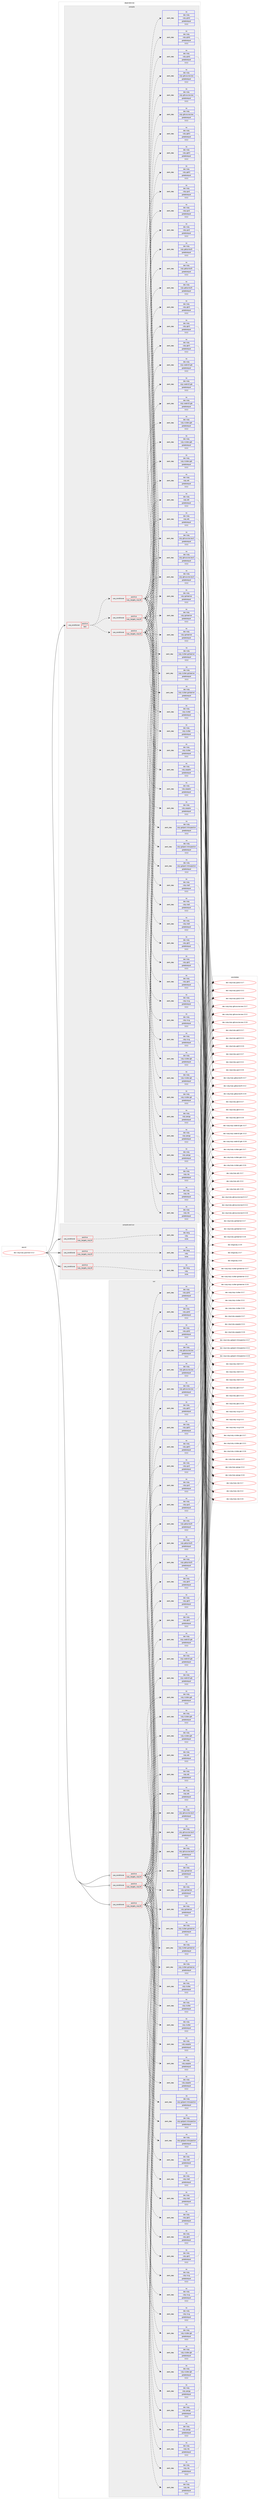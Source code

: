 digraph prolog {

# *************
# Graph options
# *************

newrank=true;
concentrate=true;
compound=true;
graph [rankdir=LR,fontname=Helvetica,fontsize=10,ranksep=1.5];#, ranksep=2.5, nodesep=0.2];
edge  [arrowhead=vee];
node  [fontname=Helvetica,fontsize=10];

# **********
# The ebuild
# **********

subgraph cluster_leftcol {
color=gray;
rank=same;
label=<<i>ebuild</i>>;
id [label="dev-ruby/ruby-gnome2-3.3.2", color=red, width=4, href="../dev-ruby/ruby-gnome2-3.3.2.svg"];
}

# ****************
# The dependencies
# ****************

subgraph cluster_midcol {
color=gray;
label=<<i>dependencies</i>>;
subgraph cluster_compile {
fillcolor="#eeeeee";
style=filled;
label=<<i>compile</i>>;
subgraph cond175200 {
dependency710510 [label=<<TABLE BORDER="0" CELLBORDER="1" CELLSPACING="0" CELLPADDING="4"><TR><TD ROWSPAN="3" CELLPADDING="10">use_conditional</TD></TR><TR><TD>positive</TD></TR><TR><TD>test</TD></TR></TABLE>>, shape=none, color=red];
subgraph cond175201 {
dependency710511 [label=<<TABLE BORDER="0" CELLBORDER="1" CELLSPACING="0" CELLPADDING="4"><TR><TD ROWSPAN="3" CELLPADDING="10">use_conditional</TD></TR><TR><TD>positive</TD></TR><TR><TD>ruby_targets_ruby24</TD></TR></TABLE>>, shape=none, color=red];
subgraph pack523280 {
dependency710512 [label=<<TABLE BORDER="0" CELLBORDER="1" CELLSPACING="0" CELLPADDING="4" WIDTH="220"><TR><TD ROWSPAN="6" CELLPADDING="30">pack_dep</TD></TR><TR><TD WIDTH="110">no</TD></TR><TR><TD>dev-ruby</TD></TR><TR><TD>ruby-atk</TD></TR><TR><TD>greaterequal</TD></TR><TR><TD>3.3.2</TD></TR></TABLE>>, shape=none, color=blue];
}
dependency710511:e -> dependency710512:w [weight=20,style="dashed",arrowhead="vee"];
subgraph pack523281 {
dependency710513 [label=<<TABLE BORDER="0" CELLBORDER="1" CELLSPACING="0" CELLPADDING="4" WIDTH="220"><TR><TD ROWSPAN="6" CELLPADDING="30">pack_dep</TD></TR><TR><TD WIDTH="110">no</TD></TR><TR><TD>dev-ruby</TD></TR><TR><TD>ruby-clutter</TD></TR><TR><TD>greaterequal</TD></TR><TR><TD>3.3.2</TD></TR></TABLE>>, shape=none, color=blue];
}
dependency710511:e -> dependency710513:w [weight=20,style="dashed",arrowhead="vee"];
subgraph pack523282 {
dependency710514 [label=<<TABLE BORDER="0" CELLBORDER="1" CELLSPACING="0" CELLPADDING="4" WIDTH="220"><TR><TD ROWSPAN="6" CELLPADDING="30">pack_dep</TD></TR><TR><TD WIDTH="110">no</TD></TR><TR><TD>dev-ruby</TD></TR><TR><TD>ruby-clutter-gstreamer</TD></TR><TR><TD>greaterequal</TD></TR><TR><TD>3.3.2</TD></TR></TABLE>>, shape=none, color=blue];
}
dependency710511:e -> dependency710514:w [weight=20,style="dashed",arrowhead="vee"];
subgraph pack523283 {
dependency710515 [label=<<TABLE BORDER="0" CELLBORDER="1" CELLSPACING="0" CELLPADDING="4" WIDTH="220"><TR><TD ROWSPAN="6" CELLPADDING="30">pack_dep</TD></TR><TR><TD WIDTH="110">no</TD></TR><TR><TD>dev-ruby</TD></TR><TR><TD>ruby-clutter-gdk</TD></TR><TR><TD>greaterequal</TD></TR><TR><TD>3.3.2</TD></TR></TABLE>>, shape=none, color=blue];
}
dependency710511:e -> dependency710515:w [weight=20,style="dashed",arrowhead="vee"];
subgraph pack523284 {
dependency710516 [label=<<TABLE BORDER="0" CELLBORDER="1" CELLSPACING="0" CELLPADDING="4" WIDTH="220"><TR><TD ROWSPAN="6" CELLPADDING="30">pack_dep</TD></TR><TR><TD WIDTH="110">no</TD></TR><TR><TD>dev-ruby</TD></TR><TR><TD>ruby-clutter-gtk</TD></TR><TR><TD>greaterequal</TD></TR><TR><TD>3.3.2</TD></TR></TABLE>>, shape=none, color=blue];
}
dependency710511:e -> dependency710516:w [weight=20,style="dashed",arrowhead="vee"];
subgraph pack523285 {
dependency710517 [label=<<TABLE BORDER="0" CELLBORDER="1" CELLSPACING="0" CELLPADDING="4" WIDTH="220"><TR><TD ROWSPAN="6" CELLPADDING="30">pack_dep</TD></TR><TR><TD WIDTH="110">no</TD></TR><TR><TD>dev-ruby</TD></TR><TR><TD>ruby-gdkpixbuf2</TD></TR><TR><TD>greaterequal</TD></TR><TR><TD>3.3.2</TD></TR></TABLE>>, shape=none, color=blue];
}
dependency710511:e -> dependency710517:w [weight=20,style="dashed",arrowhead="vee"];
subgraph pack523286 {
dependency710518 [label=<<TABLE BORDER="0" CELLBORDER="1" CELLSPACING="0" CELLPADDING="4" WIDTH="220"><TR><TD ROWSPAN="6" CELLPADDING="30">pack_dep</TD></TR><TR><TD WIDTH="110">no</TD></TR><TR><TD>dev-ruby</TD></TR><TR><TD>ruby-gdk3</TD></TR><TR><TD>greaterequal</TD></TR><TR><TD>3.3.2</TD></TR></TABLE>>, shape=none, color=blue];
}
dependency710511:e -> dependency710518:w [weight=20,style="dashed",arrowhead="vee"];
subgraph pack523287 {
dependency710519 [label=<<TABLE BORDER="0" CELLBORDER="1" CELLSPACING="0" CELLPADDING="4" WIDTH="220"><TR><TD ROWSPAN="6" CELLPADDING="30">pack_dep</TD></TR><TR><TD WIDTH="110">no</TD></TR><TR><TD>dev-ruby</TD></TR><TR><TD>ruby-gio2</TD></TR><TR><TD>greaterequal</TD></TR><TR><TD>3.3.2</TD></TR></TABLE>>, shape=none, color=blue];
}
dependency710511:e -> dependency710519:w [weight=20,style="dashed",arrowhead="vee"];
subgraph pack523288 {
dependency710520 [label=<<TABLE BORDER="0" CELLBORDER="1" CELLSPACING="0" CELLPADDING="4" WIDTH="220"><TR><TD ROWSPAN="6" CELLPADDING="30">pack_dep</TD></TR><TR><TD WIDTH="110">no</TD></TR><TR><TD>dev-ruby</TD></TR><TR><TD>ruby-glib2</TD></TR><TR><TD>greaterequal</TD></TR><TR><TD>3.3.2</TD></TR></TABLE>>, shape=none, color=blue];
}
dependency710511:e -> dependency710520:w [weight=20,style="dashed",arrowhead="vee"];
subgraph pack523289 {
dependency710521 [label=<<TABLE BORDER="0" CELLBORDER="1" CELLSPACING="0" CELLPADDING="4" WIDTH="220"><TR><TD ROWSPAN="6" CELLPADDING="30">pack_dep</TD></TR><TR><TD WIDTH="110">no</TD></TR><TR><TD>dev-ruby</TD></TR><TR><TD>ruby-gobject-introspection</TD></TR><TR><TD>greaterequal</TD></TR><TR><TD>3.3.2</TD></TR></TABLE>>, shape=none, color=blue];
}
dependency710511:e -> dependency710521:w [weight=20,style="dashed",arrowhead="vee"];
subgraph pack523290 {
dependency710522 [label=<<TABLE BORDER="0" CELLBORDER="1" CELLSPACING="0" CELLPADDING="4" WIDTH="220"><TR><TD ROWSPAN="6" CELLPADDING="30">pack_dep</TD></TR><TR><TD WIDTH="110">no</TD></TR><TR><TD>dev-ruby</TD></TR><TR><TD>ruby-gstreamer</TD></TR><TR><TD>greaterequal</TD></TR><TR><TD>3.3.2</TD></TR></TABLE>>, shape=none, color=blue];
}
dependency710511:e -> dependency710522:w [weight=20,style="dashed",arrowhead="vee"];
subgraph pack523291 {
dependency710523 [label=<<TABLE BORDER="0" CELLBORDER="1" CELLSPACING="0" CELLPADDING="4" WIDTH="220"><TR><TD ROWSPAN="6" CELLPADDING="30">pack_dep</TD></TR><TR><TD WIDTH="110">no</TD></TR><TR><TD>dev-ruby</TD></TR><TR><TD>ruby-gtk2</TD></TR><TR><TD>greaterequal</TD></TR><TR><TD>3.3.2</TD></TR></TABLE>>, shape=none, color=blue];
}
dependency710511:e -> dependency710523:w [weight=20,style="dashed",arrowhead="vee"];
subgraph pack523292 {
dependency710524 [label=<<TABLE BORDER="0" CELLBORDER="1" CELLSPACING="0" CELLPADDING="4" WIDTH="220"><TR><TD ROWSPAN="6" CELLPADDING="30">pack_dep</TD></TR><TR><TD WIDTH="110">no</TD></TR><TR><TD>dev-ruby</TD></TR><TR><TD>ruby-gtk3</TD></TR><TR><TD>greaterequal</TD></TR><TR><TD>3.3.2</TD></TR></TABLE>>, shape=none, color=blue];
}
dependency710511:e -> dependency710524:w [weight=20,style="dashed",arrowhead="vee"];
subgraph pack523293 {
dependency710525 [label=<<TABLE BORDER="0" CELLBORDER="1" CELLSPACING="0" CELLPADDING="4" WIDTH="220"><TR><TD ROWSPAN="6" CELLPADDING="30">pack_dep</TD></TR><TR><TD WIDTH="110">no</TD></TR><TR><TD>dev-ruby</TD></TR><TR><TD>ruby-gtksourceview</TD></TR><TR><TD>greaterequal</TD></TR><TR><TD>3.3.2</TD></TR></TABLE>>, shape=none, color=blue];
}
dependency710511:e -> dependency710525:w [weight=20,style="dashed",arrowhead="vee"];
subgraph pack523294 {
dependency710526 [label=<<TABLE BORDER="0" CELLBORDER="1" CELLSPACING="0" CELLPADDING="4" WIDTH="220"><TR><TD ROWSPAN="6" CELLPADDING="30">pack_dep</TD></TR><TR><TD WIDTH="110">no</TD></TR><TR><TD>dev-ruby</TD></TR><TR><TD>ruby-gtksourceview3</TD></TR><TR><TD>greaterequal</TD></TR><TR><TD>3.3.2</TD></TR></TABLE>>, shape=none, color=blue];
}
dependency710511:e -> dependency710526:w [weight=20,style="dashed",arrowhead="vee"];
subgraph pack523295 {
dependency710527 [label=<<TABLE BORDER="0" CELLBORDER="1" CELLSPACING="0" CELLPADDING="4" WIDTH="220"><TR><TD ROWSPAN="6" CELLPADDING="30">pack_dep</TD></TR><TR><TD WIDTH="110">no</TD></TR><TR><TD>dev-ruby</TD></TR><TR><TD>ruby-pango</TD></TR><TR><TD>greaterequal</TD></TR><TR><TD>3.3.2</TD></TR></TABLE>>, shape=none, color=blue];
}
dependency710511:e -> dependency710527:w [weight=20,style="dashed",arrowhead="vee"];
subgraph pack523296 {
dependency710528 [label=<<TABLE BORDER="0" CELLBORDER="1" CELLSPACING="0" CELLPADDING="4" WIDTH="220"><TR><TD ROWSPAN="6" CELLPADDING="30">pack_dep</TD></TR><TR><TD WIDTH="110">no</TD></TR><TR><TD>dev-ruby</TD></TR><TR><TD>ruby-poppler</TD></TR><TR><TD>greaterequal</TD></TR><TR><TD>3.3.2</TD></TR></TABLE>>, shape=none, color=blue];
}
dependency710511:e -> dependency710528:w [weight=20,style="dashed",arrowhead="vee"];
subgraph pack523297 {
dependency710529 [label=<<TABLE BORDER="0" CELLBORDER="1" CELLSPACING="0" CELLPADDING="4" WIDTH="220"><TR><TD ROWSPAN="6" CELLPADDING="30">pack_dep</TD></TR><TR><TD WIDTH="110">no</TD></TR><TR><TD>dev-ruby</TD></TR><TR><TD>ruby-rsvg</TD></TR><TR><TD>greaterequal</TD></TR><TR><TD>3.3.2</TD></TR></TABLE>>, shape=none, color=blue];
}
dependency710511:e -> dependency710529:w [weight=20,style="dashed",arrowhead="vee"];
subgraph pack523298 {
dependency710530 [label=<<TABLE BORDER="0" CELLBORDER="1" CELLSPACING="0" CELLPADDING="4" WIDTH="220"><TR><TD ROWSPAN="6" CELLPADDING="30">pack_dep</TD></TR><TR><TD WIDTH="110">no</TD></TR><TR><TD>dev-ruby</TD></TR><TR><TD>ruby-vte</TD></TR><TR><TD>greaterequal</TD></TR><TR><TD>3.3.2</TD></TR></TABLE>>, shape=none, color=blue];
}
dependency710511:e -> dependency710530:w [weight=20,style="dashed",arrowhead="vee"];
subgraph pack523299 {
dependency710531 [label=<<TABLE BORDER="0" CELLBORDER="1" CELLSPACING="0" CELLPADDING="4" WIDTH="220"><TR><TD ROWSPAN="6" CELLPADDING="30">pack_dep</TD></TR><TR><TD WIDTH="110">no</TD></TR><TR><TD>dev-ruby</TD></TR><TR><TD>ruby-vte3</TD></TR><TR><TD>greaterequal</TD></TR><TR><TD>3.3.2</TD></TR></TABLE>>, shape=none, color=blue];
}
dependency710511:e -> dependency710531:w [weight=20,style="dashed",arrowhead="vee"];
subgraph pack523300 {
dependency710532 [label=<<TABLE BORDER="0" CELLBORDER="1" CELLSPACING="0" CELLPADDING="4" WIDTH="220"><TR><TD ROWSPAN="6" CELLPADDING="30">pack_dep</TD></TR><TR><TD WIDTH="110">no</TD></TR><TR><TD>dev-ruby</TD></TR><TR><TD>ruby-webkit2-gtk</TD></TR><TR><TD>greaterequal</TD></TR><TR><TD>3.3.2</TD></TR></TABLE>>, shape=none, color=blue];
}
dependency710511:e -> dependency710532:w [weight=20,style="dashed",arrowhead="vee"];
}
dependency710510:e -> dependency710511:w [weight=20,style="dashed",arrowhead="vee"];
subgraph cond175202 {
dependency710533 [label=<<TABLE BORDER="0" CELLBORDER="1" CELLSPACING="0" CELLPADDING="4"><TR><TD ROWSPAN="3" CELLPADDING="10">use_conditional</TD></TR><TR><TD>positive</TD></TR><TR><TD>ruby_targets_ruby25</TD></TR></TABLE>>, shape=none, color=red];
subgraph pack523301 {
dependency710534 [label=<<TABLE BORDER="0" CELLBORDER="1" CELLSPACING="0" CELLPADDING="4" WIDTH="220"><TR><TD ROWSPAN="6" CELLPADDING="30">pack_dep</TD></TR><TR><TD WIDTH="110">no</TD></TR><TR><TD>dev-ruby</TD></TR><TR><TD>ruby-atk</TD></TR><TR><TD>greaterequal</TD></TR><TR><TD>3.3.2</TD></TR></TABLE>>, shape=none, color=blue];
}
dependency710533:e -> dependency710534:w [weight=20,style="dashed",arrowhead="vee"];
subgraph pack523302 {
dependency710535 [label=<<TABLE BORDER="0" CELLBORDER="1" CELLSPACING="0" CELLPADDING="4" WIDTH="220"><TR><TD ROWSPAN="6" CELLPADDING="30">pack_dep</TD></TR><TR><TD WIDTH="110">no</TD></TR><TR><TD>dev-ruby</TD></TR><TR><TD>ruby-clutter</TD></TR><TR><TD>greaterequal</TD></TR><TR><TD>3.3.2</TD></TR></TABLE>>, shape=none, color=blue];
}
dependency710533:e -> dependency710535:w [weight=20,style="dashed",arrowhead="vee"];
subgraph pack523303 {
dependency710536 [label=<<TABLE BORDER="0" CELLBORDER="1" CELLSPACING="0" CELLPADDING="4" WIDTH="220"><TR><TD ROWSPAN="6" CELLPADDING="30">pack_dep</TD></TR><TR><TD WIDTH="110">no</TD></TR><TR><TD>dev-ruby</TD></TR><TR><TD>ruby-clutter-gstreamer</TD></TR><TR><TD>greaterequal</TD></TR><TR><TD>3.3.2</TD></TR></TABLE>>, shape=none, color=blue];
}
dependency710533:e -> dependency710536:w [weight=20,style="dashed",arrowhead="vee"];
subgraph pack523304 {
dependency710537 [label=<<TABLE BORDER="0" CELLBORDER="1" CELLSPACING="0" CELLPADDING="4" WIDTH="220"><TR><TD ROWSPAN="6" CELLPADDING="30">pack_dep</TD></TR><TR><TD WIDTH="110">no</TD></TR><TR><TD>dev-ruby</TD></TR><TR><TD>ruby-clutter-gdk</TD></TR><TR><TD>greaterequal</TD></TR><TR><TD>3.3.2</TD></TR></TABLE>>, shape=none, color=blue];
}
dependency710533:e -> dependency710537:w [weight=20,style="dashed",arrowhead="vee"];
subgraph pack523305 {
dependency710538 [label=<<TABLE BORDER="0" CELLBORDER="1" CELLSPACING="0" CELLPADDING="4" WIDTH="220"><TR><TD ROWSPAN="6" CELLPADDING="30">pack_dep</TD></TR><TR><TD WIDTH="110">no</TD></TR><TR><TD>dev-ruby</TD></TR><TR><TD>ruby-clutter-gtk</TD></TR><TR><TD>greaterequal</TD></TR><TR><TD>3.3.2</TD></TR></TABLE>>, shape=none, color=blue];
}
dependency710533:e -> dependency710538:w [weight=20,style="dashed",arrowhead="vee"];
subgraph pack523306 {
dependency710539 [label=<<TABLE BORDER="0" CELLBORDER="1" CELLSPACING="0" CELLPADDING="4" WIDTH="220"><TR><TD ROWSPAN="6" CELLPADDING="30">pack_dep</TD></TR><TR><TD WIDTH="110">no</TD></TR><TR><TD>dev-ruby</TD></TR><TR><TD>ruby-gdkpixbuf2</TD></TR><TR><TD>greaterequal</TD></TR><TR><TD>3.3.2</TD></TR></TABLE>>, shape=none, color=blue];
}
dependency710533:e -> dependency710539:w [weight=20,style="dashed",arrowhead="vee"];
subgraph pack523307 {
dependency710540 [label=<<TABLE BORDER="0" CELLBORDER="1" CELLSPACING="0" CELLPADDING="4" WIDTH="220"><TR><TD ROWSPAN="6" CELLPADDING="30">pack_dep</TD></TR><TR><TD WIDTH="110">no</TD></TR><TR><TD>dev-ruby</TD></TR><TR><TD>ruby-gdk3</TD></TR><TR><TD>greaterequal</TD></TR><TR><TD>3.3.2</TD></TR></TABLE>>, shape=none, color=blue];
}
dependency710533:e -> dependency710540:w [weight=20,style="dashed",arrowhead="vee"];
subgraph pack523308 {
dependency710541 [label=<<TABLE BORDER="0" CELLBORDER="1" CELLSPACING="0" CELLPADDING="4" WIDTH="220"><TR><TD ROWSPAN="6" CELLPADDING="30">pack_dep</TD></TR><TR><TD WIDTH="110">no</TD></TR><TR><TD>dev-ruby</TD></TR><TR><TD>ruby-gio2</TD></TR><TR><TD>greaterequal</TD></TR><TR><TD>3.3.2</TD></TR></TABLE>>, shape=none, color=blue];
}
dependency710533:e -> dependency710541:w [weight=20,style="dashed",arrowhead="vee"];
subgraph pack523309 {
dependency710542 [label=<<TABLE BORDER="0" CELLBORDER="1" CELLSPACING="0" CELLPADDING="4" WIDTH="220"><TR><TD ROWSPAN="6" CELLPADDING="30">pack_dep</TD></TR><TR><TD WIDTH="110">no</TD></TR><TR><TD>dev-ruby</TD></TR><TR><TD>ruby-glib2</TD></TR><TR><TD>greaterequal</TD></TR><TR><TD>3.3.2</TD></TR></TABLE>>, shape=none, color=blue];
}
dependency710533:e -> dependency710542:w [weight=20,style="dashed",arrowhead="vee"];
subgraph pack523310 {
dependency710543 [label=<<TABLE BORDER="0" CELLBORDER="1" CELLSPACING="0" CELLPADDING="4" WIDTH="220"><TR><TD ROWSPAN="6" CELLPADDING="30">pack_dep</TD></TR><TR><TD WIDTH="110">no</TD></TR><TR><TD>dev-ruby</TD></TR><TR><TD>ruby-gobject-introspection</TD></TR><TR><TD>greaterequal</TD></TR><TR><TD>3.3.2</TD></TR></TABLE>>, shape=none, color=blue];
}
dependency710533:e -> dependency710543:w [weight=20,style="dashed",arrowhead="vee"];
subgraph pack523311 {
dependency710544 [label=<<TABLE BORDER="0" CELLBORDER="1" CELLSPACING="0" CELLPADDING="4" WIDTH="220"><TR><TD ROWSPAN="6" CELLPADDING="30">pack_dep</TD></TR><TR><TD WIDTH="110">no</TD></TR><TR><TD>dev-ruby</TD></TR><TR><TD>ruby-gstreamer</TD></TR><TR><TD>greaterequal</TD></TR><TR><TD>3.3.2</TD></TR></TABLE>>, shape=none, color=blue];
}
dependency710533:e -> dependency710544:w [weight=20,style="dashed",arrowhead="vee"];
subgraph pack523312 {
dependency710545 [label=<<TABLE BORDER="0" CELLBORDER="1" CELLSPACING="0" CELLPADDING="4" WIDTH="220"><TR><TD ROWSPAN="6" CELLPADDING="30">pack_dep</TD></TR><TR><TD WIDTH="110">no</TD></TR><TR><TD>dev-ruby</TD></TR><TR><TD>ruby-gtk2</TD></TR><TR><TD>greaterequal</TD></TR><TR><TD>3.3.2</TD></TR></TABLE>>, shape=none, color=blue];
}
dependency710533:e -> dependency710545:w [weight=20,style="dashed",arrowhead="vee"];
subgraph pack523313 {
dependency710546 [label=<<TABLE BORDER="0" CELLBORDER="1" CELLSPACING="0" CELLPADDING="4" WIDTH="220"><TR><TD ROWSPAN="6" CELLPADDING="30">pack_dep</TD></TR><TR><TD WIDTH="110">no</TD></TR><TR><TD>dev-ruby</TD></TR><TR><TD>ruby-gtk3</TD></TR><TR><TD>greaterequal</TD></TR><TR><TD>3.3.2</TD></TR></TABLE>>, shape=none, color=blue];
}
dependency710533:e -> dependency710546:w [weight=20,style="dashed",arrowhead="vee"];
subgraph pack523314 {
dependency710547 [label=<<TABLE BORDER="0" CELLBORDER="1" CELLSPACING="0" CELLPADDING="4" WIDTH="220"><TR><TD ROWSPAN="6" CELLPADDING="30">pack_dep</TD></TR><TR><TD WIDTH="110">no</TD></TR><TR><TD>dev-ruby</TD></TR><TR><TD>ruby-gtksourceview</TD></TR><TR><TD>greaterequal</TD></TR><TR><TD>3.3.2</TD></TR></TABLE>>, shape=none, color=blue];
}
dependency710533:e -> dependency710547:w [weight=20,style="dashed",arrowhead="vee"];
subgraph pack523315 {
dependency710548 [label=<<TABLE BORDER="0" CELLBORDER="1" CELLSPACING="0" CELLPADDING="4" WIDTH="220"><TR><TD ROWSPAN="6" CELLPADDING="30">pack_dep</TD></TR><TR><TD WIDTH="110">no</TD></TR><TR><TD>dev-ruby</TD></TR><TR><TD>ruby-gtksourceview3</TD></TR><TR><TD>greaterequal</TD></TR><TR><TD>3.3.2</TD></TR></TABLE>>, shape=none, color=blue];
}
dependency710533:e -> dependency710548:w [weight=20,style="dashed",arrowhead="vee"];
subgraph pack523316 {
dependency710549 [label=<<TABLE BORDER="0" CELLBORDER="1" CELLSPACING="0" CELLPADDING="4" WIDTH="220"><TR><TD ROWSPAN="6" CELLPADDING="30">pack_dep</TD></TR><TR><TD WIDTH="110">no</TD></TR><TR><TD>dev-ruby</TD></TR><TR><TD>ruby-pango</TD></TR><TR><TD>greaterequal</TD></TR><TR><TD>3.3.2</TD></TR></TABLE>>, shape=none, color=blue];
}
dependency710533:e -> dependency710549:w [weight=20,style="dashed",arrowhead="vee"];
subgraph pack523317 {
dependency710550 [label=<<TABLE BORDER="0" CELLBORDER="1" CELLSPACING="0" CELLPADDING="4" WIDTH="220"><TR><TD ROWSPAN="6" CELLPADDING="30">pack_dep</TD></TR><TR><TD WIDTH="110">no</TD></TR><TR><TD>dev-ruby</TD></TR><TR><TD>ruby-poppler</TD></TR><TR><TD>greaterequal</TD></TR><TR><TD>3.3.2</TD></TR></TABLE>>, shape=none, color=blue];
}
dependency710533:e -> dependency710550:w [weight=20,style="dashed",arrowhead="vee"];
subgraph pack523318 {
dependency710551 [label=<<TABLE BORDER="0" CELLBORDER="1" CELLSPACING="0" CELLPADDING="4" WIDTH="220"><TR><TD ROWSPAN="6" CELLPADDING="30">pack_dep</TD></TR><TR><TD WIDTH="110">no</TD></TR><TR><TD>dev-ruby</TD></TR><TR><TD>ruby-rsvg</TD></TR><TR><TD>greaterequal</TD></TR><TR><TD>3.3.2</TD></TR></TABLE>>, shape=none, color=blue];
}
dependency710533:e -> dependency710551:w [weight=20,style="dashed",arrowhead="vee"];
subgraph pack523319 {
dependency710552 [label=<<TABLE BORDER="0" CELLBORDER="1" CELLSPACING="0" CELLPADDING="4" WIDTH="220"><TR><TD ROWSPAN="6" CELLPADDING="30">pack_dep</TD></TR><TR><TD WIDTH="110">no</TD></TR><TR><TD>dev-ruby</TD></TR><TR><TD>ruby-vte</TD></TR><TR><TD>greaterequal</TD></TR><TR><TD>3.3.2</TD></TR></TABLE>>, shape=none, color=blue];
}
dependency710533:e -> dependency710552:w [weight=20,style="dashed",arrowhead="vee"];
subgraph pack523320 {
dependency710553 [label=<<TABLE BORDER="0" CELLBORDER="1" CELLSPACING="0" CELLPADDING="4" WIDTH="220"><TR><TD ROWSPAN="6" CELLPADDING="30">pack_dep</TD></TR><TR><TD WIDTH="110">no</TD></TR><TR><TD>dev-ruby</TD></TR><TR><TD>ruby-vte3</TD></TR><TR><TD>greaterequal</TD></TR><TR><TD>3.3.2</TD></TR></TABLE>>, shape=none, color=blue];
}
dependency710533:e -> dependency710553:w [weight=20,style="dashed",arrowhead="vee"];
subgraph pack523321 {
dependency710554 [label=<<TABLE BORDER="0" CELLBORDER="1" CELLSPACING="0" CELLPADDING="4" WIDTH="220"><TR><TD ROWSPAN="6" CELLPADDING="30">pack_dep</TD></TR><TR><TD WIDTH="110">no</TD></TR><TR><TD>dev-ruby</TD></TR><TR><TD>ruby-webkit2-gtk</TD></TR><TR><TD>greaterequal</TD></TR><TR><TD>3.3.2</TD></TR></TABLE>>, shape=none, color=blue];
}
dependency710533:e -> dependency710554:w [weight=20,style="dashed",arrowhead="vee"];
}
dependency710510:e -> dependency710533:w [weight=20,style="dashed",arrowhead="vee"];
subgraph cond175203 {
dependency710555 [label=<<TABLE BORDER="0" CELLBORDER="1" CELLSPACING="0" CELLPADDING="4"><TR><TD ROWSPAN="3" CELLPADDING="10">use_conditional</TD></TR><TR><TD>positive</TD></TR><TR><TD>ruby_targets_ruby26</TD></TR></TABLE>>, shape=none, color=red];
subgraph pack523322 {
dependency710556 [label=<<TABLE BORDER="0" CELLBORDER="1" CELLSPACING="0" CELLPADDING="4" WIDTH="220"><TR><TD ROWSPAN="6" CELLPADDING="30">pack_dep</TD></TR><TR><TD WIDTH="110">no</TD></TR><TR><TD>dev-ruby</TD></TR><TR><TD>ruby-atk</TD></TR><TR><TD>greaterequal</TD></TR><TR><TD>3.3.2</TD></TR></TABLE>>, shape=none, color=blue];
}
dependency710555:e -> dependency710556:w [weight=20,style="dashed",arrowhead="vee"];
subgraph pack523323 {
dependency710557 [label=<<TABLE BORDER="0" CELLBORDER="1" CELLSPACING="0" CELLPADDING="4" WIDTH="220"><TR><TD ROWSPAN="6" CELLPADDING="30">pack_dep</TD></TR><TR><TD WIDTH="110">no</TD></TR><TR><TD>dev-ruby</TD></TR><TR><TD>ruby-clutter</TD></TR><TR><TD>greaterequal</TD></TR><TR><TD>3.3.2</TD></TR></TABLE>>, shape=none, color=blue];
}
dependency710555:e -> dependency710557:w [weight=20,style="dashed",arrowhead="vee"];
subgraph pack523324 {
dependency710558 [label=<<TABLE BORDER="0" CELLBORDER="1" CELLSPACING="0" CELLPADDING="4" WIDTH="220"><TR><TD ROWSPAN="6" CELLPADDING="30">pack_dep</TD></TR><TR><TD WIDTH="110">no</TD></TR><TR><TD>dev-ruby</TD></TR><TR><TD>ruby-clutter-gstreamer</TD></TR><TR><TD>greaterequal</TD></TR><TR><TD>3.3.2</TD></TR></TABLE>>, shape=none, color=blue];
}
dependency710555:e -> dependency710558:w [weight=20,style="dashed",arrowhead="vee"];
subgraph pack523325 {
dependency710559 [label=<<TABLE BORDER="0" CELLBORDER="1" CELLSPACING="0" CELLPADDING="4" WIDTH="220"><TR><TD ROWSPAN="6" CELLPADDING="30">pack_dep</TD></TR><TR><TD WIDTH="110">no</TD></TR><TR><TD>dev-ruby</TD></TR><TR><TD>ruby-clutter-gdk</TD></TR><TR><TD>greaterequal</TD></TR><TR><TD>3.3.2</TD></TR></TABLE>>, shape=none, color=blue];
}
dependency710555:e -> dependency710559:w [weight=20,style="dashed",arrowhead="vee"];
subgraph pack523326 {
dependency710560 [label=<<TABLE BORDER="0" CELLBORDER="1" CELLSPACING="0" CELLPADDING="4" WIDTH="220"><TR><TD ROWSPAN="6" CELLPADDING="30">pack_dep</TD></TR><TR><TD WIDTH="110">no</TD></TR><TR><TD>dev-ruby</TD></TR><TR><TD>ruby-clutter-gtk</TD></TR><TR><TD>greaterequal</TD></TR><TR><TD>3.3.2</TD></TR></TABLE>>, shape=none, color=blue];
}
dependency710555:e -> dependency710560:w [weight=20,style="dashed",arrowhead="vee"];
subgraph pack523327 {
dependency710561 [label=<<TABLE BORDER="0" CELLBORDER="1" CELLSPACING="0" CELLPADDING="4" WIDTH="220"><TR><TD ROWSPAN="6" CELLPADDING="30">pack_dep</TD></TR><TR><TD WIDTH="110">no</TD></TR><TR><TD>dev-ruby</TD></TR><TR><TD>ruby-gdkpixbuf2</TD></TR><TR><TD>greaterequal</TD></TR><TR><TD>3.3.2</TD></TR></TABLE>>, shape=none, color=blue];
}
dependency710555:e -> dependency710561:w [weight=20,style="dashed",arrowhead="vee"];
subgraph pack523328 {
dependency710562 [label=<<TABLE BORDER="0" CELLBORDER="1" CELLSPACING="0" CELLPADDING="4" WIDTH="220"><TR><TD ROWSPAN="6" CELLPADDING="30">pack_dep</TD></TR><TR><TD WIDTH="110">no</TD></TR><TR><TD>dev-ruby</TD></TR><TR><TD>ruby-gdk3</TD></TR><TR><TD>greaterequal</TD></TR><TR><TD>3.3.2</TD></TR></TABLE>>, shape=none, color=blue];
}
dependency710555:e -> dependency710562:w [weight=20,style="dashed",arrowhead="vee"];
subgraph pack523329 {
dependency710563 [label=<<TABLE BORDER="0" CELLBORDER="1" CELLSPACING="0" CELLPADDING="4" WIDTH="220"><TR><TD ROWSPAN="6" CELLPADDING="30">pack_dep</TD></TR><TR><TD WIDTH="110">no</TD></TR><TR><TD>dev-ruby</TD></TR><TR><TD>ruby-gio2</TD></TR><TR><TD>greaterequal</TD></TR><TR><TD>3.3.2</TD></TR></TABLE>>, shape=none, color=blue];
}
dependency710555:e -> dependency710563:w [weight=20,style="dashed",arrowhead="vee"];
subgraph pack523330 {
dependency710564 [label=<<TABLE BORDER="0" CELLBORDER="1" CELLSPACING="0" CELLPADDING="4" WIDTH="220"><TR><TD ROWSPAN="6" CELLPADDING="30">pack_dep</TD></TR><TR><TD WIDTH="110">no</TD></TR><TR><TD>dev-ruby</TD></TR><TR><TD>ruby-glib2</TD></TR><TR><TD>greaterequal</TD></TR><TR><TD>3.3.2</TD></TR></TABLE>>, shape=none, color=blue];
}
dependency710555:e -> dependency710564:w [weight=20,style="dashed",arrowhead="vee"];
subgraph pack523331 {
dependency710565 [label=<<TABLE BORDER="0" CELLBORDER="1" CELLSPACING="0" CELLPADDING="4" WIDTH="220"><TR><TD ROWSPAN="6" CELLPADDING="30">pack_dep</TD></TR><TR><TD WIDTH="110">no</TD></TR><TR><TD>dev-ruby</TD></TR><TR><TD>ruby-gobject-introspection</TD></TR><TR><TD>greaterequal</TD></TR><TR><TD>3.3.2</TD></TR></TABLE>>, shape=none, color=blue];
}
dependency710555:e -> dependency710565:w [weight=20,style="dashed",arrowhead="vee"];
subgraph pack523332 {
dependency710566 [label=<<TABLE BORDER="0" CELLBORDER="1" CELLSPACING="0" CELLPADDING="4" WIDTH="220"><TR><TD ROWSPAN="6" CELLPADDING="30">pack_dep</TD></TR><TR><TD WIDTH="110">no</TD></TR><TR><TD>dev-ruby</TD></TR><TR><TD>ruby-gstreamer</TD></TR><TR><TD>greaterequal</TD></TR><TR><TD>3.3.2</TD></TR></TABLE>>, shape=none, color=blue];
}
dependency710555:e -> dependency710566:w [weight=20,style="dashed",arrowhead="vee"];
subgraph pack523333 {
dependency710567 [label=<<TABLE BORDER="0" CELLBORDER="1" CELLSPACING="0" CELLPADDING="4" WIDTH="220"><TR><TD ROWSPAN="6" CELLPADDING="30">pack_dep</TD></TR><TR><TD WIDTH="110">no</TD></TR><TR><TD>dev-ruby</TD></TR><TR><TD>ruby-gtk2</TD></TR><TR><TD>greaterequal</TD></TR><TR><TD>3.3.2</TD></TR></TABLE>>, shape=none, color=blue];
}
dependency710555:e -> dependency710567:w [weight=20,style="dashed",arrowhead="vee"];
subgraph pack523334 {
dependency710568 [label=<<TABLE BORDER="0" CELLBORDER="1" CELLSPACING="0" CELLPADDING="4" WIDTH="220"><TR><TD ROWSPAN="6" CELLPADDING="30">pack_dep</TD></TR><TR><TD WIDTH="110">no</TD></TR><TR><TD>dev-ruby</TD></TR><TR><TD>ruby-gtk3</TD></TR><TR><TD>greaterequal</TD></TR><TR><TD>3.3.2</TD></TR></TABLE>>, shape=none, color=blue];
}
dependency710555:e -> dependency710568:w [weight=20,style="dashed",arrowhead="vee"];
subgraph pack523335 {
dependency710569 [label=<<TABLE BORDER="0" CELLBORDER="1" CELLSPACING="0" CELLPADDING="4" WIDTH="220"><TR><TD ROWSPAN="6" CELLPADDING="30">pack_dep</TD></TR><TR><TD WIDTH="110">no</TD></TR><TR><TD>dev-ruby</TD></TR><TR><TD>ruby-gtksourceview</TD></TR><TR><TD>greaterequal</TD></TR><TR><TD>3.3.2</TD></TR></TABLE>>, shape=none, color=blue];
}
dependency710555:e -> dependency710569:w [weight=20,style="dashed",arrowhead="vee"];
subgraph pack523336 {
dependency710570 [label=<<TABLE BORDER="0" CELLBORDER="1" CELLSPACING="0" CELLPADDING="4" WIDTH="220"><TR><TD ROWSPAN="6" CELLPADDING="30">pack_dep</TD></TR><TR><TD WIDTH="110">no</TD></TR><TR><TD>dev-ruby</TD></TR><TR><TD>ruby-gtksourceview3</TD></TR><TR><TD>greaterequal</TD></TR><TR><TD>3.3.2</TD></TR></TABLE>>, shape=none, color=blue];
}
dependency710555:e -> dependency710570:w [weight=20,style="dashed",arrowhead="vee"];
subgraph pack523337 {
dependency710571 [label=<<TABLE BORDER="0" CELLBORDER="1" CELLSPACING="0" CELLPADDING="4" WIDTH="220"><TR><TD ROWSPAN="6" CELLPADDING="30">pack_dep</TD></TR><TR><TD WIDTH="110">no</TD></TR><TR><TD>dev-ruby</TD></TR><TR><TD>ruby-pango</TD></TR><TR><TD>greaterequal</TD></TR><TR><TD>3.3.2</TD></TR></TABLE>>, shape=none, color=blue];
}
dependency710555:e -> dependency710571:w [weight=20,style="dashed",arrowhead="vee"];
subgraph pack523338 {
dependency710572 [label=<<TABLE BORDER="0" CELLBORDER="1" CELLSPACING="0" CELLPADDING="4" WIDTH="220"><TR><TD ROWSPAN="6" CELLPADDING="30">pack_dep</TD></TR><TR><TD WIDTH="110">no</TD></TR><TR><TD>dev-ruby</TD></TR><TR><TD>ruby-poppler</TD></TR><TR><TD>greaterequal</TD></TR><TR><TD>3.3.2</TD></TR></TABLE>>, shape=none, color=blue];
}
dependency710555:e -> dependency710572:w [weight=20,style="dashed",arrowhead="vee"];
subgraph pack523339 {
dependency710573 [label=<<TABLE BORDER="0" CELLBORDER="1" CELLSPACING="0" CELLPADDING="4" WIDTH="220"><TR><TD ROWSPAN="6" CELLPADDING="30">pack_dep</TD></TR><TR><TD WIDTH="110">no</TD></TR><TR><TD>dev-ruby</TD></TR><TR><TD>ruby-rsvg</TD></TR><TR><TD>greaterequal</TD></TR><TR><TD>3.3.2</TD></TR></TABLE>>, shape=none, color=blue];
}
dependency710555:e -> dependency710573:w [weight=20,style="dashed",arrowhead="vee"];
subgraph pack523340 {
dependency710574 [label=<<TABLE BORDER="0" CELLBORDER="1" CELLSPACING="0" CELLPADDING="4" WIDTH="220"><TR><TD ROWSPAN="6" CELLPADDING="30">pack_dep</TD></TR><TR><TD WIDTH="110">no</TD></TR><TR><TD>dev-ruby</TD></TR><TR><TD>ruby-vte</TD></TR><TR><TD>greaterequal</TD></TR><TR><TD>3.3.2</TD></TR></TABLE>>, shape=none, color=blue];
}
dependency710555:e -> dependency710574:w [weight=20,style="dashed",arrowhead="vee"];
subgraph pack523341 {
dependency710575 [label=<<TABLE BORDER="0" CELLBORDER="1" CELLSPACING="0" CELLPADDING="4" WIDTH="220"><TR><TD ROWSPAN="6" CELLPADDING="30">pack_dep</TD></TR><TR><TD WIDTH="110">no</TD></TR><TR><TD>dev-ruby</TD></TR><TR><TD>ruby-vte3</TD></TR><TR><TD>greaterequal</TD></TR><TR><TD>3.3.2</TD></TR></TABLE>>, shape=none, color=blue];
}
dependency710555:e -> dependency710575:w [weight=20,style="dashed",arrowhead="vee"];
subgraph pack523342 {
dependency710576 [label=<<TABLE BORDER="0" CELLBORDER="1" CELLSPACING="0" CELLPADDING="4" WIDTH="220"><TR><TD ROWSPAN="6" CELLPADDING="30">pack_dep</TD></TR><TR><TD WIDTH="110">no</TD></TR><TR><TD>dev-ruby</TD></TR><TR><TD>ruby-webkit2-gtk</TD></TR><TR><TD>greaterequal</TD></TR><TR><TD>3.3.2</TD></TR></TABLE>>, shape=none, color=blue];
}
dependency710555:e -> dependency710576:w [weight=20,style="dashed",arrowhead="vee"];
}
dependency710510:e -> dependency710555:w [weight=20,style="dashed",arrowhead="vee"];
}
id:e -> dependency710510:w [weight=20,style="solid",arrowhead="vee"];
}
subgraph cluster_compileandrun {
fillcolor="#eeeeee";
style=filled;
label=<<i>compile and run</i>>;
subgraph cond175204 {
dependency710577 [label=<<TABLE BORDER="0" CELLBORDER="1" CELLSPACING="0" CELLPADDING="4"><TR><TD ROWSPAN="3" CELLPADDING="10">use_conditional</TD></TR><TR><TD>positive</TD></TR><TR><TD>ruby_targets_ruby24</TD></TR></TABLE>>, shape=none, color=red];
subgraph pack523343 {
dependency710578 [label=<<TABLE BORDER="0" CELLBORDER="1" CELLSPACING="0" CELLPADDING="4" WIDTH="220"><TR><TD ROWSPAN="6" CELLPADDING="30">pack_dep</TD></TR><TR><TD WIDTH="110">no</TD></TR><TR><TD>dev-lang</TD></TR><TR><TD>ruby</TD></TR><TR><TD>none</TD></TR><TR><TD></TD></TR></TABLE>>, shape=none, color=blue];
}
dependency710577:e -> dependency710578:w [weight=20,style="dashed",arrowhead="vee"];
}
id:e -> dependency710577:w [weight=20,style="solid",arrowhead="odotvee"];
subgraph cond175205 {
dependency710579 [label=<<TABLE BORDER="0" CELLBORDER="1" CELLSPACING="0" CELLPADDING="4"><TR><TD ROWSPAN="3" CELLPADDING="10">use_conditional</TD></TR><TR><TD>positive</TD></TR><TR><TD>ruby_targets_ruby25</TD></TR></TABLE>>, shape=none, color=red];
subgraph pack523344 {
dependency710580 [label=<<TABLE BORDER="0" CELLBORDER="1" CELLSPACING="0" CELLPADDING="4" WIDTH="220"><TR><TD ROWSPAN="6" CELLPADDING="30">pack_dep</TD></TR><TR><TD WIDTH="110">no</TD></TR><TR><TD>dev-lang</TD></TR><TR><TD>ruby</TD></TR><TR><TD>none</TD></TR><TR><TD></TD></TR></TABLE>>, shape=none, color=blue];
}
dependency710579:e -> dependency710580:w [weight=20,style="dashed",arrowhead="vee"];
}
id:e -> dependency710579:w [weight=20,style="solid",arrowhead="odotvee"];
subgraph cond175206 {
dependency710581 [label=<<TABLE BORDER="0" CELLBORDER="1" CELLSPACING="0" CELLPADDING="4"><TR><TD ROWSPAN="3" CELLPADDING="10">use_conditional</TD></TR><TR><TD>positive</TD></TR><TR><TD>ruby_targets_ruby26</TD></TR></TABLE>>, shape=none, color=red];
subgraph pack523345 {
dependency710582 [label=<<TABLE BORDER="0" CELLBORDER="1" CELLSPACING="0" CELLPADDING="4" WIDTH="220"><TR><TD ROWSPAN="6" CELLPADDING="30">pack_dep</TD></TR><TR><TD WIDTH="110">no</TD></TR><TR><TD>dev-lang</TD></TR><TR><TD>ruby</TD></TR><TR><TD>none</TD></TR><TR><TD></TD></TR></TABLE>>, shape=none, color=blue];
}
dependency710581:e -> dependency710582:w [weight=20,style="dashed",arrowhead="vee"];
}
id:e -> dependency710581:w [weight=20,style="solid",arrowhead="odotvee"];
}
subgraph cluster_run {
fillcolor="#eeeeee";
style=filled;
label=<<i>run</i>>;
subgraph cond175207 {
dependency710583 [label=<<TABLE BORDER="0" CELLBORDER="1" CELLSPACING="0" CELLPADDING="4"><TR><TD ROWSPAN="3" CELLPADDING="10">use_conditional</TD></TR><TR><TD>positive</TD></TR><TR><TD>ruby_targets_ruby24</TD></TR></TABLE>>, shape=none, color=red];
subgraph pack523346 {
dependency710584 [label=<<TABLE BORDER="0" CELLBORDER="1" CELLSPACING="0" CELLPADDING="4" WIDTH="220"><TR><TD ROWSPAN="6" CELLPADDING="30">pack_dep</TD></TR><TR><TD WIDTH="110">no</TD></TR><TR><TD>dev-ruby</TD></TR><TR><TD>ruby-atk</TD></TR><TR><TD>greaterequal</TD></TR><TR><TD>3.3.2</TD></TR></TABLE>>, shape=none, color=blue];
}
dependency710583:e -> dependency710584:w [weight=20,style="dashed",arrowhead="vee"];
subgraph pack523347 {
dependency710585 [label=<<TABLE BORDER="0" CELLBORDER="1" CELLSPACING="0" CELLPADDING="4" WIDTH="220"><TR><TD ROWSPAN="6" CELLPADDING="30">pack_dep</TD></TR><TR><TD WIDTH="110">no</TD></TR><TR><TD>dev-ruby</TD></TR><TR><TD>ruby-clutter</TD></TR><TR><TD>greaterequal</TD></TR><TR><TD>3.3.2</TD></TR></TABLE>>, shape=none, color=blue];
}
dependency710583:e -> dependency710585:w [weight=20,style="dashed",arrowhead="vee"];
subgraph pack523348 {
dependency710586 [label=<<TABLE BORDER="0" CELLBORDER="1" CELLSPACING="0" CELLPADDING="4" WIDTH="220"><TR><TD ROWSPAN="6" CELLPADDING="30">pack_dep</TD></TR><TR><TD WIDTH="110">no</TD></TR><TR><TD>dev-ruby</TD></TR><TR><TD>ruby-clutter-gstreamer</TD></TR><TR><TD>greaterequal</TD></TR><TR><TD>3.3.2</TD></TR></TABLE>>, shape=none, color=blue];
}
dependency710583:e -> dependency710586:w [weight=20,style="dashed",arrowhead="vee"];
subgraph pack523349 {
dependency710587 [label=<<TABLE BORDER="0" CELLBORDER="1" CELLSPACING="0" CELLPADDING="4" WIDTH="220"><TR><TD ROWSPAN="6" CELLPADDING="30">pack_dep</TD></TR><TR><TD WIDTH="110">no</TD></TR><TR><TD>dev-ruby</TD></TR><TR><TD>ruby-clutter-gdk</TD></TR><TR><TD>greaterequal</TD></TR><TR><TD>3.3.2</TD></TR></TABLE>>, shape=none, color=blue];
}
dependency710583:e -> dependency710587:w [weight=20,style="dashed",arrowhead="vee"];
subgraph pack523350 {
dependency710588 [label=<<TABLE BORDER="0" CELLBORDER="1" CELLSPACING="0" CELLPADDING="4" WIDTH="220"><TR><TD ROWSPAN="6" CELLPADDING="30">pack_dep</TD></TR><TR><TD WIDTH="110">no</TD></TR><TR><TD>dev-ruby</TD></TR><TR><TD>ruby-clutter-gtk</TD></TR><TR><TD>greaterequal</TD></TR><TR><TD>3.3.2</TD></TR></TABLE>>, shape=none, color=blue];
}
dependency710583:e -> dependency710588:w [weight=20,style="dashed",arrowhead="vee"];
subgraph pack523351 {
dependency710589 [label=<<TABLE BORDER="0" CELLBORDER="1" CELLSPACING="0" CELLPADDING="4" WIDTH="220"><TR><TD ROWSPAN="6" CELLPADDING="30">pack_dep</TD></TR><TR><TD WIDTH="110">no</TD></TR><TR><TD>dev-ruby</TD></TR><TR><TD>ruby-gdkpixbuf2</TD></TR><TR><TD>greaterequal</TD></TR><TR><TD>3.3.2</TD></TR></TABLE>>, shape=none, color=blue];
}
dependency710583:e -> dependency710589:w [weight=20,style="dashed",arrowhead="vee"];
subgraph pack523352 {
dependency710590 [label=<<TABLE BORDER="0" CELLBORDER="1" CELLSPACING="0" CELLPADDING="4" WIDTH="220"><TR><TD ROWSPAN="6" CELLPADDING="30">pack_dep</TD></TR><TR><TD WIDTH="110">no</TD></TR><TR><TD>dev-ruby</TD></TR><TR><TD>ruby-gdk3</TD></TR><TR><TD>greaterequal</TD></TR><TR><TD>3.3.2</TD></TR></TABLE>>, shape=none, color=blue];
}
dependency710583:e -> dependency710590:w [weight=20,style="dashed",arrowhead="vee"];
subgraph pack523353 {
dependency710591 [label=<<TABLE BORDER="0" CELLBORDER="1" CELLSPACING="0" CELLPADDING="4" WIDTH="220"><TR><TD ROWSPAN="6" CELLPADDING="30">pack_dep</TD></TR><TR><TD WIDTH="110">no</TD></TR><TR><TD>dev-ruby</TD></TR><TR><TD>ruby-gio2</TD></TR><TR><TD>greaterequal</TD></TR><TR><TD>3.3.2</TD></TR></TABLE>>, shape=none, color=blue];
}
dependency710583:e -> dependency710591:w [weight=20,style="dashed",arrowhead="vee"];
subgraph pack523354 {
dependency710592 [label=<<TABLE BORDER="0" CELLBORDER="1" CELLSPACING="0" CELLPADDING="4" WIDTH="220"><TR><TD ROWSPAN="6" CELLPADDING="30">pack_dep</TD></TR><TR><TD WIDTH="110">no</TD></TR><TR><TD>dev-ruby</TD></TR><TR><TD>ruby-glib2</TD></TR><TR><TD>greaterequal</TD></TR><TR><TD>3.3.2</TD></TR></TABLE>>, shape=none, color=blue];
}
dependency710583:e -> dependency710592:w [weight=20,style="dashed",arrowhead="vee"];
subgraph pack523355 {
dependency710593 [label=<<TABLE BORDER="0" CELLBORDER="1" CELLSPACING="0" CELLPADDING="4" WIDTH="220"><TR><TD ROWSPAN="6" CELLPADDING="30">pack_dep</TD></TR><TR><TD WIDTH="110">no</TD></TR><TR><TD>dev-ruby</TD></TR><TR><TD>ruby-gobject-introspection</TD></TR><TR><TD>greaterequal</TD></TR><TR><TD>3.3.2</TD></TR></TABLE>>, shape=none, color=blue];
}
dependency710583:e -> dependency710593:w [weight=20,style="dashed",arrowhead="vee"];
subgraph pack523356 {
dependency710594 [label=<<TABLE BORDER="0" CELLBORDER="1" CELLSPACING="0" CELLPADDING="4" WIDTH="220"><TR><TD ROWSPAN="6" CELLPADDING="30">pack_dep</TD></TR><TR><TD WIDTH="110">no</TD></TR><TR><TD>dev-ruby</TD></TR><TR><TD>ruby-gstreamer</TD></TR><TR><TD>greaterequal</TD></TR><TR><TD>3.3.2</TD></TR></TABLE>>, shape=none, color=blue];
}
dependency710583:e -> dependency710594:w [weight=20,style="dashed",arrowhead="vee"];
subgraph pack523357 {
dependency710595 [label=<<TABLE BORDER="0" CELLBORDER="1" CELLSPACING="0" CELLPADDING="4" WIDTH="220"><TR><TD ROWSPAN="6" CELLPADDING="30">pack_dep</TD></TR><TR><TD WIDTH="110">no</TD></TR><TR><TD>dev-ruby</TD></TR><TR><TD>ruby-gtk2</TD></TR><TR><TD>greaterequal</TD></TR><TR><TD>3.3.2</TD></TR></TABLE>>, shape=none, color=blue];
}
dependency710583:e -> dependency710595:w [weight=20,style="dashed",arrowhead="vee"];
subgraph pack523358 {
dependency710596 [label=<<TABLE BORDER="0" CELLBORDER="1" CELLSPACING="0" CELLPADDING="4" WIDTH="220"><TR><TD ROWSPAN="6" CELLPADDING="30">pack_dep</TD></TR><TR><TD WIDTH="110">no</TD></TR><TR><TD>dev-ruby</TD></TR><TR><TD>ruby-gtk3</TD></TR><TR><TD>greaterequal</TD></TR><TR><TD>3.3.2</TD></TR></TABLE>>, shape=none, color=blue];
}
dependency710583:e -> dependency710596:w [weight=20,style="dashed",arrowhead="vee"];
subgraph pack523359 {
dependency710597 [label=<<TABLE BORDER="0" CELLBORDER="1" CELLSPACING="0" CELLPADDING="4" WIDTH="220"><TR><TD ROWSPAN="6" CELLPADDING="30">pack_dep</TD></TR><TR><TD WIDTH="110">no</TD></TR><TR><TD>dev-ruby</TD></TR><TR><TD>ruby-gtksourceview</TD></TR><TR><TD>greaterequal</TD></TR><TR><TD>3.3.2</TD></TR></TABLE>>, shape=none, color=blue];
}
dependency710583:e -> dependency710597:w [weight=20,style="dashed",arrowhead="vee"];
subgraph pack523360 {
dependency710598 [label=<<TABLE BORDER="0" CELLBORDER="1" CELLSPACING="0" CELLPADDING="4" WIDTH="220"><TR><TD ROWSPAN="6" CELLPADDING="30">pack_dep</TD></TR><TR><TD WIDTH="110">no</TD></TR><TR><TD>dev-ruby</TD></TR><TR><TD>ruby-gtksourceview3</TD></TR><TR><TD>greaterequal</TD></TR><TR><TD>3.3.2</TD></TR></TABLE>>, shape=none, color=blue];
}
dependency710583:e -> dependency710598:w [weight=20,style="dashed",arrowhead="vee"];
subgraph pack523361 {
dependency710599 [label=<<TABLE BORDER="0" CELLBORDER="1" CELLSPACING="0" CELLPADDING="4" WIDTH="220"><TR><TD ROWSPAN="6" CELLPADDING="30">pack_dep</TD></TR><TR><TD WIDTH="110">no</TD></TR><TR><TD>dev-ruby</TD></TR><TR><TD>ruby-pango</TD></TR><TR><TD>greaterequal</TD></TR><TR><TD>3.3.2</TD></TR></TABLE>>, shape=none, color=blue];
}
dependency710583:e -> dependency710599:w [weight=20,style="dashed",arrowhead="vee"];
subgraph pack523362 {
dependency710600 [label=<<TABLE BORDER="0" CELLBORDER="1" CELLSPACING="0" CELLPADDING="4" WIDTH="220"><TR><TD ROWSPAN="6" CELLPADDING="30">pack_dep</TD></TR><TR><TD WIDTH="110">no</TD></TR><TR><TD>dev-ruby</TD></TR><TR><TD>ruby-poppler</TD></TR><TR><TD>greaterequal</TD></TR><TR><TD>3.3.2</TD></TR></TABLE>>, shape=none, color=blue];
}
dependency710583:e -> dependency710600:w [weight=20,style="dashed",arrowhead="vee"];
subgraph pack523363 {
dependency710601 [label=<<TABLE BORDER="0" CELLBORDER="1" CELLSPACING="0" CELLPADDING="4" WIDTH="220"><TR><TD ROWSPAN="6" CELLPADDING="30">pack_dep</TD></TR><TR><TD WIDTH="110">no</TD></TR><TR><TD>dev-ruby</TD></TR><TR><TD>ruby-rsvg</TD></TR><TR><TD>greaterequal</TD></TR><TR><TD>3.3.2</TD></TR></TABLE>>, shape=none, color=blue];
}
dependency710583:e -> dependency710601:w [weight=20,style="dashed",arrowhead="vee"];
subgraph pack523364 {
dependency710602 [label=<<TABLE BORDER="0" CELLBORDER="1" CELLSPACING="0" CELLPADDING="4" WIDTH="220"><TR><TD ROWSPAN="6" CELLPADDING="30">pack_dep</TD></TR><TR><TD WIDTH="110">no</TD></TR><TR><TD>dev-ruby</TD></TR><TR><TD>ruby-vte</TD></TR><TR><TD>greaterequal</TD></TR><TR><TD>3.3.2</TD></TR></TABLE>>, shape=none, color=blue];
}
dependency710583:e -> dependency710602:w [weight=20,style="dashed",arrowhead="vee"];
subgraph pack523365 {
dependency710603 [label=<<TABLE BORDER="0" CELLBORDER="1" CELLSPACING="0" CELLPADDING="4" WIDTH="220"><TR><TD ROWSPAN="6" CELLPADDING="30">pack_dep</TD></TR><TR><TD WIDTH="110">no</TD></TR><TR><TD>dev-ruby</TD></TR><TR><TD>ruby-vte3</TD></TR><TR><TD>greaterequal</TD></TR><TR><TD>3.3.2</TD></TR></TABLE>>, shape=none, color=blue];
}
dependency710583:e -> dependency710603:w [weight=20,style="dashed",arrowhead="vee"];
subgraph pack523366 {
dependency710604 [label=<<TABLE BORDER="0" CELLBORDER="1" CELLSPACING="0" CELLPADDING="4" WIDTH="220"><TR><TD ROWSPAN="6" CELLPADDING="30">pack_dep</TD></TR><TR><TD WIDTH="110">no</TD></TR><TR><TD>dev-ruby</TD></TR><TR><TD>ruby-webkit2-gtk</TD></TR><TR><TD>greaterequal</TD></TR><TR><TD>3.3.2</TD></TR></TABLE>>, shape=none, color=blue];
}
dependency710583:e -> dependency710604:w [weight=20,style="dashed",arrowhead="vee"];
}
id:e -> dependency710583:w [weight=20,style="solid",arrowhead="odot"];
subgraph cond175208 {
dependency710605 [label=<<TABLE BORDER="0" CELLBORDER="1" CELLSPACING="0" CELLPADDING="4"><TR><TD ROWSPAN="3" CELLPADDING="10">use_conditional</TD></TR><TR><TD>positive</TD></TR><TR><TD>ruby_targets_ruby25</TD></TR></TABLE>>, shape=none, color=red];
subgraph pack523367 {
dependency710606 [label=<<TABLE BORDER="0" CELLBORDER="1" CELLSPACING="0" CELLPADDING="4" WIDTH="220"><TR><TD ROWSPAN="6" CELLPADDING="30">pack_dep</TD></TR><TR><TD WIDTH="110">no</TD></TR><TR><TD>dev-ruby</TD></TR><TR><TD>ruby-atk</TD></TR><TR><TD>greaterequal</TD></TR><TR><TD>3.3.2</TD></TR></TABLE>>, shape=none, color=blue];
}
dependency710605:e -> dependency710606:w [weight=20,style="dashed",arrowhead="vee"];
subgraph pack523368 {
dependency710607 [label=<<TABLE BORDER="0" CELLBORDER="1" CELLSPACING="0" CELLPADDING="4" WIDTH="220"><TR><TD ROWSPAN="6" CELLPADDING="30">pack_dep</TD></TR><TR><TD WIDTH="110">no</TD></TR><TR><TD>dev-ruby</TD></TR><TR><TD>ruby-clutter</TD></TR><TR><TD>greaterequal</TD></TR><TR><TD>3.3.2</TD></TR></TABLE>>, shape=none, color=blue];
}
dependency710605:e -> dependency710607:w [weight=20,style="dashed",arrowhead="vee"];
subgraph pack523369 {
dependency710608 [label=<<TABLE BORDER="0" CELLBORDER="1" CELLSPACING="0" CELLPADDING="4" WIDTH="220"><TR><TD ROWSPAN="6" CELLPADDING="30">pack_dep</TD></TR><TR><TD WIDTH="110">no</TD></TR><TR><TD>dev-ruby</TD></TR><TR><TD>ruby-clutter-gstreamer</TD></TR><TR><TD>greaterequal</TD></TR><TR><TD>3.3.2</TD></TR></TABLE>>, shape=none, color=blue];
}
dependency710605:e -> dependency710608:w [weight=20,style="dashed",arrowhead="vee"];
subgraph pack523370 {
dependency710609 [label=<<TABLE BORDER="0" CELLBORDER="1" CELLSPACING="0" CELLPADDING="4" WIDTH="220"><TR><TD ROWSPAN="6" CELLPADDING="30">pack_dep</TD></TR><TR><TD WIDTH="110">no</TD></TR><TR><TD>dev-ruby</TD></TR><TR><TD>ruby-clutter-gdk</TD></TR><TR><TD>greaterequal</TD></TR><TR><TD>3.3.2</TD></TR></TABLE>>, shape=none, color=blue];
}
dependency710605:e -> dependency710609:w [weight=20,style="dashed",arrowhead="vee"];
subgraph pack523371 {
dependency710610 [label=<<TABLE BORDER="0" CELLBORDER="1" CELLSPACING="0" CELLPADDING="4" WIDTH="220"><TR><TD ROWSPAN="6" CELLPADDING="30">pack_dep</TD></TR><TR><TD WIDTH="110">no</TD></TR><TR><TD>dev-ruby</TD></TR><TR><TD>ruby-clutter-gtk</TD></TR><TR><TD>greaterequal</TD></TR><TR><TD>3.3.2</TD></TR></TABLE>>, shape=none, color=blue];
}
dependency710605:e -> dependency710610:w [weight=20,style="dashed",arrowhead="vee"];
subgraph pack523372 {
dependency710611 [label=<<TABLE BORDER="0" CELLBORDER="1" CELLSPACING="0" CELLPADDING="4" WIDTH="220"><TR><TD ROWSPAN="6" CELLPADDING="30">pack_dep</TD></TR><TR><TD WIDTH="110">no</TD></TR><TR><TD>dev-ruby</TD></TR><TR><TD>ruby-gdkpixbuf2</TD></TR><TR><TD>greaterequal</TD></TR><TR><TD>3.3.2</TD></TR></TABLE>>, shape=none, color=blue];
}
dependency710605:e -> dependency710611:w [weight=20,style="dashed",arrowhead="vee"];
subgraph pack523373 {
dependency710612 [label=<<TABLE BORDER="0" CELLBORDER="1" CELLSPACING="0" CELLPADDING="4" WIDTH="220"><TR><TD ROWSPAN="6" CELLPADDING="30">pack_dep</TD></TR><TR><TD WIDTH="110">no</TD></TR><TR><TD>dev-ruby</TD></TR><TR><TD>ruby-gdk3</TD></TR><TR><TD>greaterequal</TD></TR><TR><TD>3.3.2</TD></TR></TABLE>>, shape=none, color=blue];
}
dependency710605:e -> dependency710612:w [weight=20,style="dashed",arrowhead="vee"];
subgraph pack523374 {
dependency710613 [label=<<TABLE BORDER="0" CELLBORDER="1" CELLSPACING="0" CELLPADDING="4" WIDTH="220"><TR><TD ROWSPAN="6" CELLPADDING="30">pack_dep</TD></TR><TR><TD WIDTH="110">no</TD></TR><TR><TD>dev-ruby</TD></TR><TR><TD>ruby-gio2</TD></TR><TR><TD>greaterequal</TD></TR><TR><TD>3.3.2</TD></TR></TABLE>>, shape=none, color=blue];
}
dependency710605:e -> dependency710613:w [weight=20,style="dashed",arrowhead="vee"];
subgraph pack523375 {
dependency710614 [label=<<TABLE BORDER="0" CELLBORDER="1" CELLSPACING="0" CELLPADDING="4" WIDTH="220"><TR><TD ROWSPAN="6" CELLPADDING="30">pack_dep</TD></TR><TR><TD WIDTH="110">no</TD></TR><TR><TD>dev-ruby</TD></TR><TR><TD>ruby-glib2</TD></TR><TR><TD>greaterequal</TD></TR><TR><TD>3.3.2</TD></TR></TABLE>>, shape=none, color=blue];
}
dependency710605:e -> dependency710614:w [weight=20,style="dashed",arrowhead="vee"];
subgraph pack523376 {
dependency710615 [label=<<TABLE BORDER="0" CELLBORDER="1" CELLSPACING="0" CELLPADDING="4" WIDTH="220"><TR><TD ROWSPAN="6" CELLPADDING="30">pack_dep</TD></TR><TR><TD WIDTH="110">no</TD></TR><TR><TD>dev-ruby</TD></TR><TR><TD>ruby-gobject-introspection</TD></TR><TR><TD>greaterequal</TD></TR><TR><TD>3.3.2</TD></TR></TABLE>>, shape=none, color=blue];
}
dependency710605:e -> dependency710615:w [weight=20,style="dashed",arrowhead="vee"];
subgraph pack523377 {
dependency710616 [label=<<TABLE BORDER="0" CELLBORDER="1" CELLSPACING="0" CELLPADDING="4" WIDTH="220"><TR><TD ROWSPAN="6" CELLPADDING="30">pack_dep</TD></TR><TR><TD WIDTH="110">no</TD></TR><TR><TD>dev-ruby</TD></TR><TR><TD>ruby-gstreamer</TD></TR><TR><TD>greaterequal</TD></TR><TR><TD>3.3.2</TD></TR></TABLE>>, shape=none, color=blue];
}
dependency710605:e -> dependency710616:w [weight=20,style="dashed",arrowhead="vee"];
subgraph pack523378 {
dependency710617 [label=<<TABLE BORDER="0" CELLBORDER="1" CELLSPACING="0" CELLPADDING="4" WIDTH="220"><TR><TD ROWSPAN="6" CELLPADDING="30">pack_dep</TD></TR><TR><TD WIDTH="110">no</TD></TR><TR><TD>dev-ruby</TD></TR><TR><TD>ruby-gtk2</TD></TR><TR><TD>greaterequal</TD></TR><TR><TD>3.3.2</TD></TR></TABLE>>, shape=none, color=blue];
}
dependency710605:e -> dependency710617:w [weight=20,style="dashed",arrowhead="vee"];
subgraph pack523379 {
dependency710618 [label=<<TABLE BORDER="0" CELLBORDER="1" CELLSPACING="0" CELLPADDING="4" WIDTH="220"><TR><TD ROWSPAN="6" CELLPADDING="30">pack_dep</TD></TR><TR><TD WIDTH="110">no</TD></TR><TR><TD>dev-ruby</TD></TR><TR><TD>ruby-gtk3</TD></TR><TR><TD>greaterequal</TD></TR><TR><TD>3.3.2</TD></TR></TABLE>>, shape=none, color=blue];
}
dependency710605:e -> dependency710618:w [weight=20,style="dashed",arrowhead="vee"];
subgraph pack523380 {
dependency710619 [label=<<TABLE BORDER="0" CELLBORDER="1" CELLSPACING="0" CELLPADDING="4" WIDTH="220"><TR><TD ROWSPAN="6" CELLPADDING="30">pack_dep</TD></TR><TR><TD WIDTH="110">no</TD></TR><TR><TD>dev-ruby</TD></TR><TR><TD>ruby-gtksourceview</TD></TR><TR><TD>greaterequal</TD></TR><TR><TD>3.3.2</TD></TR></TABLE>>, shape=none, color=blue];
}
dependency710605:e -> dependency710619:w [weight=20,style="dashed",arrowhead="vee"];
subgraph pack523381 {
dependency710620 [label=<<TABLE BORDER="0" CELLBORDER="1" CELLSPACING="0" CELLPADDING="4" WIDTH="220"><TR><TD ROWSPAN="6" CELLPADDING="30">pack_dep</TD></TR><TR><TD WIDTH="110">no</TD></TR><TR><TD>dev-ruby</TD></TR><TR><TD>ruby-gtksourceview3</TD></TR><TR><TD>greaterequal</TD></TR><TR><TD>3.3.2</TD></TR></TABLE>>, shape=none, color=blue];
}
dependency710605:e -> dependency710620:w [weight=20,style="dashed",arrowhead="vee"];
subgraph pack523382 {
dependency710621 [label=<<TABLE BORDER="0" CELLBORDER="1" CELLSPACING="0" CELLPADDING="4" WIDTH="220"><TR><TD ROWSPAN="6" CELLPADDING="30">pack_dep</TD></TR><TR><TD WIDTH="110">no</TD></TR><TR><TD>dev-ruby</TD></TR><TR><TD>ruby-pango</TD></TR><TR><TD>greaterequal</TD></TR><TR><TD>3.3.2</TD></TR></TABLE>>, shape=none, color=blue];
}
dependency710605:e -> dependency710621:w [weight=20,style="dashed",arrowhead="vee"];
subgraph pack523383 {
dependency710622 [label=<<TABLE BORDER="0" CELLBORDER="1" CELLSPACING="0" CELLPADDING="4" WIDTH="220"><TR><TD ROWSPAN="6" CELLPADDING="30">pack_dep</TD></TR><TR><TD WIDTH="110">no</TD></TR><TR><TD>dev-ruby</TD></TR><TR><TD>ruby-poppler</TD></TR><TR><TD>greaterequal</TD></TR><TR><TD>3.3.2</TD></TR></TABLE>>, shape=none, color=blue];
}
dependency710605:e -> dependency710622:w [weight=20,style="dashed",arrowhead="vee"];
subgraph pack523384 {
dependency710623 [label=<<TABLE BORDER="0" CELLBORDER="1" CELLSPACING="0" CELLPADDING="4" WIDTH="220"><TR><TD ROWSPAN="6" CELLPADDING="30">pack_dep</TD></TR><TR><TD WIDTH="110">no</TD></TR><TR><TD>dev-ruby</TD></TR><TR><TD>ruby-rsvg</TD></TR><TR><TD>greaterequal</TD></TR><TR><TD>3.3.2</TD></TR></TABLE>>, shape=none, color=blue];
}
dependency710605:e -> dependency710623:w [weight=20,style="dashed",arrowhead="vee"];
subgraph pack523385 {
dependency710624 [label=<<TABLE BORDER="0" CELLBORDER="1" CELLSPACING="0" CELLPADDING="4" WIDTH="220"><TR><TD ROWSPAN="6" CELLPADDING="30">pack_dep</TD></TR><TR><TD WIDTH="110">no</TD></TR><TR><TD>dev-ruby</TD></TR><TR><TD>ruby-vte</TD></TR><TR><TD>greaterequal</TD></TR><TR><TD>3.3.2</TD></TR></TABLE>>, shape=none, color=blue];
}
dependency710605:e -> dependency710624:w [weight=20,style="dashed",arrowhead="vee"];
subgraph pack523386 {
dependency710625 [label=<<TABLE BORDER="0" CELLBORDER="1" CELLSPACING="0" CELLPADDING="4" WIDTH="220"><TR><TD ROWSPAN="6" CELLPADDING="30">pack_dep</TD></TR><TR><TD WIDTH="110">no</TD></TR><TR><TD>dev-ruby</TD></TR><TR><TD>ruby-vte3</TD></TR><TR><TD>greaterequal</TD></TR><TR><TD>3.3.2</TD></TR></TABLE>>, shape=none, color=blue];
}
dependency710605:e -> dependency710625:w [weight=20,style="dashed",arrowhead="vee"];
subgraph pack523387 {
dependency710626 [label=<<TABLE BORDER="0" CELLBORDER="1" CELLSPACING="0" CELLPADDING="4" WIDTH="220"><TR><TD ROWSPAN="6" CELLPADDING="30">pack_dep</TD></TR><TR><TD WIDTH="110">no</TD></TR><TR><TD>dev-ruby</TD></TR><TR><TD>ruby-webkit2-gtk</TD></TR><TR><TD>greaterequal</TD></TR><TR><TD>3.3.2</TD></TR></TABLE>>, shape=none, color=blue];
}
dependency710605:e -> dependency710626:w [weight=20,style="dashed",arrowhead="vee"];
}
id:e -> dependency710605:w [weight=20,style="solid",arrowhead="odot"];
subgraph cond175209 {
dependency710627 [label=<<TABLE BORDER="0" CELLBORDER="1" CELLSPACING="0" CELLPADDING="4"><TR><TD ROWSPAN="3" CELLPADDING="10">use_conditional</TD></TR><TR><TD>positive</TD></TR><TR><TD>ruby_targets_ruby26</TD></TR></TABLE>>, shape=none, color=red];
subgraph pack523388 {
dependency710628 [label=<<TABLE BORDER="0" CELLBORDER="1" CELLSPACING="0" CELLPADDING="4" WIDTH="220"><TR><TD ROWSPAN="6" CELLPADDING="30">pack_dep</TD></TR><TR><TD WIDTH="110">no</TD></TR><TR><TD>dev-ruby</TD></TR><TR><TD>ruby-atk</TD></TR><TR><TD>greaterequal</TD></TR><TR><TD>3.3.2</TD></TR></TABLE>>, shape=none, color=blue];
}
dependency710627:e -> dependency710628:w [weight=20,style="dashed",arrowhead="vee"];
subgraph pack523389 {
dependency710629 [label=<<TABLE BORDER="0" CELLBORDER="1" CELLSPACING="0" CELLPADDING="4" WIDTH="220"><TR><TD ROWSPAN="6" CELLPADDING="30">pack_dep</TD></TR><TR><TD WIDTH="110">no</TD></TR><TR><TD>dev-ruby</TD></TR><TR><TD>ruby-clutter</TD></TR><TR><TD>greaterequal</TD></TR><TR><TD>3.3.2</TD></TR></TABLE>>, shape=none, color=blue];
}
dependency710627:e -> dependency710629:w [weight=20,style="dashed",arrowhead="vee"];
subgraph pack523390 {
dependency710630 [label=<<TABLE BORDER="0" CELLBORDER="1" CELLSPACING="0" CELLPADDING="4" WIDTH="220"><TR><TD ROWSPAN="6" CELLPADDING="30">pack_dep</TD></TR><TR><TD WIDTH="110">no</TD></TR><TR><TD>dev-ruby</TD></TR><TR><TD>ruby-clutter-gstreamer</TD></TR><TR><TD>greaterequal</TD></TR><TR><TD>3.3.2</TD></TR></TABLE>>, shape=none, color=blue];
}
dependency710627:e -> dependency710630:w [weight=20,style="dashed",arrowhead="vee"];
subgraph pack523391 {
dependency710631 [label=<<TABLE BORDER="0" CELLBORDER="1" CELLSPACING="0" CELLPADDING="4" WIDTH="220"><TR><TD ROWSPAN="6" CELLPADDING="30">pack_dep</TD></TR><TR><TD WIDTH="110">no</TD></TR><TR><TD>dev-ruby</TD></TR><TR><TD>ruby-clutter-gdk</TD></TR><TR><TD>greaterequal</TD></TR><TR><TD>3.3.2</TD></TR></TABLE>>, shape=none, color=blue];
}
dependency710627:e -> dependency710631:w [weight=20,style="dashed",arrowhead="vee"];
subgraph pack523392 {
dependency710632 [label=<<TABLE BORDER="0" CELLBORDER="1" CELLSPACING="0" CELLPADDING="4" WIDTH="220"><TR><TD ROWSPAN="6" CELLPADDING="30">pack_dep</TD></TR><TR><TD WIDTH="110">no</TD></TR><TR><TD>dev-ruby</TD></TR><TR><TD>ruby-clutter-gtk</TD></TR><TR><TD>greaterequal</TD></TR><TR><TD>3.3.2</TD></TR></TABLE>>, shape=none, color=blue];
}
dependency710627:e -> dependency710632:w [weight=20,style="dashed",arrowhead="vee"];
subgraph pack523393 {
dependency710633 [label=<<TABLE BORDER="0" CELLBORDER="1" CELLSPACING="0" CELLPADDING="4" WIDTH="220"><TR><TD ROWSPAN="6" CELLPADDING="30">pack_dep</TD></TR><TR><TD WIDTH="110">no</TD></TR><TR><TD>dev-ruby</TD></TR><TR><TD>ruby-gdkpixbuf2</TD></TR><TR><TD>greaterequal</TD></TR><TR><TD>3.3.2</TD></TR></TABLE>>, shape=none, color=blue];
}
dependency710627:e -> dependency710633:w [weight=20,style="dashed",arrowhead="vee"];
subgraph pack523394 {
dependency710634 [label=<<TABLE BORDER="0" CELLBORDER="1" CELLSPACING="0" CELLPADDING="4" WIDTH="220"><TR><TD ROWSPAN="6" CELLPADDING="30">pack_dep</TD></TR><TR><TD WIDTH="110">no</TD></TR><TR><TD>dev-ruby</TD></TR><TR><TD>ruby-gdk3</TD></TR><TR><TD>greaterequal</TD></TR><TR><TD>3.3.2</TD></TR></TABLE>>, shape=none, color=blue];
}
dependency710627:e -> dependency710634:w [weight=20,style="dashed",arrowhead="vee"];
subgraph pack523395 {
dependency710635 [label=<<TABLE BORDER="0" CELLBORDER="1" CELLSPACING="0" CELLPADDING="4" WIDTH="220"><TR><TD ROWSPAN="6" CELLPADDING="30">pack_dep</TD></TR><TR><TD WIDTH="110">no</TD></TR><TR><TD>dev-ruby</TD></TR><TR><TD>ruby-gio2</TD></TR><TR><TD>greaterequal</TD></TR><TR><TD>3.3.2</TD></TR></TABLE>>, shape=none, color=blue];
}
dependency710627:e -> dependency710635:w [weight=20,style="dashed",arrowhead="vee"];
subgraph pack523396 {
dependency710636 [label=<<TABLE BORDER="0" CELLBORDER="1" CELLSPACING="0" CELLPADDING="4" WIDTH="220"><TR><TD ROWSPAN="6" CELLPADDING="30">pack_dep</TD></TR><TR><TD WIDTH="110">no</TD></TR><TR><TD>dev-ruby</TD></TR><TR><TD>ruby-glib2</TD></TR><TR><TD>greaterequal</TD></TR><TR><TD>3.3.2</TD></TR></TABLE>>, shape=none, color=blue];
}
dependency710627:e -> dependency710636:w [weight=20,style="dashed",arrowhead="vee"];
subgraph pack523397 {
dependency710637 [label=<<TABLE BORDER="0" CELLBORDER="1" CELLSPACING="0" CELLPADDING="4" WIDTH="220"><TR><TD ROWSPAN="6" CELLPADDING="30">pack_dep</TD></TR><TR><TD WIDTH="110">no</TD></TR><TR><TD>dev-ruby</TD></TR><TR><TD>ruby-gobject-introspection</TD></TR><TR><TD>greaterequal</TD></TR><TR><TD>3.3.2</TD></TR></TABLE>>, shape=none, color=blue];
}
dependency710627:e -> dependency710637:w [weight=20,style="dashed",arrowhead="vee"];
subgraph pack523398 {
dependency710638 [label=<<TABLE BORDER="0" CELLBORDER="1" CELLSPACING="0" CELLPADDING="4" WIDTH="220"><TR><TD ROWSPAN="6" CELLPADDING="30">pack_dep</TD></TR><TR><TD WIDTH="110">no</TD></TR><TR><TD>dev-ruby</TD></TR><TR><TD>ruby-gstreamer</TD></TR><TR><TD>greaterequal</TD></TR><TR><TD>3.3.2</TD></TR></TABLE>>, shape=none, color=blue];
}
dependency710627:e -> dependency710638:w [weight=20,style="dashed",arrowhead="vee"];
subgraph pack523399 {
dependency710639 [label=<<TABLE BORDER="0" CELLBORDER="1" CELLSPACING="0" CELLPADDING="4" WIDTH="220"><TR><TD ROWSPAN="6" CELLPADDING="30">pack_dep</TD></TR><TR><TD WIDTH="110">no</TD></TR><TR><TD>dev-ruby</TD></TR><TR><TD>ruby-gtk2</TD></TR><TR><TD>greaterequal</TD></TR><TR><TD>3.3.2</TD></TR></TABLE>>, shape=none, color=blue];
}
dependency710627:e -> dependency710639:w [weight=20,style="dashed",arrowhead="vee"];
subgraph pack523400 {
dependency710640 [label=<<TABLE BORDER="0" CELLBORDER="1" CELLSPACING="0" CELLPADDING="4" WIDTH="220"><TR><TD ROWSPAN="6" CELLPADDING="30">pack_dep</TD></TR><TR><TD WIDTH="110">no</TD></TR><TR><TD>dev-ruby</TD></TR><TR><TD>ruby-gtk3</TD></TR><TR><TD>greaterequal</TD></TR><TR><TD>3.3.2</TD></TR></TABLE>>, shape=none, color=blue];
}
dependency710627:e -> dependency710640:w [weight=20,style="dashed",arrowhead="vee"];
subgraph pack523401 {
dependency710641 [label=<<TABLE BORDER="0" CELLBORDER="1" CELLSPACING="0" CELLPADDING="4" WIDTH="220"><TR><TD ROWSPAN="6" CELLPADDING="30">pack_dep</TD></TR><TR><TD WIDTH="110">no</TD></TR><TR><TD>dev-ruby</TD></TR><TR><TD>ruby-gtksourceview</TD></TR><TR><TD>greaterequal</TD></TR><TR><TD>3.3.2</TD></TR></TABLE>>, shape=none, color=blue];
}
dependency710627:e -> dependency710641:w [weight=20,style="dashed",arrowhead="vee"];
subgraph pack523402 {
dependency710642 [label=<<TABLE BORDER="0" CELLBORDER="1" CELLSPACING="0" CELLPADDING="4" WIDTH="220"><TR><TD ROWSPAN="6" CELLPADDING="30">pack_dep</TD></TR><TR><TD WIDTH="110">no</TD></TR><TR><TD>dev-ruby</TD></TR><TR><TD>ruby-gtksourceview3</TD></TR><TR><TD>greaterequal</TD></TR><TR><TD>3.3.2</TD></TR></TABLE>>, shape=none, color=blue];
}
dependency710627:e -> dependency710642:w [weight=20,style="dashed",arrowhead="vee"];
subgraph pack523403 {
dependency710643 [label=<<TABLE BORDER="0" CELLBORDER="1" CELLSPACING="0" CELLPADDING="4" WIDTH="220"><TR><TD ROWSPAN="6" CELLPADDING="30">pack_dep</TD></TR><TR><TD WIDTH="110">no</TD></TR><TR><TD>dev-ruby</TD></TR><TR><TD>ruby-pango</TD></TR><TR><TD>greaterequal</TD></TR><TR><TD>3.3.2</TD></TR></TABLE>>, shape=none, color=blue];
}
dependency710627:e -> dependency710643:w [weight=20,style="dashed",arrowhead="vee"];
subgraph pack523404 {
dependency710644 [label=<<TABLE BORDER="0" CELLBORDER="1" CELLSPACING="0" CELLPADDING="4" WIDTH="220"><TR><TD ROWSPAN="6" CELLPADDING="30">pack_dep</TD></TR><TR><TD WIDTH="110">no</TD></TR><TR><TD>dev-ruby</TD></TR><TR><TD>ruby-poppler</TD></TR><TR><TD>greaterequal</TD></TR><TR><TD>3.3.2</TD></TR></TABLE>>, shape=none, color=blue];
}
dependency710627:e -> dependency710644:w [weight=20,style="dashed",arrowhead="vee"];
subgraph pack523405 {
dependency710645 [label=<<TABLE BORDER="0" CELLBORDER="1" CELLSPACING="0" CELLPADDING="4" WIDTH="220"><TR><TD ROWSPAN="6" CELLPADDING="30">pack_dep</TD></TR><TR><TD WIDTH="110">no</TD></TR><TR><TD>dev-ruby</TD></TR><TR><TD>ruby-rsvg</TD></TR><TR><TD>greaterequal</TD></TR><TR><TD>3.3.2</TD></TR></TABLE>>, shape=none, color=blue];
}
dependency710627:e -> dependency710645:w [weight=20,style="dashed",arrowhead="vee"];
subgraph pack523406 {
dependency710646 [label=<<TABLE BORDER="0" CELLBORDER="1" CELLSPACING="0" CELLPADDING="4" WIDTH="220"><TR><TD ROWSPAN="6" CELLPADDING="30">pack_dep</TD></TR><TR><TD WIDTH="110">no</TD></TR><TR><TD>dev-ruby</TD></TR><TR><TD>ruby-vte</TD></TR><TR><TD>greaterequal</TD></TR><TR><TD>3.3.2</TD></TR></TABLE>>, shape=none, color=blue];
}
dependency710627:e -> dependency710646:w [weight=20,style="dashed",arrowhead="vee"];
subgraph pack523407 {
dependency710647 [label=<<TABLE BORDER="0" CELLBORDER="1" CELLSPACING="0" CELLPADDING="4" WIDTH="220"><TR><TD ROWSPAN="6" CELLPADDING="30">pack_dep</TD></TR><TR><TD WIDTH="110">no</TD></TR><TR><TD>dev-ruby</TD></TR><TR><TD>ruby-vte3</TD></TR><TR><TD>greaterequal</TD></TR><TR><TD>3.3.2</TD></TR></TABLE>>, shape=none, color=blue];
}
dependency710627:e -> dependency710647:w [weight=20,style="dashed",arrowhead="vee"];
subgraph pack523408 {
dependency710648 [label=<<TABLE BORDER="0" CELLBORDER="1" CELLSPACING="0" CELLPADDING="4" WIDTH="220"><TR><TD ROWSPAN="6" CELLPADDING="30">pack_dep</TD></TR><TR><TD WIDTH="110">no</TD></TR><TR><TD>dev-ruby</TD></TR><TR><TD>ruby-webkit2-gtk</TD></TR><TR><TD>greaterequal</TD></TR><TR><TD>3.3.2</TD></TR></TABLE>>, shape=none, color=blue];
}
dependency710627:e -> dependency710648:w [weight=20,style="dashed",arrowhead="vee"];
}
id:e -> dependency710627:w [weight=20,style="solid",arrowhead="odot"];
}
}

# **************
# The candidates
# **************

subgraph cluster_choices {
rank=same;
color=gray;
label=<<i>candidates</i>>;

subgraph choice523280 {
color=black;
nodesep=1;
choice100101118451141179812147114117981214597116107455146514650 [label="dev-ruby/ruby-atk-3.3.2", color=red, width=4,href="../dev-ruby/ruby-atk-3.3.2.svg"];
choice100101118451141179812147114117981214597116107455146514654 [label="dev-ruby/ruby-atk-3.3.6", color=red, width=4,href="../dev-ruby/ruby-atk-3.3.6.svg"];
choice100101118451141179812147114117981214597116107455146514655 [label="dev-ruby/ruby-atk-3.3.7", color=red, width=4,href="../dev-ruby/ruby-atk-3.3.7.svg"];
dependency710512:e -> choice100101118451141179812147114117981214597116107455146514650:w [style=dotted,weight="100"];
dependency710512:e -> choice100101118451141179812147114117981214597116107455146514654:w [style=dotted,weight="100"];
dependency710512:e -> choice100101118451141179812147114117981214597116107455146514655:w [style=dotted,weight="100"];
}
subgraph choice523281 {
color=black;
nodesep=1;
choice100101118451141179812147114117981214599108117116116101114455146514650 [label="dev-ruby/ruby-clutter-3.3.2", color=red, width=4,href="../dev-ruby/ruby-clutter-3.3.2.svg"];
choice100101118451141179812147114117981214599108117116116101114455146514654 [label="dev-ruby/ruby-clutter-3.3.6", color=red, width=4,href="../dev-ruby/ruby-clutter-3.3.6.svg"];
choice100101118451141179812147114117981214599108117116116101114455146514655 [label="dev-ruby/ruby-clutter-3.3.7", color=red, width=4,href="../dev-ruby/ruby-clutter-3.3.7.svg"];
dependency710513:e -> choice100101118451141179812147114117981214599108117116116101114455146514650:w [style=dotted,weight="100"];
dependency710513:e -> choice100101118451141179812147114117981214599108117116116101114455146514654:w [style=dotted,weight="100"];
dependency710513:e -> choice100101118451141179812147114117981214599108117116116101114455146514655:w [style=dotted,weight="100"];
}
subgraph choice523282 {
color=black;
nodesep=1;
choice1001011184511411798121471141179812145991081171161161011144510311511611410197109101114455146514650 [label="dev-ruby/ruby-clutter-gstreamer-3.3.2", color=red, width=4,href="../dev-ruby/ruby-clutter-gstreamer-3.3.2.svg"];
choice1001011184511411798121471141179812145991081171161161011144510311511611410197109101114455146514654 [label="dev-ruby/ruby-clutter-gstreamer-3.3.6", color=red, width=4,href="../dev-ruby/ruby-clutter-gstreamer-3.3.6.svg"];
choice1001011184511411798121471141179812145991081171161161011144510311511611410197109101114455146514655 [label="dev-ruby/ruby-clutter-gstreamer-3.3.7", color=red, width=4,href="../dev-ruby/ruby-clutter-gstreamer-3.3.7.svg"];
dependency710514:e -> choice1001011184511411798121471141179812145991081171161161011144510311511611410197109101114455146514650:w [style=dotted,weight="100"];
dependency710514:e -> choice1001011184511411798121471141179812145991081171161161011144510311511611410197109101114455146514654:w [style=dotted,weight="100"];
dependency710514:e -> choice1001011184511411798121471141179812145991081171161161011144510311511611410197109101114455146514655:w [style=dotted,weight="100"];
}
subgraph choice523283 {
color=black;
nodesep=1;
choice10010111845114117981214711411798121459910811711611610111445103100107455146514650 [label="dev-ruby/ruby-clutter-gdk-3.3.2", color=red, width=4,href="../dev-ruby/ruby-clutter-gdk-3.3.2.svg"];
choice10010111845114117981214711411798121459910811711611610111445103100107455146514654 [label="dev-ruby/ruby-clutter-gdk-3.3.6", color=red, width=4,href="../dev-ruby/ruby-clutter-gdk-3.3.6.svg"];
choice10010111845114117981214711411798121459910811711611610111445103100107455146514655 [label="dev-ruby/ruby-clutter-gdk-3.3.7", color=red, width=4,href="../dev-ruby/ruby-clutter-gdk-3.3.7.svg"];
dependency710515:e -> choice10010111845114117981214711411798121459910811711611610111445103100107455146514650:w [style=dotted,weight="100"];
dependency710515:e -> choice10010111845114117981214711411798121459910811711611610111445103100107455146514654:w [style=dotted,weight="100"];
dependency710515:e -> choice10010111845114117981214711411798121459910811711611610111445103100107455146514655:w [style=dotted,weight="100"];
}
subgraph choice523284 {
color=black;
nodesep=1;
choice10010111845114117981214711411798121459910811711611610111445103116107455146514650 [label="dev-ruby/ruby-clutter-gtk-3.3.2", color=red, width=4,href="../dev-ruby/ruby-clutter-gtk-3.3.2.svg"];
choice10010111845114117981214711411798121459910811711611610111445103116107455146514654 [label="dev-ruby/ruby-clutter-gtk-3.3.6", color=red, width=4,href="../dev-ruby/ruby-clutter-gtk-3.3.6.svg"];
choice10010111845114117981214711411798121459910811711611610111445103116107455146514655 [label="dev-ruby/ruby-clutter-gtk-3.3.7", color=red, width=4,href="../dev-ruby/ruby-clutter-gtk-3.3.7.svg"];
dependency710516:e -> choice10010111845114117981214711411798121459910811711611610111445103116107455146514650:w [style=dotted,weight="100"];
dependency710516:e -> choice10010111845114117981214711411798121459910811711611610111445103116107455146514654:w [style=dotted,weight="100"];
dependency710516:e -> choice10010111845114117981214711411798121459910811711611610111445103116107455146514655:w [style=dotted,weight="100"];
}
subgraph choice523285 {
color=black;
nodesep=1;
choice10010111845114117981214711411798121451031001071121051209811710250455146514650 [label="dev-ruby/ruby-gdkpixbuf2-3.3.2", color=red, width=4,href="../dev-ruby/ruby-gdkpixbuf2-3.3.2.svg"];
choice10010111845114117981214711411798121451031001071121051209811710250455146514654 [label="dev-ruby/ruby-gdkpixbuf2-3.3.6", color=red, width=4,href="../dev-ruby/ruby-gdkpixbuf2-3.3.6.svg"];
choice10010111845114117981214711411798121451031001071121051209811710250455146514655 [label="dev-ruby/ruby-gdkpixbuf2-3.3.7", color=red, width=4,href="../dev-ruby/ruby-gdkpixbuf2-3.3.7.svg"];
dependency710517:e -> choice10010111845114117981214711411798121451031001071121051209811710250455146514650:w [style=dotted,weight="100"];
dependency710517:e -> choice10010111845114117981214711411798121451031001071121051209811710250455146514654:w [style=dotted,weight="100"];
dependency710517:e -> choice10010111845114117981214711411798121451031001071121051209811710250455146514655:w [style=dotted,weight="100"];
}
subgraph choice523286 {
color=black;
nodesep=1;
choice100101118451141179812147114117981214510310010751455146514650 [label="dev-ruby/ruby-gdk3-3.3.2", color=red, width=4,href="../dev-ruby/ruby-gdk3-3.3.2.svg"];
choice100101118451141179812147114117981214510310010751455146514654 [label="dev-ruby/ruby-gdk3-3.3.6", color=red, width=4,href="../dev-ruby/ruby-gdk3-3.3.6.svg"];
choice100101118451141179812147114117981214510310010751455146514655 [label="dev-ruby/ruby-gdk3-3.3.7", color=red, width=4,href="../dev-ruby/ruby-gdk3-3.3.7.svg"];
dependency710518:e -> choice100101118451141179812147114117981214510310010751455146514650:w [style=dotted,weight="100"];
dependency710518:e -> choice100101118451141179812147114117981214510310010751455146514654:w [style=dotted,weight="100"];
dependency710518:e -> choice100101118451141179812147114117981214510310010751455146514655:w [style=dotted,weight="100"];
}
subgraph choice523287 {
color=black;
nodesep=1;
choice100101118451141179812147114117981214510310511150455146514650 [label="dev-ruby/ruby-gio2-3.3.2", color=red, width=4,href="../dev-ruby/ruby-gio2-3.3.2.svg"];
choice100101118451141179812147114117981214510310511150455146514654 [label="dev-ruby/ruby-gio2-3.3.6", color=red, width=4,href="../dev-ruby/ruby-gio2-3.3.6.svg"];
choice100101118451141179812147114117981214510310511150455146514655 [label="dev-ruby/ruby-gio2-3.3.7", color=red, width=4,href="../dev-ruby/ruby-gio2-3.3.7.svg"];
dependency710519:e -> choice100101118451141179812147114117981214510310511150455146514650:w [style=dotted,weight="100"];
dependency710519:e -> choice100101118451141179812147114117981214510310511150455146514654:w [style=dotted,weight="100"];
dependency710519:e -> choice100101118451141179812147114117981214510310511150455146514655:w [style=dotted,weight="100"];
}
subgraph choice523288 {
color=black;
nodesep=1;
choice10010111845114117981214711411798121451031081059850455146514650 [label="dev-ruby/ruby-glib2-3.3.2", color=red, width=4,href="../dev-ruby/ruby-glib2-3.3.2.svg"];
choice10010111845114117981214711411798121451031081059850455146514654 [label="dev-ruby/ruby-glib2-3.3.6", color=red, width=4,href="../dev-ruby/ruby-glib2-3.3.6.svg"];
choice10010111845114117981214711411798121451031081059850455146514655 [label="dev-ruby/ruby-glib2-3.3.7", color=red, width=4,href="../dev-ruby/ruby-glib2-3.3.7.svg"];
dependency710520:e -> choice10010111845114117981214711411798121451031081059850455146514650:w [style=dotted,weight="100"];
dependency710520:e -> choice10010111845114117981214711411798121451031081059850455146514654:w [style=dotted,weight="100"];
dependency710520:e -> choice10010111845114117981214711411798121451031081059850455146514655:w [style=dotted,weight="100"];
}
subgraph choice523289 {
color=black;
nodesep=1;
choice100101118451141179812147114117981214510311198106101991164510511011611411111511210199116105111110455146514650 [label="dev-ruby/ruby-gobject-introspection-3.3.2", color=red, width=4,href="../dev-ruby/ruby-gobject-introspection-3.3.2.svg"];
choice100101118451141179812147114117981214510311198106101991164510511011611411111511210199116105111110455146514654 [label="dev-ruby/ruby-gobject-introspection-3.3.6", color=red, width=4,href="../dev-ruby/ruby-gobject-introspection-3.3.6.svg"];
choice100101118451141179812147114117981214510311198106101991164510511011611411111511210199116105111110455146514655 [label="dev-ruby/ruby-gobject-introspection-3.3.7", color=red, width=4,href="../dev-ruby/ruby-gobject-introspection-3.3.7.svg"];
dependency710521:e -> choice100101118451141179812147114117981214510311198106101991164510511011611411111511210199116105111110455146514650:w [style=dotted,weight="100"];
dependency710521:e -> choice100101118451141179812147114117981214510311198106101991164510511011611411111511210199116105111110455146514654:w [style=dotted,weight="100"];
dependency710521:e -> choice100101118451141179812147114117981214510311198106101991164510511011611411111511210199116105111110455146514655:w [style=dotted,weight="100"];
}
subgraph choice523290 {
color=black;
nodesep=1;
choice100101118451141179812147114117981214510311511611410197109101114455146514650 [label="dev-ruby/ruby-gstreamer-3.3.2", color=red, width=4,href="../dev-ruby/ruby-gstreamer-3.3.2.svg"];
choice100101118451141179812147114117981214510311511611410197109101114455146514654 [label="dev-ruby/ruby-gstreamer-3.3.6", color=red, width=4,href="../dev-ruby/ruby-gstreamer-3.3.6.svg"];
choice100101118451141179812147114117981214510311511611410197109101114455146514655 [label="dev-ruby/ruby-gstreamer-3.3.7", color=red, width=4,href="../dev-ruby/ruby-gstreamer-3.3.7.svg"];
dependency710522:e -> choice100101118451141179812147114117981214510311511611410197109101114455146514650:w [style=dotted,weight="100"];
dependency710522:e -> choice100101118451141179812147114117981214510311511611410197109101114455146514654:w [style=dotted,weight="100"];
dependency710522:e -> choice100101118451141179812147114117981214510311511611410197109101114455146514655:w [style=dotted,weight="100"];
}
subgraph choice523291 {
color=black;
nodesep=1;
choice100101118451141179812147114117981214510311610750455146514650 [label="dev-ruby/ruby-gtk2-3.3.2", color=red, width=4,href="../dev-ruby/ruby-gtk2-3.3.2.svg"];
choice100101118451141179812147114117981214510311610750455146514654 [label="dev-ruby/ruby-gtk2-3.3.6", color=red, width=4,href="../dev-ruby/ruby-gtk2-3.3.6.svg"];
choice100101118451141179812147114117981214510311610750455146514655 [label="dev-ruby/ruby-gtk2-3.3.7", color=red, width=4,href="../dev-ruby/ruby-gtk2-3.3.7.svg"];
dependency710523:e -> choice100101118451141179812147114117981214510311610750455146514650:w [style=dotted,weight="100"];
dependency710523:e -> choice100101118451141179812147114117981214510311610750455146514654:w [style=dotted,weight="100"];
dependency710523:e -> choice100101118451141179812147114117981214510311610750455146514655:w [style=dotted,weight="100"];
}
subgraph choice523292 {
color=black;
nodesep=1;
choice100101118451141179812147114117981214510311610751455146514650 [label="dev-ruby/ruby-gtk3-3.3.2", color=red, width=4,href="../dev-ruby/ruby-gtk3-3.3.2.svg"];
choice100101118451141179812147114117981214510311610751455146514654 [label="dev-ruby/ruby-gtk3-3.3.6", color=red, width=4,href="../dev-ruby/ruby-gtk3-3.3.6.svg"];
choice100101118451141179812147114117981214510311610751455146514655 [label="dev-ruby/ruby-gtk3-3.3.7", color=red, width=4,href="../dev-ruby/ruby-gtk3-3.3.7.svg"];
dependency710524:e -> choice100101118451141179812147114117981214510311610751455146514650:w [style=dotted,weight="100"];
dependency710524:e -> choice100101118451141179812147114117981214510311610751455146514654:w [style=dotted,weight="100"];
dependency710524:e -> choice100101118451141179812147114117981214510311610751455146514655:w [style=dotted,weight="100"];
}
subgraph choice523293 {
color=black;
nodesep=1;
choice100101118451141179812147114117981214510311610711511111711499101118105101119455146514650 [label="dev-ruby/ruby-gtksourceview-3.3.2", color=red, width=4,href="../dev-ruby/ruby-gtksourceview-3.3.2.svg"];
choice100101118451141179812147114117981214510311610711511111711499101118105101119455146514654 [label="dev-ruby/ruby-gtksourceview-3.3.6", color=red, width=4,href="../dev-ruby/ruby-gtksourceview-3.3.6.svg"];
choice100101118451141179812147114117981214510311610711511111711499101118105101119455146514655 [label="dev-ruby/ruby-gtksourceview-3.3.7", color=red, width=4,href="../dev-ruby/ruby-gtksourceview-3.3.7.svg"];
dependency710525:e -> choice100101118451141179812147114117981214510311610711511111711499101118105101119455146514650:w [style=dotted,weight="100"];
dependency710525:e -> choice100101118451141179812147114117981214510311610711511111711499101118105101119455146514654:w [style=dotted,weight="100"];
dependency710525:e -> choice100101118451141179812147114117981214510311610711511111711499101118105101119455146514655:w [style=dotted,weight="100"];
}
subgraph choice523294 {
color=black;
nodesep=1;
choice10010111845114117981214711411798121451031161071151111171149910111810510111951455146514650 [label="dev-ruby/ruby-gtksourceview3-3.3.2", color=red, width=4,href="../dev-ruby/ruby-gtksourceview3-3.3.2.svg"];
choice10010111845114117981214711411798121451031161071151111171149910111810510111951455146514654 [label="dev-ruby/ruby-gtksourceview3-3.3.6", color=red, width=4,href="../dev-ruby/ruby-gtksourceview3-3.3.6.svg"];
choice10010111845114117981214711411798121451031161071151111171149910111810510111951455146514655 [label="dev-ruby/ruby-gtksourceview3-3.3.7", color=red, width=4,href="../dev-ruby/ruby-gtksourceview3-3.3.7.svg"];
dependency710526:e -> choice10010111845114117981214711411798121451031161071151111171149910111810510111951455146514650:w [style=dotted,weight="100"];
dependency710526:e -> choice10010111845114117981214711411798121451031161071151111171149910111810510111951455146514654:w [style=dotted,weight="100"];
dependency710526:e -> choice10010111845114117981214711411798121451031161071151111171149910111810510111951455146514655:w [style=dotted,weight="100"];
}
subgraph choice523295 {
color=black;
nodesep=1;
choice100101118451141179812147114117981214511297110103111455146514650 [label="dev-ruby/ruby-pango-3.3.2", color=red, width=4,href="../dev-ruby/ruby-pango-3.3.2.svg"];
choice100101118451141179812147114117981214511297110103111455146514654 [label="dev-ruby/ruby-pango-3.3.6", color=red, width=4,href="../dev-ruby/ruby-pango-3.3.6.svg"];
choice100101118451141179812147114117981214511297110103111455146514655 [label="dev-ruby/ruby-pango-3.3.7", color=red, width=4,href="../dev-ruby/ruby-pango-3.3.7.svg"];
dependency710527:e -> choice100101118451141179812147114117981214511297110103111455146514650:w [style=dotted,weight="100"];
dependency710527:e -> choice100101118451141179812147114117981214511297110103111455146514654:w [style=dotted,weight="100"];
dependency710527:e -> choice100101118451141179812147114117981214511297110103111455146514655:w [style=dotted,weight="100"];
}
subgraph choice523296 {
color=black;
nodesep=1;
choice1001011184511411798121471141179812145112111112112108101114455146514650 [label="dev-ruby/ruby-poppler-3.3.2", color=red, width=4,href="../dev-ruby/ruby-poppler-3.3.2.svg"];
choice1001011184511411798121471141179812145112111112112108101114455146514654 [label="dev-ruby/ruby-poppler-3.3.6", color=red, width=4,href="../dev-ruby/ruby-poppler-3.3.6.svg"];
choice1001011184511411798121471141179812145112111112112108101114455146514655 [label="dev-ruby/ruby-poppler-3.3.7", color=red, width=4,href="../dev-ruby/ruby-poppler-3.3.7.svg"];
dependency710528:e -> choice1001011184511411798121471141179812145112111112112108101114455146514650:w [style=dotted,weight="100"];
dependency710528:e -> choice1001011184511411798121471141179812145112111112112108101114455146514654:w [style=dotted,weight="100"];
dependency710528:e -> choice1001011184511411798121471141179812145112111112112108101114455146514655:w [style=dotted,weight="100"];
}
subgraph choice523297 {
color=black;
nodesep=1;
choice1001011184511411798121471141179812145114115118103455146514650 [label="dev-ruby/ruby-rsvg-3.3.2", color=red, width=4,href="../dev-ruby/ruby-rsvg-3.3.2.svg"];
choice1001011184511411798121471141179812145114115118103455146514654 [label="dev-ruby/ruby-rsvg-3.3.6", color=red, width=4,href="../dev-ruby/ruby-rsvg-3.3.6.svg"];
choice1001011184511411798121471141179812145114115118103455146514655 [label="dev-ruby/ruby-rsvg-3.3.7", color=red, width=4,href="../dev-ruby/ruby-rsvg-3.3.7.svg"];
dependency710529:e -> choice1001011184511411798121471141179812145114115118103455146514650:w [style=dotted,weight="100"];
dependency710529:e -> choice1001011184511411798121471141179812145114115118103455146514654:w [style=dotted,weight="100"];
dependency710529:e -> choice1001011184511411798121471141179812145114115118103455146514655:w [style=dotted,weight="100"];
}
subgraph choice523298 {
color=black;
nodesep=1;
choice1001011184511411798121471141179812145118116101455146514650 [label="dev-ruby/ruby-vte-3.3.2", color=red, width=4,href="../dev-ruby/ruby-vte-3.3.2.svg"];
choice1001011184511411798121471141179812145118116101455146514654 [label="dev-ruby/ruby-vte-3.3.6", color=red, width=4,href="../dev-ruby/ruby-vte-3.3.6.svg"];
choice1001011184511411798121471141179812145118116101455146514655 [label="dev-ruby/ruby-vte-3.3.7", color=red, width=4,href="../dev-ruby/ruby-vte-3.3.7.svg"];
dependency710530:e -> choice1001011184511411798121471141179812145118116101455146514650:w [style=dotted,weight="100"];
dependency710530:e -> choice1001011184511411798121471141179812145118116101455146514654:w [style=dotted,weight="100"];
dependency710530:e -> choice1001011184511411798121471141179812145118116101455146514655:w [style=dotted,weight="100"];
}
subgraph choice523299 {
color=black;
nodesep=1;
choice100101118451141179812147114117981214511811610151455146514650 [label="dev-ruby/ruby-vte3-3.3.2", color=red, width=4,href="../dev-ruby/ruby-vte3-3.3.2.svg"];
choice100101118451141179812147114117981214511811610151455146514654 [label="dev-ruby/ruby-vte3-3.3.6", color=red, width=4,href="../dev-ruby/ruby-vte3-3.3.6.svg"];
choice100101118451141179812147114117981214511811610151455146514655 [label="dev-ruby/ruby-vte3-3.3.7", color=red, width=4,href="../dev-ruby/ruby-vte3-3.3.7.svg"];
dependency710531:e -> choice100101118451141179812147114117981214511811610151455146514650:w [style=dotted,weight="100"];
dependency710531:e -> choice100101118451141179812147114117981214511811610151455146514654:w [style=dotted,weight="100"];
dependency710531:e -> choice100101118451141179812147114117981214511811610151455146514655:w [style=dotted,weight="100"];
}
subgraph choice523300 {
color=black;
nodesep=1;
choice1001011184511411798121471141179812145119101981071051165045103116107455146514650 [label="dev-ruby/ruby-webkit2-gtk-3.3.2", color=red, width=4,href="../dev-ruby/ruby-webkit2-gtk-3.3.2.svg"];
choice1001011184511411798121471141179812145119101981071051165045103116107455146514654 [label="dev-ruby/ruby-webkit2-gtk-3.3.6", color=red, width=4,href="../dev-ruby/ruby-webkit2-gtk-3.3.6.svg"];
choice1001011184511411798121471141179812145119101981071051165045103116107455146514655 [label="dev-ruby/ruby-webkit2-gtk-3.3.7", color=red, width=4,href="../dev-ruby/ruby-webkit2-gtk-3.3.7.svg"];
dependency710532:e -> choice1001011184511411798121471141179812145119101981071051165045103116107455146514650:w [style=dotted,weight="100"];
dependency710532:e -> choice1001011184511411798121471141179812145119101981071051165045103116107455146514654:w [style=dotted,weight="100"];
dependency710532:e -> choice1001011184511411798121471141179812145119101981071051165045103116107455146514655:w [style=dotted,weight="100"];
}
subgraph choice523301 {
color=black;
nodesep=1;
choice100101118451141179812147114117981214597116107455146514650 [label="dev-ruby/ruby-atk-3.3.2", color=red, width=4,href="../dev-ruby/ruby-atk-3.3.2.svg"];
choice100101118451141179812147114117981214597116107455146514654 [label="dev-ruby/ruby-atk-3.3.6", color=red, width=4,href="../dev-ruby/ruby-atk-3.3.6.svg"];
choice100101118451141179812147114117981214597116107455146514655 [label="dev-ruby/ruby-atk-3.3.7", color=red, width=4,href="../dev-ruby/ruby-atk-3.3.7.svg"];
dependency710534:e -> choice100101118451141179812147114117981214597116107455146514650:w [style=dotted,weight="100"];
dependency710534:e -> choice100101118451141179812147114117981214597116107455146514654:w [style=dotted,weight="100"];
dependency710534:e -> choice100101118451141179812147114117981214597116107455146514655:w [style=dotted,weight="100"];
}
subgraph choice523302 {
color=black;
nodesep=1;
choice100101118451141179812147114117981214599108117116116101114455146514650 [label="dev-ruby/ruby-clutter-3.3.2", color=red, width=4,href="../dev-ruby/ruby-clutter-3.3.2.svg"];
choice100101118451141179812147114117981214599108117116116101114455146514654 [label="dev-ruby/ruby-clutter-3.3.6", color=red, width=4,href="../dev-ruby/ruby-clutter-3.3.6.svg"];
choice100101118451141179812147114117981214599108117116116101114455146514655 [label="dev-ruby/ruby-clutter-3.3.7", color=red, width=4,href="../dev-ruby/ruby-clutter-3.3.7.svg"];
dependency710535:e -> choice100101118451141179812147114117981214599108117116116101114455146514650:w [style=dotted,weight="100"];
dependency710535:e -> choice100101118451141179812147114117981214599108117116116101114455146514654:w [style=dotted,weight="100"];
dependency710535:e -> choice100101118451141179812147114117981214599108117116116101114455146514655:w [style=dotted,weight="100"];
}
subgraph choice523303 {
color=black;
nodesep=1;
choice1001011184511411798121471141179812145991081171161161011144510311511611410197109101114455146514650 [label="dev-ruby/ruby-clutter-gstreamer-3.3.2", color=red, width=4,href="../dev-ruby/ruby-clutter-gstreamer-3.3.2.svg"];
choice1001011184511411798121471141179812145991081171161161011144510311511611410197109101114455146514654 [label="dev-ruby/ruby-clutter-gstreamer-3.3.6", color=red, width=4,href="../dev-ruby/ruby-clutter-gstreamer-3.3.6.svg"];
choice1001011184511411798121471141179812145991081171161161011144510311511611410197109101114455146514655 [label="dev-ruby/ruby-clutter-gstreamer-3.3.7", color=red, width=4,href="../dev-ruby/ruby-clutter-gstreamer-3.3.7.svg"];
dependency710536:e -> choice1001011184511411798121471141179812145991081171161161011144510311511611410197109101114455146514650:w [style=dotted,weight="100"];
dependency710536:e -> choice1001011184511411798121471141179812145991081171161161011144510311511611410197109101114455146514654:w [style=dotted,weight="100"];
dependency710536:e -> choice1001011184511411798121471141179812145991081171161161011144510311511611410197109101114455146514655:w [style=dotted,weight="100"];
}
subgraph choice523304 {
color=black;
nodesep=1;
choice10010111845114117981214711411798121459910811711611610111445103100107455146514650 [label="dev-ruby/ruby-clutter-gdk-3.3.2", color=red, width=4,href="../dev-ruby/ruby-clutter-gdk-3.3.2.svg"];
choice10010111845114117981214711411798121459910811711611610111445103100107455146514654 [label="dev-ruby/ruby-clutter-gdk-3.3.6", color=red, width=4,href="../dev-ruby/ruby-clutter-gdk-3.3.6.svg"];
choice10010111845114117981214711411798121459910811711611610111445103100107455146514655 [label="dev-ruby/ruby-clutter-gdk-3.3.7", color=red, width=4,href="../dev-ruby/ruby-clutter-gdk-3.3.7.svg"];
dependency710537:e -> choice10010111845114117981214711411798121459910811711611610111445103100107455146514650:w [style=dotted,weight="100"];
dependency710537:e -> choice10010111845114117981214711411798121459910811711611610111445103100107455146514654:w [style=dotted,weight="100"];
dependency710537:e -> choice10010111845114117981214711411798121459910811711611610111445103100107455146514655:w [style=dotted,weight="100"];
}
subgraph choice523305 {
color=black;
nodesep=1;
choice10010111845114117981214711411798121459910811711611610111445103116107455146514650 [label="dev-ruby/ruby-clutter-gtk-3.3.2", color=red, width=4,href="../dev-ruby/ruby-clutter-gtk-3.3.2.svg"];
choice10010111845114117981214711411798121459910811711611610111445103116107455146514654 [label="dev-ruby/ruby-clutter-gtk-3.3.6", color=red, width=4,href="../dev-ruby/ruby-clutter-gtk-3.3.6.svg"];
choice10010111845114117981214711411798121459910811711611610111445103116107455146514655 [label="dev-ruby/ruby-clutter-gtk-3.3.7", color=red, width=4,href="../dev-ruby/ruby-clutter-gtk-3.3.7.svg"];
dependency710538:e -> choice10010111845114117981214711411798121459910811711611610111445103116107455146514650:w [style=dotted,weight="100"];
dependency710538:e -> choice10010111845114117981214711411798121459910811711611610111445103116107455146514654:w [style=dotted,weight="100"];
dependency710538:e -> choice10010111845114117981214711411798121459910811711611610111445103116107455146514655:w [style=dotted,weight="100"];
}
subgraph choice523306 {
color=black;
nodesep=1;
choice10010111845114117981214711411798121451031001071121051209811710250455146514650 [label="dev-ruby/ruby-gdkpixbuf2-3.3.2", color=red, width=4,href="../dev-ruby/ruby-gdkpixbuf2-3.3.2.svg"];
choice10010111845114117981214711411798121451031001071121051209811710250455146514654 [label="dev-ruby/ruby-gdkpixbuf2-3.3.6", color=red, width=4,href="../dev-ruby/ruby-gdkpixbuf2-3.3.6.svg"];
choice10010111845114117981214711411798121451031001071121051209811710250455146514655 [label="dev-ruby/ruby-gdkpixbuf2-3.3.7", color=red, width=4,href="../dev-ruby/ruby-gdkpixbuf2-3.3.7.svg"];
dependency710539:e -> choice10010111845114117981214711411798121451031001071121051209811710250455146514650:w [style=dotted,weight="100"];
dependency710539:e -> choice10010111845114117981214711411798121451031001071121051209811710250455146514654:w [style=dotted,weight="100"];
dependency710539:e -> choice10010111845114117981214711411798121451031001071121051209811710250455146514655:w [style=dotted,weight="100"];
}
subgraph choice523307 {
color=black;
nodesep=1;
choice100101118451141179812147114117981214510310010751455146514650 [label="dev-ruby/ruby-gdk3-3.3.2", color=red, width=4,href="../dev-ruby/ruby-gdk3-3.3.2.svg"];
choice100101118451141179812147114117981214510310010751455146514654 [label="dev-ruby/ruby-gdk3-3.3.6", color=red, width=4,href="../dev-ruby/ruby-gdk3-3.3.6.svg"];
choice100101118451141179812147114117981214510310010751455146514655 [label="dev-ruby/ruby-gdk3-3.3.7", color=red, width=4,href="../dev-ruby/ruby-gdk3-3.3.7.svg"];
dependency710540:e -> choice100101118451141179812147114117981214510310010751455146514650:w [style=dotted,weight="100"];
dependency710540:e -> choice100101118451141179812147114117981214510310010751455146514654:w [style=dotted,weight="100"];
dependency710540:e -> choice100101118451141179812147114117981214510310010751455146514655:w [style=dotted,weight="100"];
}
subgraph choice523308 {
color=black;
nodesep=1;
choice100101118451141179812147114117981214510310511150455146514650 [label="dev-ruby/ruby-gio2-3.3.2", color=red, width=4,href="../dev-ruby/ruby-gio2-3.3.2.svg"];
choice100101118451141179812147114117981214510310511150455146514654 [label="dev-ruby/ruby-gio2-3.3.6", color=red, width=4,href="../dev-ruby/ruby-gio2-3.3.6.svg"];
choice100101118451141179812147114117981214510310511150455146514655 [label="dev-ruby/ruby-gio2-3.3.7", color=red, width=4,href="../dev-ruby/ruby-gio2-3.3.7.svg"];
dependency710541:e -> choice100101118451141179812147114117981214510310511150455146514650:w [style=dotted,weight="100"];
dependency710541:e -> choice100101118451141179812147114117981214510310511150455146514654:w [style=dotted,weight="100"];
dependency710541:e -> choice100101118451141179812147114117981214510310511150455146514655:w [style=dotted,weight="100"];
}
subgraph choice523309 {
color=black;
nodesep=1;
choice10010111845114117981214711411798121451031081059850455146514650 [label="dev-ruby/ruby-glib2-3.3.2", color=red, width=4,href="../dev-ruby/ruby-glib2-3.3.2.svg"];
choice10010111845114117981214711411798121451031081059850455146514654 [label="dev-ruby/ruby-glib2-3.3.6", color=red, width=4,href="../dev-ruby/ruby-glib2-3.3.6.svg"];
choice10010111845114117981214711411798121451031081059850455146514655 [label="dev-ruby/ruby-glib2-3.3.7", color=red, width=4,href="../dev-ruby/ruby-glib2-3.3.7.svg"];
dependency710542:e -> choice10010111845114117981214711411798121451031081059850455146514650:w [style=dotted,weight="100"];
dependency710542:e -> choice10010111845114117981214711411798121451031081059850455146514654:w [style=dotted,weight="100"];
dependency710542:e -> choice10010111845114117981214711411798121451031081059850455146514655:w [style=dotted,weight="100"];
}
subgraph choice523310 {
color=black;
nodesep=1;
choice100101118451141179812147114117981214510311198106101991164510511011611411111511210199116105111110455146514650 [label="dev-ruby/ruby-gobject-introspection-3.3.2", color=red, width=4,href="../dev-ruby/ruby-gobject-introspection-3.3.2.svg"];
choice100101118451141179812147114117981214510311198106101991164510511011611411111511210199116105111110455146514654 [label="dev-ruby/ruby-gobject-introspection-3.3.6", color=red, width=4,href="../dev-ruby/ruby-gobject-introspection-3.3.6.svg"];
choice100101118451141179812147114117981214510311198106101991164510511011611411111511210199116105111110455146514655 [label="dev-ruby/ruby-gobject-introspection-3.3.7", color=red, width=4,href="../dev-ruby/ruby-gobject-introspection-3.3.7.svg"];
dependency710543:e -> choice100101118451141179812147114117981214510311198106101991164510511011611411111511210199116105111110455146514650:w [style=dotted,weight="100"];
dependency710543:e -> choice100101118451141179812147114117981214510311198106101991164510511011611411111511210199116105111110455146514654:w [style=dotted,weight="100"];
dependency710543:e -> choice100101118451141179812147114117981214510311198106101991164510511011611411111511210199116105111110455146514655:w [style=dotted,weight="100"];
}
subgraph choice523311 {
color=black;
nodesep=1;
choice100101118451141179812147114117981214510311511611410197109101114455146514650 [label="dev-ruby/ruby-gstreamer-3.3.2", color=red, width=4,href="../dev-ruby/ruby-gstreamer-3.3.2.svg"];
choice100101118451141179812147114117981214510311511611410197109101114455146514654 [label="dev-ruby/ruby-gstreamer-3.3.6", color=red, width=4,href="../dev-ruby/ruby-gstreamer-3.3.6.svg"];
choice100101118451141179812147114117981214510311511611410197109101114455146514655 [label="dev-ruby/ruby-gstreamer-3.3.7", color=red, width=4,href="../dev-ruby/ruby-gstreamer-3.3.7.svg"];
dependency710544:e -> choice100101118451141179812147114117981214510311511611410197109101114455146514650:w [style=dotted,weight="100"];
dependency710544:e -> choice100101118451141179812147114117981214510311511611410197109101114455146514654:w [style=dotted,weight="100"];
dependency710544:e -> choice100101118451141179812147114117981214510311511611410197109101114455146514655:w [style=dotted,weight="100"];
}
subgraph choice523312 {
color=black;
nodesep=1;
choice100101118451141179812147114117981214510311610750455146514650 [label="dev-ruby/ruby-gtk2-3.3.2", color=red, width=4,href="../dev-ruby/ruby-gtk2-3.3.2.svg"];
choice100101118451141179812147114117981214510311610750455146514654 [label="dev-ruby/ruby-gtk2-3.3.6", color=red, width=4,href="../dev-ruby/ruby-gtk2-3.3.6.svg"];
choice100101118451141179812147114117981214510311610750455146514655 [label="dev-ruby/ruby-gtk2-3.3.7", color=red, width=4,href="../dev-ruby/ruby-gtk2-3.3.7.svg"];
dependency710545:e -> choice100101118451141179812147114117981214510311610750455146514650:w [style=dotted,weight="100"];
dependency710545:e -> choice100101118451141179812147114117981214510311610750455146514654:w [style=dotted,weight="100"];
dependency710545:e -> choice100101118451141179812147114117981214510311610750455146514655:w [style=dotted,weight="100"];
}
subgraph choice523313 {
color=black;
nodesep=1;
choice100101118451141179812147114117981214510311610751455146514650 [label="dev-ruby/ruby-gtk3-3.3.2", color=red, width=4,href="../dev-ruby/ruby-gtk3-3.3.2.svg"];
choice100101118451141179812147114117981214510311610751455146514654 [label="dev-ruby/ruby-gtk3-3.3.6", color=red, width=4,href="../dev-ruby/ruby-gtk3-3.3.6.svg"];
choice100101118451141179812147114117981214510311610751455146514655 [label="dev-ruby/ruby-gtk3-3.3.7", color=red, width=4,href="../dev-ruby/ruby-gtk3-3.3.7.svg"];
dependency710546:e -> choice100101118451141179812147114117981214510311610751455146514650:w [style=dotted,weight="100"];
dependency710546:e -> choice100101118451141179812147114117981214510311610751455146514654:w [style=dotted,weight="100"];
dependency710546:e -> choice100101118451141179812147114117981214510311610751455146514655:w [style=dotted,weight="100"];
}
subgraph choice523314 {
color=black;
nodesep=1;
choice100101118451141179812147114117981214510311610711511111711499101118105101119455146514650 [label="dev-ruby/ruby-gtksourceview-3.3.2", color=red, width=4,href="../dev-ruby/ruby-gtksourceview-3.3.2.svg"];
choice100101118451141179812147114117981214510311610711511111711499101118105101119455146514654 [label="dev-ruby/ruby-gtksourceview-3.3.6", color=red, width=4,href="../dev-ruby/ruby-gtksourceview-3.3.6.svg"];
choice100101118451141179812147114117981214510311610711511111711499101118105101119455146514655 [label="dev-ruby/ruby-gtksourceview-3.3.7", color=red, width=4,href="../dev-ruby/ruby-gtksourceview-3.3.7.svg"];
dependency710547:e -> choice100101118451141179812147114117981214510311610711511111711499101118105101119455146514650:w [style=dotted,weight="100"];
dependency710547:e -> choice100101118451141179812147114117981214510311610711511111711499101118105101119455146514654:w [style=dotted,weight="100"];
dependency710547:e -> choice100101118451141179812147114117981214510311610711511111711499101118105101119455146514655:w [style=dotted,weight="100"];
}
subgraph choice523315 {
color=black;
nodesep=1;
choice10010111845114117981214711411798121451031161071151111171149910111810510111951455146514650 [label="dev-ruby/ruby-gtksourceview3-3.3.2", color=red, width=4,href="../dev-ruby/ruby-gtksourceview3-3.3.2.svg"];
choice10010111845114117981214711411798121451031161071151111171149910111810510111951455146514654 [label="dev-ruby/ruby-gtksourceview3-3.3.6", color=red, width=4,href="../dev-ruby/ruby-gtksourceview3-3.3.6.svg"];
choice10010111845114117981214711411798121451031161071151111171149910111810510111951455146514655 [label="dev-ruby/ruby-gtksourceview3-3.3.7", color=red, width=4,href="../dev-ruby/ruby-gtksourceview3-3.3.7.svg"];
dependency710548:e -> choice10010111845114117981214711411798121451031161071151111171149910111810510111951455146514650:w [style=dotted,weight="100"];
dependency710548:e -> choice10010111845114117981214711411798121451031161071151111171149910111810510111951455146514654:w [style=dotted,weight="100"];
dependency710548:e -> choice10010111845114117981214711411798121451031161071151111171149910111810510111951455146514655:w [style=dotted,weight="100"];
}
subgraph choice523316 {
color=black;
nodesep=1;
choice100101118451141179812147114117981214511297110103111455146514650 [label="dev-ruby/ruby-pango-3.3.2", color=red, width=4,href="../dev-ruby/ruby-pango-3.3.2.svg"];
choice100101118451141179812147114117981214511297110103111455146514654 [label="dev-ruby/ruby-pango-3.3.6", color=red, width=4,href="../dev-ruby/ruby-pango-3.3.6.svg"];
choice100101118451141179812147114117981214511297110103111455146514655 [label="dev-ruby/ruby-pango-3.3.7", color=red, width=4,href="../dev-ruby/ruby-pango-3.3.7.svg"];
dependency710549:e -> choice100101118451141179812147114117981214511297110103111455146514650:w [style=dotted,weight="100"];
dependency710549:e -> choice100101118451141179812147114117981214511297110103111455146514654:w [style=dotted,weight="100"];
dependency710549:e -> choice100101118451141179812147114117981214511297110103111455146514655:w [style=dotted,weight="100"];
}
subgraph choice523317 {
color=black;
nodesep=1;
choice1001011184511411798121471141179812145112111112112108101114455146514650 [label="dev-ruby/ruby-poppler-3.3.2", color=red, width=4,href="../dev-ruby/ruby-poppler-3.3.2.svg"];
choice1001011184511411798121471141179812145112111112112108101114455146514654 [label="dev-ruby/ruby-poppler-3.3.6", color=red, width=4,href="../dev-ruby/ruby-poppler-3.3.6.svg"];
choice1001011184511411798121471141179812145112111112112108101114455146514655 [label="dev-ruby/ruby-poppler-3.3.7", color=red, width=4,href="../dev-ruby/ruby-poppler-3.3.7.svg"];
dependency710550:e -> choice1001011184511411798121471141179812145112111112112108101114455146514650:w [style=dotted,weight="100"];
dependency710550:e -> choice1001011184511411798121471141179812145112111112112108101114455146514654:w [style=dotted,weight="100"];
dependency710550:e -> choice1001011184511411798121471141179812145112111112112108101114455146514655:w [style=dotted,weight="100"];
}
subgraph choice523318 {
color=black;
nodesep=1;
choice1001011184511411798121471141179812145114115118103455146514650 [label="dev-ruby/ruby-rsvg-3.3.2", color=red, width=4,href="../dev-ruby/ruby-rsvg-3.3.2.svg"];
choice1001011184511411798121471141179812145114115118103455146514654 [label="dev-ruby/ruby-rsvg-3.3.6", color=red, width=4,href="../dev-ruby/ruby-rsvg-3.3.6.svg"];
choice1001011184511411798121471141179812145114115118103455146514655 [label="dev-ruby/ruby-rsvg-3.3.7", color=red, width=4,href="../dev-ruby/ruby-rsvg-3.3.7.svg"];
dependency710551:e -> choice1001011184511411798121471141179812145114115118103455146514650:w [style=dotted,weight="100"];
dependency710551:e -> choice1001011184511411798121471141179812145114115118103455146514654:w [style=dotted,weight="100"];
dependency710551:e -> choice1001011184511411798121471141179812145114115118103455146514655:w [style=dotted,weight="100"];
}
subgraph choice523319 {
color=black;
nodesep=1;
choice1001011184511411798121471141179812145118116101455146514650 [label="dev-ruby/ruby-vte-3.3.2", color=red, width=4,href="../dev-ruby/ruby-vte-3.3.2.svg"];
choice1001011184511411798121471141179812145118116101455146514654 [label="dev-ruby/ruby-vte-3.3.6", color=red, width=4,href="../dev-ruby/ruby-vte-3.3.6.svg"];
choice1001011184511411798121471141179812145118116101455146514655 [label="dev-ruby/ruby-vte-3.3.7", color=red, width=4,href="../dev-ruby/ruby-vte-3.3.7.svg"];
dependency710552:e -> choice1001011184511411798121471141179812145118116101455146514650:w [style=dotted,weight="100"];
dependency710552:e -> choice1001011184511411798121471141179812145118116101455146514654:w [style=dotted,weight="100"];
dependency710552:e -> choice1001011184511411798121471141179812145118116101455146514655:w [style=dotted,weight="100"];
}
subgraph choice523320 {
color=black;
nodesep=1;
choice100101118451141179812147114117981214511811610151455146514650 [label="dev-ruby/ruby-vte3-3.3.2", color=red, width=4,href="../dev-ruby/ruby-vte3-3.3.2.svg"];
choice100101118451141179812147114117981214511811610151455146514654 [label="dev-ruby/ruby-vte3-3.3.6", color=red, width=4,href="../dev-ruby/ruby-vte3-3.3.6.svg"];
choice100101118451141179812147114117981214511811610151455146514655 [label="dev-ruby/ruby-vte3-3.3.7", color=red, width=4,href="../dev-ruby/ruby-vte3-3.3.7.svg"];
dependency710553:e -> choice100101118451141179812147114117981214511811610151455146514650:w [style=dotted,weight="100"];
dependency710553:e -> choice100101118451141179812147114117981214511811610151455146514654:w [style=dotted,weight="100"];
dependency710553:e -> choice100101118451141179812147114117981214511811610151455146514655:w [style=dotted,weight="100"];
}
subgraph choice523321 {
color=black;
nodesep=1;
choice1001011184511411798121471141179812145119101981071051165045103116107455146514650 [label="dev-ruby/ruby-webkit2-gtk-3.3.2", color=red, width=4,href="../dev-ruby/ruby-webkit2-gtk-3.3.2.svg"];
choice1001011184511411798121471141179812145119101981071051165045103116107455146514654 [label="dev-ruby/ruby-webkit2-gtk-3.3.6", color=red, width=4,href="../dev-ruby/ruby-webkit2-gtk-3.3.6.svg"];
choice1001011184511411798121471141179812145119101981071051165045103116107455146514655 [label="dev-ruby/ruby-webkit2-gtk-3.3.7", color=red, width=4,href="../dev-ruby/ruby-webkit2-gtk-3.3.7.svg"];
dependency710554:e -> choice1001011184511411798121471141179812145119101981071051165045103116107455146514650:w [style=dotted,weight="100"];
dependency710554:e -> choice1001011184511411798121471141179812145119101981071051165045103116107455146514654:w [style=dotted,weight="100"];
dependency710554:e -> choice1001011184511411798121471141179812145119101981071051165045103116107455146514655:w [style=dotted,weight="100"];
}
subgraph choice523322 {
color=black;
nodesep=1;
choice100101118451141179812147114117981214597116107455146514650 [label="dev-ruby/ruby-atk-3.3.2", color=red, width=4,href="../dev-ruby/ruby-atk-3.3.2.svg"];
choice100101118451141179812147114117981214597116107455146514654 [label="dev-ruby/ruby-atk-3.3.6", color=red, width=4,href="../dev-ruby/ruby-atk-3.3.6.svg"];
choice100101118451141179812147114117981214597116107455146514655 [label="dev-ruby/ruby-atk-3.3.7", color=red, width=4,href="../dev-ruby/ruby-atk-3.3.7.svg"];
dependency710556:e -> choice100101118451141179812147114117981214597116107455146514650:w [style=dotted,weight="100"];
dependency710556:e -> choice100101118451141179812147114117981214597116107455146514654:w [style=dotted,weight="100"];
dependency710556:e -> choice100101118451141179812147114117981214597116107455146514655:w [style=dotted,weight="100"];
}
subgraph choice523323 {
color=black;
nodesep=1;
choice100101118451141179812147114117981214599108117116116101114455146514650 [label="dev-ruby/ruby-clutter-3.3.2", color=red, width=4,href="../dev-ruby/ruby-clutter-3.3.2.svg"];
choice100101118451141179812147114117981214599108117116116101114455146514654 [label="dev-ruby/ruby-clutter-3.3.6", color=red, width=4,href="../dev-ruby/ruby-clutter-3.3.6.svg"];
choice100101118451141179812147114117981214599108117116116101114455146514655 [label="dev-ruby/ruby-clutter-3.3.7", color=red, width=4,href="../dev-ruby/ruby-clutter-3.3.7.svg"];
dependency710557:e -> choice100101118451141179812147114117981214599108117116116101114455146514650:w [style=dotted,weight="100"];
dependency710557:e -> choice100101118451141179812147114117981214599108117116116101114455146514654:w [style=dotted,weight="100"];
dependency710557:e -> choice100101118451141179812147114117981214599108117116116101114455146514655:w [style=dotted,weight="100"];
}
subgraph choice523324 {
color=black;
nodesep=1;
choice1001011184511411798121471141179812145991081171161161011144510311511611410197109101114455146514650 [label="dev-ruby/ruby-clutter-gstreamer-3.3.2", color=red, width=4,href="../dev-ruby/ruby-clutter-gstreamer-3.3.2.svg"];
choice1001011184511411798121471141179812145991081171161161011144510311511611410197109101114455146514654 [label="dev-ruby/ruby-clutter-gstreamer-3.3.6", color=red, width=4,href="../dev-ruby/ruby-clutter-gstreamer-3.3.6.svg"];
choice1001011184511411798121471141179812145991081171161161011144510311511611410197109101114455146514655 [label="dev-ruby/ruby-clutter-gstreamer-3.3.7", color=red, width=4,href="../dev-ruby/ruby-clutter-gstreamer-3.3.7.svg"];
dependency710558:e -> choice1001011184511411798121471141179812145991081171161161011144510311511611410197109101114455146514650:w [style=dotted,weight="100"];
dependency710558:e -> choice1001011184511411798121471141179812145991081171161161011144510311511611410197109101114455146514654:w [style=dotted,weight="100"];
dependency710558:e -> choice1001011184511411798121471141179812145991081171161161011144510311511611410197109101114455146514655:w [style=dotted,weight="100"];
}
subgraph choice523325 {
color=black;
nodesep=1;
choice10010111845114117981214711411798121459910811711611610111445103100107455146514650 [label="dev-ruby/ruby-clutter-gdk-3.3.2", color=red, width=4,href="../dev-ruby/ruby-clutter-gdk-3.3.2.svg"];
choice10010111845114117981214711411798121459910811711611610111445103100107455146514654 [label="dev-ruby/ruby-clutter-gdk-3.3.6", color=red, width=4,href="../dev-ruby/ruby-clutter-gdk-3.3.6.svg"];
choice10010111845114117981214711411798121459910811711611610111445103100107455146514655 [label="dev-ruby/ruby-clutter-gdk-3.3.7", color=red, width=4,href="../dev-ruby/ruby-clutter-gdk-3.3.7.svg"];
dependency710559:e -> choice10010111845114117981214711411798121459910811711611610111445103100107455146514650:w [style=dotted,weight="100"];
dependency710559:e -> choice10010111845114117981214711411798121459910811711611610111445103100107455146514654:w [style=dotted,weight="100"];
dependency710559:e -> choice10010111845114117981214711411798121459910811711611610111445103100107455146514655:w [style=dotted,weight="100"];
}
subgraph choice523326 {
color=black;
nodesep=1;
choice10010111845114117981214711411798121459910811711611610111445103116107455146514650 [label="dev-ruby/ruby-clutter-gtk-3.3.2", color=red, width=4,href="../dev-ruby/ruby-clutter-gtk-3.3.2.svg"];
choice10010111845114117981214711411798121459910811711611610111445103116107455146514654 [label="dev-ruby/ruby-clutter-gtk-3.3.6", color=red, width=4,href="../dev-ruby/ruby-clutter-gtk-3.3.6.svg"];
choice10010111845114117981214711411798121459910811711611610111445103116107455146514655 [label="dev-ruby/ruby-clutter-gtk-3.3.7", color=red, width=4,href="../dev-ruby/ruby-clutter-gtk-3.3.7.svg"];
dependency710560:e -> choice10010111845114117981214711411798121459910811711611610111445103116107455146514650:w [style=dotted,weight="100"];
dependency710560:e -> choice10010111845114117981214711411798121459910811711611610111445103116107455146514654:w [style=dotted,weight="100"];
dependency710560:e -> choice10010111845114117981214711411798121459910811711611610111445103116107455146514655:w [style=dotted,weight="100"];
}
subgraph choice523327 {
color=black;
nodesep=1;
choice10010111845114117981214711411798121451031001071121051209811710250455146514650 [label="dev-ruby/ruby-gdkpixbuf2-3.3.2", color=red, width=4,href="../dev-ruby/ruby-gdkpixbuf2-3.3.2.svg"];
choice10010111845114117981214711411798121451031001071121051209811710250455146514654 [label="dev-ruby/ruby-gdkpixbuf2-3.3.6", color=red, width=4,href="../dev-ruby/ruby-gdkpixbuf2-3.3.6.svg"];
choice10010111845114117981214711411798121451031001071121051209811710250455146514655 [label="dev-ruby/ruby-gdkpixbuf2-3.3.7", color=red, width=4,href="../dev-ruby/ruby-gdkpixbuf2-3.3.7.svg"];
dependency710561:e -> choice10010111845114117981214711411798121451031001071121051209811710250455146514650:w [style=dotted,weight="100"];
dependency710561:e -> choice10010111845114117981214711411798121451031001071121051209811710250455146514654:w [style=dotted,weight="100"];
dependency710561:e -> choice10010111845114117981214711411798121451031001071121051209811710250455146514655:w [style=dotted,weight="100"];
}
subgraph choice523328 {
color=black;
nodesep=1;
choice100101118451141179812147114117981214510310010751455146514650 [label="dev-ruby/ruby-gdk3-3.3.2", color=red, width=4,href="../dev-ruby/ruby-gdk3-3.3.2.svg"];
choice100101118451141179812147114117981214510310010751455146514654 [label="dev-ruby/ruby-gdk3-3.3.6", color=red, width=4,href="../dev-ruby/ruby-gdk3-3.3.6.svg"];
choice100101118451141179812147114117981214510310010751455146514655 [label="dev-ruby/ruby-gdk3-3.3.7", color=red, width=4,href="../dev-ruby/ruby-gdk3-3.3.7.svg"];
dependency710562:e -> choice100101118451141179812147114117981214510310010751455146514650:w [style=dotted,weight="100"];
dependency710562:e -> choice100101118451141179812147114117981214510310010751455146514654:w [style=dotted,weight="100"];
dependency710562:e -> choice100101118451141179812147114117981214510310010751455146514655:w [style=dotted,weight="100"];
}
subgraph choice523329 {
color=black;
nodesep=1;
choice100101118451141179812147114117981214510310511150455146514650 [label="dev-ruby/ruby-gio2-3.3.2", color=red, width=4,href="../dev-ruby/ruby-gio2-3.3.2.svg"];
choice100101118451141179812147114117981214510310511150455146514654 [label="dev-ruby/ruby-gio2-3.3.6", color=red, width=4,href="../dev-ruby/ruby-gio2-3.3.6.svg"];
choice100101118451141179812147114117981214510310511150455146514655 [label="dev-ruby/ruby-gio2-3.3.7", color=red, width=4,href="../dev-ruby/ruby-gio2-3.3.7.svg"];
dependency710563:e -> choice100101118451141179812147114117981214510310511150455146514650:w [style=dotted,weight="100"];
dependency710563:e -> choice100101118451141179812147114117981214510310511150455146514654:w [style=dotted,weight="100"];
dependency710563:e -> choice100101118451141179812147114117981214510310511150455146514655:w [style=dotted,weight="100"];
}
subgraph choice523330 {
color=black;
nodesep=1;
choice10010111845114117981214711411798121451031081059850455146514650 [label="dev-ruby/ruby-glib2-3.3.2", color=red, width=4,href="../dev-ruby/ruby-glib2-3.3.2.svg"];
choice10010111845114117981214711411798121451031081059850455146514654 [label="dev-ruby/ruby-glib2-3.3.6", color=red, width=4,href="../dev-ruby/ruby-glib2-3.3.6.svg"];
choice10010111845114117981214711411798121451031081059850455146514655 [label="dev-ruby/ruby-glib2-3.3.7", color=red, width=4,href="../dev-ruby/ruby-glib2-3.3.7.svg"];
dependency710564:e -> choice10010111845114117981214711411798121451031081059850455146514650:w [style=dotted,weight="100"];
dependency710564:e -> choice10010111845114117981214711411798121451031081059850455146514654:w [style=dotted,weight="100"];
dependency710564:e -> choice10010111845114117981214711411798121451031081059850455146514655:w [style=dotted,weight="100"];
}
subgraph choice523331 {
color=black;
nodesep=1;
choice100101118451141179812147114117981214510311198106101991164510511011611411111511210199116105111110455146514650 [label="dev-ruby/ruby-gobject-introspection-3.3.2", color=red, width=4,href="../dev-ruby/ruby-gobject-introspection-3.3.2.svg"];
choice100101118451141179812147114117981214510311198106101991164510511011611411111511210199116105111110455146514654 [label="dev-ruby/ruby-gobject-introspection-3.3.6", color=red, width=4,href="../dev-ruby/ruby-gobject-introspection-3.3.6.svg"];
choice100101118451141179812147114117981214510311198106101991164510511011611411111511210199116105111110455146514655 [label="dev-ruby/ruby-gobject-introspection-3.3.7", color=red, width=4,href="../dev-ruby/ruby-gobject-introspection-3.3.7.svg"];
dependency710565:e -> choice100101118451141179812147114117981214510311198106101991164510511011611411111511210199116105111110455146514650:w [style=dotted,weight="100"];
dependency710565:e -> choice100101118451141179812147114117981214510311198106101991164510511011611411111511210199116105111110455146514654:w [style=dotted,weight="100"];
dependency710565:e -> choice100101118451141179812147114117981214510311198106101991164510511011611411111511210199116105111110455146514655:w [style=dotted,weight="100"];
}
subgraph choice523332 {
color=black;
nodesep=1;
choice100101118451141179812147114117981214510311511611410197109101114455146514650 [label="dev-ruby/ruby-gstreamer-3.3.2", color=red, width=4,href="../dev-ruby/ruby-gstreamer-3.3.2.svg"];
choice100101118451141179812147114117981214510311511611410197109101114455146514654 [label="dev-ruby/ruby-gstreamer-3.3.6", color=red, width=4,href="../dev-ruby/ruby-gstreamer-3.3.6.svg"];
choice100101118451141179812147114117981214510311511611410197109101114455146514655 [label="dev-ruby/ruby-gstreamer-3.3.7", color=red, width=4,href="../dev-ruby/ruby-gstreamer-3.3.7.svg"];
dependency710566:e -> choice100101118451141179812147114117981214510311511611410197109101114455146514650:w [style=dotted,weight="100"];
dependency710566:e -> choice100101118451141179812147114117981214510311511611410197109101114455146514654:w [style=dotted,weight="100"];
dependency710566:e -> choice100101118451141179812147114117981214510311511611410197109101114455146514655:w [style=dotted,weight="100"];
}
subgraph choice523333 {
color=black;
nodesep=1;
choice100101118451141179812147114117981214510311610750455146514650 [label="dev-ruby/ruby-gtk2-3.3.2", color=red, width=4,href="../dev-ruby/ruby-gtk2-3.3.2.svg"];
choice100101118451141179812147114117981214510311610750455146514654 [label="dev-ruby/ruby-gtk2-3.3.6", color=red, width=4,href="../dev-ruby/ruby-gtk2-3.3.6.svg"];
choice100101118451141179812147114117981214510311610750455146514655 [label="dev-ruby/ruby-gtk2-3.3.7", color=red, width=4,href="../dev-ruby/ruby-gtk2-3.3.7.svg"];
dependency710567:e -> choice100101118451141179812147114117981214510311610750455146514650:w [style=dotted,weight="100"];
dependency710567:e -> choice100101118451141179812147114117981214510311610750455146514654:w [style=dotted,weight="100"];
dependency710567:e -> choice100101118451141179812147114117981214510311610750455146514655:w [style=dotted,weight="100"];
}
subgraph choice523334 {
color=black;
nodesep=1;
choice100101118451141179812147114117981214510311610751455146514650 [label="dev-ruby/ruby-gtk3-3.3.2", color=red, width=4,href="../dev-ruby/ruby-gtk3-3.3.2.svg"];
choice100101118451141179812147114117981214510311610751455146514654 [label="dev-ruby/ruby-gtk3-3.3.6", color=red, width=4,href="../dev-ruby/ruby-gtk3-3.3.6.svg"];
choice100101118451141179812147114117981214510311610751455146514655 [label="dev-ruby/ruby-gtk3-3.3.7", color=red, width=4,href="../dev-ruby/ruby-gtk3-3.3.7.svg"];
dependency710568:e -> choice100101118451141179812147114117981214510311610751455146514650:w [style=dotted,weight="100"];
dependency710568:e -> choice100101118451141179812147114117981214510311610751455146514654:w [style=dotted,weight="100"];
dependency710568:e -> choice100101118451141179812147114117981214510311610751455146514655:w [style=dotted,weight="100"];
}
subgraph choice523335 {
color=black;
nodesep=1;
choice100101118451141179812147114117981214510311610711511111711499101118105101119455146514650 [label="dev-ruby/ruby-gtksourceview-3.3.2", color=red, width=4,href="../dev-ruby/ruby-gtksourceview-3.3.2.svg"];
choice100101118451141179812147114117981214510311610711511111711499101118105101119455146514654 [label="dev-ruby/ruby-gtksourceview-3.3.6", color=red, width=4,href="../dev-ruby/ruby-gtksourceview-3.3.6.svg"];
choice100101118451141179812147114117981214510311610711511111711499101118105101119455146514655 [label="dev-ruby/ruby-gtksourceview-3.3.7", color=red, width=4,href="../dev-ruby/ruby-gtksourceview-3.3.7.svg"];
dependency710569:e -> choice100101118451141179812147114117981214510311610711511111711499101118105101119455146514650:w [style=dotted,weight="100"];
dependency710569:e -> choice100101118451141179812147114117981214510311610711511111711499101118105101119455146514654:w [style=dotted,weight="100"];
dependency710569:e -> choice100101118451141179812147114117981214510311610711511111711499101118105101119455146514655:w [style=dotted,weight="100"];
}
subgraph choice523336 {
color=black;
nodesep=1;
choice10010111845114117981214711411798121451031161071151111171149910111810510111951455146514650 [label="dev-ruby/ruby-gtksourceview3-3.3.2", color=red, width=4,href="../dev-ruby/ruby-gtksourceview3-3.3.2.svg"];
choice10010111845114117981214711411798121451031161071151111171149910111810510111951455146514654 [label="dev-ruby/ruby-gtksourceview3-3.3.6", color=red, width=4,href="../dev-ruby/ruby-gtksourceview3-3.3.6.svg"];
choice10010111845114117981214711411798121451031161071151111171149910111810510111951455146514655 [label="dev-ruby/ruby-gtksourceview3-3.3.7", color=red, width=4,href="../dev-ruby/ruby-gtksourceview3-3.3.7.svg"];
dependency710570:e -> choice10010111845114117981214711411798121451031161071151111171149910111810510111951455146514650:w [style=dotted,weight="100"];
dependency710570:e -> choice10010111845114117981214711411798121451031161071151111171149910111810510111951455146514654:w [style=dotted,weight="100"];
dependency710570:e -> choice10010111845114117981214711411798121451031161071151111171149910111810510111951455146514655:w [style=dotted,weight="100"];
}
subgraph choice523337 {
color=black;
nodesep=1;
choice100101118451141179812147114117981214511297110103111455146514650 [label="dev-ruby/ruby-pango-3.3.2", color=red, width=4,href="../dev-ruby/ruby-pango-3.3.2.svg"];
choice100101118451141179812147114117981214511297110103111455146514654 [label="dev-ruby/ruby-pango-3.3.6", color=red, width=4,href="../dev-ruby/ruby-pango-3.3.6.svg"];
choice100101118451141179812147114117981214511297110103111455146514655 [label="dev-ruby/ruby-pango-3.3.7", color=red, width=4,href="../dev-ruby/ruby-pango-3.3.7.svg"];
dependency710571:e -> choice100101118451141179812147114117981214511297110103111455146514650:w [style=dotted,weight="100"];
dependency710571:e -> choice100101118451141179812147114117981214511297110103111455146514654:w [style=dotted,weight="100"];
dependency710571:e -> choice100101118451141179812147114117981214511297110103111455146514655:w [style=dotted,weight="100"];
}
subgraph choice523338 {
color=black;
nodesep=1;
choice1001011184511411798121471141179812145112111112112108101114455146514650 [label="dev-ruby/ruby-poppler-3.3.2", color=red, width=4,href="../dev-ruby/ruby-poppler-3.3.2.svg"];
choice1001011184511411798121471141179812145112111112112108101114455146514654 [label="dev-ruby/ruby-poppler-3.3.6", color=red, width=4,href="../dev-ruby/ruby-poppler-3.3.6.svg"];
choice1001011184511411798121471141179812145112111112112108101114455146514655 [label="dev-ruby/ruby-poppler-3.3.7", color=red, width=4,href="../dev-ruby/ruby-poppler-3.3.7.svg"];
dependency710572:e -> choice1001011184511411798121471141179812145112111112112108101114455146514650:w [style=dotted,weight="100"];
dependency710572:e -> choice1001011184511411798121471141179812145112111112112108101114455146514654:w [style=dotted,weight="100"];
dependency710572:e -> choice1001011184511411798121471141179812145112111112112108101114455146514655:w [style=dotted,weight="100"];
}
subgraph choice523339 {
color=black;
nodesep=1;
choice1001011184511411798121471141179812145114115118103455146514650 [label="dev-ruby/ruby-rsvg-3.3.2", color=red, width=4,href="../dev-ruby/ruby-rsvg-3.3.2.svg"];
choice1001011184511411798121471141179812145114115118103455146514654 [label="dev-ruby/ruby-rsvg-3.3.6", color=red, width=4,href="../dev-ruby/ruby-rsvg-3.3.6.svg"];
choice1001011184511411798121471141179812145114115118103455146514655 [label="dev-ruby/ruby-rsvg-3.3.7", color=red, width=4,href="../dev-ruby/ruby-rsvg-3.3.7.svg"];
dependency710573:e -> choice1001011184511411798121471141179812145114115118103455146514650:w [style=dotted,weight="100"];
dependency710573:e -> choice1001011184511411798121471141179812145114115118103455146514654:w [style=dotted,weight="100"];
dependency710573:e -> choice1001011184511411798121471141179812145114115118103455146514655:w [style=dotted,weight="100"];
}
subgraph choice523340 {
color=black;
nodesep=1;
choice1001011184511411798121471141179812145118116101455146514650 [label="dev-ruby/ruby-vte-3.3.2", color=red, width=4,href="../dev-ruby/ruby-vte-3.3.2.svg"];
choice1001011184511411798121471141179812145118116101455146514654 [label="dev-ruby/ruby-vte-3.3.6", color=red, width=4,href="../dev-ruby/ruby-vte-3.3.6.svg"];
choice1001011184511411798121471141179812145118116101455146514655 [label="dev-ruby/ruby-vte-3.3.7", color=red, width=4,href="../dev-ruby/ruby-vte-3.3.7.svg"];
dependency710574:e -> choice1001011184511411798121471141179812145118116101455146514650:w [style=dotted,weight="100"];
dependency710574:e -> choice1001011184511411798121471141179812145118116101455146514654:w [style=dotted,weight="100"];
dependency710574:e -> choice1001011184511411798121471141179812145118116101455146514655:w [style=dotted,weight="100"];
}
subgraph choice523341 {
color=black;
nodesep=1;
choice100101118451141179812147114117981214511811610151455146514650 [label="dev-ruby/ruby-vte3-3.3.2", color=red, width=4,href="../dev-ruby/ruby-vte3-3.3.2.svg"];
choice100101118451141179812147114117981214511811610151455146514654 [label="dev-ruby/ruby-vte3-3.3.6", color=red, width=4,href="../dev-ruby/ruby-vte3-3.3.6.svg"];
choice100101118451141179812147114117981214511811610151455146514655 [label="dev-ruby/ruby-vte3-3.3.7", color=red, width=4,href="../dev-ruby/ruby-vte3-3.3.7.svg"];
dependency710575:e -> choice100101118451141179812147114117981214511811610151455146514650:w [style=dotted,weight="100"];
dependency710575:e -> choice100101118451141179812147114117981214511811610151455146514654:w [style=dotted,weight="100"];
dependency710575:e -> choice100101118451141179812147114117981214511811610151455146514655:w [style=dotted,weight="100"];
}
subgraph choice523342 {
color=black;
nodesep=1;
choice1001011184511411798121471141179812145119101981071051165045103116107455146514650 [label="dev-ruby/ruby-webkit2-gtk-3.3.2", color=red, width=4,href="../dev-ruby/ruby-webkit2-gtk-3.3.2.svg"];
choice1001011184511411798121471141179812145119101981071051165045103116107455146514654 [label="dev-ruby/ruby-webkit2-gtk-3.3.6", color=red, width=4,href="../dev-ruby/ruby-webkit2-gtk-3.3.6.svg"];
choice1001011184511411798121471141179812145119101981071051165045103116107455146514655 [label="dev-ruby/ruby-webkit2-gtk-3.3.7", color=red, width=4,href="../dev-ruby/ruby-webkit2-gtk-3.3.7.svg"];
dependency710576:e -> choice1001011184511411798121471141179812145119101981071051165045103116107455146514650:w [style=dotted,weight="100"];
dependency710576:e -> choice1001011184511411798121471141179812145119101981071051165045103116107455146514654:w [style=dotted,weight="100"];
dependency710576:e -> choice1001011184511411798121471141179812145119101981071051165045103116107455146514655:w [style=dotted,weight="100"];
}
subgraph choice523343 {
color=black;
nodesep=1;
choice10010111845108971101034711411798121455046524657 [label="dev-lang/ruby-2.4.9", color=red, width=4,href="../dev-lang/ruby-2.4.9.svg"];
choice10010111845108971101034711411798121455046534655 [label="dev-lang/ruby-2.5.7", color=red, width=4,href="../dev-lang/ruby-2.5.7.svg"];
choice10010111845108971101034711411798121455046544653 [label="dev-lang/ruby-2.6.5", color=red, width=4,href="../dev-lang/ruby-2.6.5.svg"];
dependency710578:e -> choice10010111845108971101034711411798121455046524657:w [style=dotted,weight="100"];
dependency710578:e -> choice10010111845108971101034711411798121455046534655:w [style=dotted,weight="100"];
dependency710578:e -> choice10010111845108971101034711411798121455046544653:w [style=dotted,weight="100"];
}
subgraph choice523344 {
color=black;
nodesep=1;
choice10010111845108971101034711411798121455046524657 [label="dev-lang/ruby-2.4.9", color=red, width=4,href="../dev-lang/ruby-2.4.9.svg"];
choice10010111845108971101034711411798121455046534655 [label="dev-lang/ruby-2.5.7", color=red, width=4,href="../dev-lang/ruby-2.5.7.svg"];
choice10010111845108971101034711411798121455046544653 [label="dev-lang/ruby-2.6.5", color=red, width=4,href="../dev-lang/ruby-2.6.5.svg"];
dependency710580:e -> choice10010111845108971101034711411798121455046524657:w [style=dotted,weight="100"];
dependency710580:e -> choice10010111845108971101034711411798121455046534655:w [style=dotted,weight="100"];
dependency710580:e -> choice10010111845108971101034711411798121455046544653:w [style=dotted,weight="100"];
}
subgraph choice523345 {
color=black;
nodesep=1;
choice10010111845108971101034711411798121455046524657 [label="dev-lang/ruby-2.4.9", color=red, width=4,href="../dev-lang/ruby-2.4.9.svg"];
choice10010111845108971101034711411798121455046534655 [label="dev-lang/ruby-2.5.7", color=red, width=4,href="../dev-lang/ruby-2.5.7.svg"];
choice10010111845108971101034711411798121455046544653 [label="dev-lang/ruby-2.6.5", color=red, width=4,href="../dev-lang/ruby-2.6.5.svg"];
dependency710582:e -> choice10010111845108971101034711411798121455046524657:w [style=dotted,weight="100"];
dependency710582:e -> choice10010111845108971101034711411798121455046534655:w [style=dotted,weight="100"];
dependency710582:e -> choice10010111845108971101034711411798121455046544653:w [style=dotted,weight="100"];
}
subgraph choice523346 {
color=black;
nodesep=1;
choice100101118451141179812147114117981214597116107455146514650 [label="dev-ruby/ruby-atk-3.3.2", color=red, width=4,href="../dev-ruby/ruby-atk-3.3.2.svg"];
choice100101118451141179812147114117981214597116107455146514654 [label="dev-ruby/ruby-atk-3.3.6", color=red, width=4,href="../dev-ruby/ruby-atk-3.3.6.svg"];
choice100101118451141179812147114117981214597116107455146514655 [label="dev-ruby/ruby-atk-3.3.7", color=red, width=4,href="../dev-ruby/ruby-atk-3.3.7.svg"];
dependency710584:e -> choice100101118451141179812147114117981214597116107455146514650:w [style=dotted,weight="100"];
dependency710584:e -> choice100101118451141179812147114117981214597116107455146514654:w [style=dotted,weight="100"];
dependency710584:e -> choice100101118451141179812147114117981214597116107455146514655:w [style=dotted,weight="100"];
}
subgraph choice523347 {
color=black;
nodesep=1;
choice100101118451141179812147114117981214599108117116116101114455146514650 [label="dev-ruby/ruby-clutter-3.3.2", color=red, width=4,href="../dev-ruby/ruby-clutter-3.3.2.svg"];
choice100101118451141179812147114117981214599108117116116101114455146514654 [label="dev-ruby/ruby-clutter-3.3.6", color=red, width=4,href="../dev-ruby/ruby-clutter-3.3.6.svg"];
choice100101118451141179812147114117981214599108117116116101114455146514655 [label="dev-ruby/ruby-clutter-3.3.7", color=red, width=4,href="../dev-ruby/ruby-clutter-3.3.7.svg"];
dependency710585:e -> choice100101118451141179812147114117981214599108117116116101114455146514650:w [style=dotted,weight="100"];
dependency710585:e -> choice100101118451141179812147114117981214599108117116116101114455146514654:w [style=dotted,weight="100"];
dependency710585:e -> choice100101118451141179812147114117981214599108117116116101114455146514655:w [style=dotted,weight="100"];
}
subgraph choice523348 {
color=black;
nodesep=1;
choice1001011184511411798121471141179812145991081171161161011144510311511611410197109101114455146514650 [label="dev-ruby/ruby-clutter-gstreamer-3.3.2", color=red, width=4,href="../dev-ruby/ruby-clutter-gstreamer-3.3.2.svg"];
choice1001011184511411798121471141179812145991081171161161011144510311511611410197109101114455146514654 [label="dev-ruby/ruby-clutter-gstreamer-3.3.6", color=red, width=4,href="../dev-ruby/ruby-clutter-gstreamer-3.3.6.svg"];
choice1001011184511411798121471141179812145991081171161161011144510311511611410197109101114455146514655 [label="dev-ruby/ruby-clutter-gstreamer-3.3.7", color=red, width=4,href="../dev-ruby/ruby-clutter-gstreamer-3.3.7.svg"];
dependency710586:e -> choice1001011184511411798121471141179812145991081171161161011144510311511611410197109101114455146514650:w [style=dotted,weight="100"];
dependency710586:e -> choice1001011184511411798121471141179812145991081171161161011144510311511611410197109101114455146514654:w [style=dotted,weight="100"];
dependency710586:e -> choice1001011184511411798121471141179812145991081171161161011144510311511611410197109101114455146514655:w [style=dotted,weight="100"];
}
subgraph choice523349 {
color=black;
nodesep=1;
choice10010111845114117981214711411798121459910811711611610111445103100107455146514650 [label="dev-ruby/ruby-clutter-gdk-3.3.2", color=red, width=4,href="../dev-ruby/ruby-clutter-gdk-3.3.2.svg"];
choice10010111845114117981214711411798121459910811711611610111445103100107455146514654 [label="dev-ruby/ruby-clutter-gdk-3.3.6", color=red, width=4,href="../dev-ruby/ruby-clutter-gdk-3.3.6.svg"];
choice10010111845114117981214711411798121459910811711611610111445103100107455146514655 [label="dev-ruby/ruby-clutter-gdk-3.3.7", color=red, width=4,href="../dev-ruby/ruby-clutter-gdk-3.3.7.svg"];
dependency710587:e -> choice10010111845114117981214711411798121459910811711611610111445103100107455146514650:w [style=dotted,weight="100"];
dependency710587:e -> choice10010111845114117981214711411798121459910811711611610111445103100107455146514654:w [style=dotted,weight="100"];
dependency710587:e -> choice10010111845114117981214711411798121459910811711611610111445103100107455146514655:w [style=dotted,weight="100"];
}
subgraph choice523350 {
color=black;
nodesep=1;
choice10010111845114117981214711411798121459910811711611610111445103116107455146514650 [label="dev-ruby/ruby-clutter-gtk-3.3.2", color=red, width=4,href="../dev-ruby/ruby-clutter-gtk-3.3.2.svg"];
choice10010111845114117981214711411798121459910811711611610111445103116107455146514654 [label="dev-ruby/ruby-clutter-gtk-3.3.6", color=red, width=4,href="../dev-ruby/ruby-clutter-gtk-3.3.6.svg"];
choice10010111845114117981214711411798121459910811711611610111445103116107455146514655 [label="dev-ruby/ruby-clutter-gtk-3.3.7", color=red, width=4,href="../dev-ruby/ruby-clutter-gtk-3.3.7.svg"];
dependency710588:e -> choice10010111845114117981214711411798121459910811711611610111445103116107455146514650:w [style=dotted,weight="100"];
dependency710588:e -> choice10010111845114117981214711411798121459910811711611610111445103116107455146514654:w [style=dotted,weight="100"];
dependency710588:e -> choice10010111845114117981214711411798121459910811711611610111445103116107455146514655:w [style=dotted,weight="100"];
}
subgraph choice523351 {
color=black;
nodesep=1;
choice10010111845114117981214711411798121451031001071121051209811710250455146514650 [label="dev-ruby/ruby-gdkpixbuf2-3.3.2", color=red, width=4,href="../dev-ruby/ruby-gdkpixbuf2-3.3.2.svg"];
choice10010111845114117981214711411798121451031001071121051209811710250455146514654 [label="dev-ruby/ruby-gdkpixbuf2-3.3.6", color=red, width=4,href="../dev-ruby/ruby-gdkpixbuf2-3.3.6.svg"];
choice10010111845114117981214711411798121451031001071121051209811710250455146514655 [label="dev-ruby/ruby-gdkpixbuf2-3.3.7", color=red, width=4,href="../dev-ruby/ruby-gdkpixbuf2-3.3.7.svg"];
dependency710589:e -> choice10010111845114117981214711411798121451031001071121051209811710250455146514650:w [style=dotted,weight="100"];
dependency710589:e -> choice10010111845114117981214711411798121451031001071121051209811710250455146514654:w [style=dotted,weight="100"];
dependency710589:e -> choice10010111845114117981214711411798121451031001071121051209811710250455146514655:w [style=dotted,weight="100"];
}
subgraph choice523352 {
color=black;
nodesep=1;
choice100101118451141179812147114117981214510310010751455146514650 [label="dev-ruby/ruby-gdk3-3.3.2", color=red, width=4,href="../dev-ruby/ruby-gdk3-3.3.2.svg"];
choice100101118451141179812147114117981214510310010751455146514654 [label="dev-ruby/ruby-gdk3-3.3.6", color=red, width=4,href="../dev-ruby/ruby-gdk3-3.3.6.svg"];
choice100101118451141179812147114117981214510310010751455146514655 [label="dev-ruby/ruby-gdk3-3.3.7", color=red, width=4,href="../dev-ruby/ruby-gdk3-3.3.7.svg"];
dependency710590:e -> choice100101118451141179812147114117981214510310010751455146514650:w [style=dotted,weight="100"];
dependency710590:e -> choice100101118451141179812147114117981214510310010751455146514654:w [style=dotted,weight="100"];
dependency710590:e -> choice100101118451141179812147114117981214510310010751455146514655:w [style=dotted,weight="100"];
}
subgraph choice523353 {
color=black;
nodesep=1;
choice100101118451141179812147114117981214510310511150455146514650 [label="dev-ruby/ruby-gio2-3.3.2", color=red, width=4,href="../dev-ruby/ruby-gio2-3.3.2.svg"];
choice100101118451141179812147114117981214510310511150455146514654 [label="dev-ruby/ruby-gio2-3.3.6", color=red, width=4,href="../dev-ruby/ruby-gio2-3.3.6.svg"];
choice100101118451141179812147114117981214510310511150455146514655 [label="dev-ruby/ruby-gio2-3.3.7", color=red, width=4,href="../dev-ruby/ruby-gio2-3.3.7.svg"];
dependency710591:e -> choice100101118451141179812147114117981214510310511150455146514650:w [style=dotted,weight="100"];
dependency710591:e -> choice100101118451141179812147114117981214510310511150455146514654:w [style=dotted,weight="100"];
dependency710591:e -> choice100101118451141179812147114117981214510310511150455146514655:w [style=dotted,weight="100"];
}
subgraph choice523354 {
color=black;
nodesep=1;
choice10010111845114117981214711411798121451031081059850455146514650 [label="dev-ruby/ruby-glib2-3.3.2", color=red, width=4,href="../dev-ruby/ruby-glib2-3.3.2.svg"];
choice10010111845114117981214711411798121451031081059850455146514654 [label="dev-ruby/ruby-glib2-3.3.6", color=red, width=4,href="../dev-ruby/ruby-glib2-3.3.6.svg"];
choice10010111845114117981214711411798121451031081059850455146514655 [label="dev-ruby/ruby-glib2-3.3.7", color=red, width=4,href="../dev-ruby/ruby-glib2-3.3.7.svg"];
dependency710592:e -> choice10010111845114117981214711411798121451031081059850455146514650:w [style=dotted,weight="100"];
dependency710592:e -> choice10010111845114117981214711411798121451031081059850455146514654:w [style=dotted,weight="100"];
dependency710592:e -> choice10010111845114117981214711411798121451031081059850455146514655:w [style=dotted,weight="100"];
}
subgraph choice523355 {
color=black;
nodesep=1;
choice100101118451141179812147114117981214510311198106101991164510511011611411111511210199116105111110455146514650 [label="dev-ruby/ruby-gobject-introspection-3.3.2", color=red, width=4,href="../dev-ruby/ruby-gobject-introspection-3.3.2.svg"];
choice100101118451141179812147114117981214510311198106101991164510511011611411111511210199116105111110455146514654 [label="dev-ruby/ruby-gobject-introspection-3.3.6", color=red, width=4,href="../dev-ruby/ruby-gobject-introspection-3.3.6.svg"];
choice100101118451141179812147114117981214510311198106101991164510511011611411111511210199116105111110455146514655 [label="dev-ruby/ruby-gobject-introspection-3.3.7", color=red, width=4,href="../dev-ruby/ruby-gobject-introspection-3.3.7.svg"];
dependency710593:e -> choice100101118451141179812147114117981214510311198106101991164510511011611411111511210199116105111110455146514650:w [style=dotted,weight="100"];
dependency710593:e -> choice100101118451141179812147114117981214510311198106101991164510511011611411111511210199116105111110455146514654:w [style=dotted,weight="100"];
dependency710593:e -> choice100101118451141179812147114117981214510311198106101991164510511011611411111511210199116105111110455146514655:w [style=dotted,weight="100"];
}
subgraph choice523356 {
color=black;
nodesep=1;
choice100101118451141179812147114117981214510311511611410197109101114455146514650 [label="dev-ruby/ruby-gstreamer-3.3.2", color=red, width=4,href="../dev-ruby/ruby-gstreamer-3.3.2.svg"];
choice100101118451141179812147114117981214510311511611410197109101114455146514654 [label="dev-ruby/ruby-gstreamer-3.3.6", color=red, width=4,href="../dev-ruby/ruby-gstreamer-3.3.6.svg"];
choice100101118451141179812147114117981214510311511611410197109101114455146514655 [label="dev-ruby/ruby-gstreamer-3.3.7", color=red, width=4,href="../dev-ruby/ruby-gstreamer-3.3.7.svg"];
dependency710594:e -> choice100101118451141179812147114117981214510311511611410197109101114455146514650:w [style=dotted,weight="100"];
dependency710594:e -> choice100101118451141179812147114117981214510311511611410197109101114455146514654:w [style=dotted,weight="100"];
dependency710594:e -> choice100101118451141179812147114117981214510311511611410197109101114455146514655:w [style=dotted,weight="100"];
}
subgraph choice523357 {
color=black;
nodesep=1;
choice100101118451141179812147114117981214510311610750455146514650 [label="dev-ruby/ruby-gtk2-3.3.2", color=red, width=4,href="../dev-ruby/ruby-gtk2-3.3.2.svg"];
choice100101118451141179812147114117981214510311610750455146514654 [label="dev-ruby/ruby-gtk2-3.3.6", color=red, width=4,href="../dev-ruby/ruby-gtk2-3.3.6.svg"];
choice100101118451141179812147114117981214510311610750455146514655 [label="dev-ruby/ruby-gtk2-3.3.7", color=red, width=4,href="../dev-ruby/ruby-gtk2-3.3.7.svg"];
dependency710595:e -> choice100101118451141179812147114117981214510311610750455146514650:w [style=dotted,weight="100"];
dependency710595:e -> choice100101118451141179812147114117981214510311610750455146514654:w [style=dotted,weight="100"];
dependency710595:e -> choice100101118451141179812147114117981214510311610750455146514655:w [style=dotted,weight="100"];
}
subgraph choice523358 {
color=black;
nodesep=1;
choice100101118451141179812147114117981214510311610751455146514650 [label="dev-ruby/ruby-gtk3-3.3.2", color=red, width=4,href="../dev-ruby/ruby-gtk3-3.3.2.svg"];
choice100101118451141179812147114117981214510311610751455146514654 [label="dev-ruby/ruby-gtk3-3.3.6", color=red, width=4,href="../dev-ruby/ruby-gtk3-3.3.6.svg"];
choice100101118451141179812147114117981214510311610751455146514655 [label="dev-ruby/ruby-gtk3-3.3.7", color=red, width=4,href="../dev-ruby/ruby-gtk3-3.3.7.svg"];
dependency710596:e -> choice100101118451141179812147114117981214510311610751455146514650:w [style=dotted,weight="100"];
dependency710596:e -> choice100101118451141179812147114117981214510311610751455146514654:w [style=dotted,weight="100"];
dependency710596:e -> choice100101118451141179812147114117981214510311610751455146514655:w [style=dotted,weight="100"];
}
subgraph choice523359 {
color=black;
nodesep=1;
choice100101118451141179812147114117981214510311610711511111711499101118105101119455146514650 [label="dev-ruby/ruby-gtksourceview-3.3.2", color=red, width=4,href="../dev-ruby/ruby-gtksourceview-3.3.2.svg"];
choice100101118451141179812147114117981214510311610711511111711499101118105101119455146514654 [label="dev-ruby/ruby-gtksourceview-3.3.6", color=red, width=4,href="../dev-ruby/ruby-gtksourceview-3.3.6.svg"];
choice100101118451141179812147114117981214510311610711511111711499101118105101119455146514655 [label="dev-ruby/ruby-gtksourceview-3.3.7", color=red, width=4,href="../dev-ruby/ruby-gtksourceview-3.3.7.svg"];
dependency710597:e -> choice100101118451141179812147114117981214510311610711511111711499101118105101119455146514650:w [style=dotted,weight="100"];
dependency710597:e -> choice100101118451141179812147114117981214510311610711511111711499101118105101119455146514654:w [style=dotted,weight="100"];
dependency710597:e -> choice100101118451141179812147114117981214510311610711511111711499101118105101119455146514655:w [style=dotted,weight="100"];
}
subgraph choice523360 {
color=black;
nodesep=1;
choice10010111845114117981214711411798121451031161071151111171149910111810510111951455146514650 [label="dev-ruby/ruby-gtksourceview3-3.3.2", color=red, width=4,href="../dev-ruby/ruby-gtksourceview3-3.3.2.svg"];
choice10010111845114117981214711411798121451031161071151111171149910111810510111951455146514654 [label="dev-ruby/ruby-gtksourceview3-3.3.6", color=red, width=4,href="../dev-ruby/ruby-gtksourceview3-3.3.6.svg"];
choice10010111845114117981214711411798121451031161071151111171149910111810510111951455146514655 [label="dev-ruby/ruby-gtksourceview3-3.3.7", color=red, width=4,href="../dev-ruby/ruby-gtksourceview3-3.3.7.svg"];
dependency710598:e -> choice10010111845114117981214711411798121451031161071151111171149910111810510111951455146514650:w [style=dotted,weight="100"];
dependency710598:e -> choice10010111845114117981214711411798121451031161071151111171149910111810510111951455146514654:w [style=dotted,weight="100"];
dependency710598:e -> choice10010111845114117981214711411798121451031161071151111171149910111810510111951455146514655:w [style=dotted,weight="100"];
}
subgraph choice523361 {
color=black;
nodesep=1;
choice100101118451141179812147114117981214511297110103111455146514650 [label="dev-ruby/ruby-pango-3.3.2", color=red, width=4,href="../dev-ruby/ruby-pango-3.3.2.svg"];
choice100101118451141179812147114117981214511297110103111455146514654 [label="dev-ruby/ruby-pango-3.3.6", color=red, width=4,href="../dev-ruby/ruby-pango-3.3.6.svg"];
choice100101118451141179812147114117981214511297110103111455146514655 [label="dev-ruby/ruby-pango-3.3.7", color=red, width=4,href="../dev-ruby/ruby-pango-3.3.7.svg"];
dependency710599:e -> choice100101118451141179812147114117981214511297110103111455146514650:w [style=dotted,weight="100"];
dependency710599:e -> choice100101118451141179812147114117981214511297110103111455146514654:w [style=dotted,weight="100"];
dependency710599:e -> choice100101118451141179812147114117981214511297110103111455146514655:w [style=dotted,weight="100"];
}
subgraph choice523362 {
color=black;
nodesep=1;
choice1001011184511411798121471141179812145112111112112108101114455146514650 [label="dev-ruby/ruby-poppler-3.3.2", color=red, width=4,href="../dev-ruby/ruby-poppler-3.3.2.svg"];
choice1001011184511411798121471141179812145112111112112108101114455146514654 [label="dev-ruby/ruby-poppler-3.3.6", color=red, width=4,href="../dev-ruby/ruby-poppler-3.3.6.svg"];
choice1001011184511411798121471141179812145112111112112108101114455146514655 [label="dev-ruby/ruby-poppler-3.3.7", color=red, width=4,href="../dev-ruby/ruby-poppler-3.3.7.svg"];
dependency710600:e -> choice1001011184511411798121471141179812145112111112112108101114455146514650:w [style=dotted,weight="100"];
dependency710600:e -> choice1001011184511411798121471141179812145112111112112108101114455146514654:w [style=dotted,weight="100"];
dependency710600:e -> choice1001011184511411798121471141179812145112111112112108101114455146514655:w [style=dotted,weight="100"];
}
subgraph choice523363 {
color=black;
nodesep=1;
choice1001011184511411798121471141179812145114115118103455146514650 [label="dev-ruby/ruby-rsvg-3.3.2", color=red, width=4,href="../dev-ruby/ruby-rsvg-3.3.2.svg"];
choice1001011184511411798121471141179812145114115118103455146514654 [label="dev-ruby/ruby-rsvg-3.3.6", color=red, width=4,href="../dev-ruby/ruby-rsvg-3.3.6.svg"];
choice1001011184511411798121471141179812145114115118103455146514655 [label="dev-ruby/ruby-rsvg-3.3.7", color=red, width=4,href="../dev-ruby/ruby-rsvg-3.3.7.svg"];
dependency710601:e -> choice1001011184511411798121471141179812145114115118103455146514650:w [style=dotted,weight="100"];
dependency710601:e -> choice1001011184511411798121471141179812145114115118103455146514654:w [style=dotted,weight="100"];
dependency710601:e -> choice1001011184511411798121471141179812145114115118103455146514655:w [style=dotted,weight="100"];
}
subgraph choice523364 {
color=black;
nodesep=1;
choice1001011184511411798121471141179812145118116101455146514650 [label="dev-ruby/ruby-vte-3.3.2", color=red, width=4,href="../dev-ruby/ruby-vte-3.3.2.svg"];
choice1001011184511411798121471141179812145118116101455146514654 [label="dev-ruby/ruby-vte-3.3.6", color=red, width=4,href="../dev-ruby/ruby-vte-3.3.6.svg"];
choice1001011184511411798121471141179812145118116101455146514655 [label="dev-ruby/ruby-vte-3.3.7", color=red, width=4,href="../dev-ruby/ruby-vte-3.3.7.svg"];
dependency710602:e -> choice1001011184511411798121471141179812145118116101455146514650:w [style=dotted,weight="100"];
dependency710602:e -> choice1001011184511411798121471141179812145118116101455146514654:w [style=dotted,weight="100"];
dependency710602:e -> choice1001011184511411798121471141179812145118116101455146514655:w [style=dotted,weight="100"];
}
subgraph choice523365 {
color=black;
nodesep=1;
choice100101118451141179812147114117981214511811610151455146514650 [label="dev-ruby/ruby-vte3-3.3.2", color=red, width=4,href="../dev-ruby/ruby-vte3-3.3.2.svg"];
choice100101118451141179812147114117981214511811610151455146514654 [label="dev-ruby/ruby-vte3-3.3.6", color=red, width=4,href="../dev-ruby/ruby-vte3-3.3.6.svg"];
choice100101118451141179812147114117981214511811610151455146514655 [label="dev-ruby/ruby-vte3-3.3.7", color=red, width=4,href="../dev-ruby/ruby-vte3-3.3.7.svg"];
dependency710603:e -> choice100101118451141179812147114117981214511811610151455146514650:w [style=dotted,weight="100"];
dependency710603:e -> choice100101118451141179812147114117981214511811610151455146514654:w [style=dotted,weight="100"];
dependency710603:e -> choice100101118451141179812147114117981214511811610151455146514655:w [style=dotted,weight="100"];
}
subgraph choice523366 {
color=black;
nodesep=1;
choice1001011184511411798121471141179812145119101981071051165045103116107455146514650 [label="dev-ruby/ruby-webkit2-gtk-3.3.2", color=red, width=4,href="../dev-ruby/ruby-webkit2-gtk-3.3.2.svg"];
choice1001011184511411798121471141179812145119101981071051165045103116107455146514654 [label="dev-ruby/ruby-webkit2-gtk-3.3.6", color=red, width=4,href="../dev-ruby/ruby-webkit2-gtk-3.3.6.svg"];
choice1001011184511411798121471141179812145119101981071051165045103116107455146514655 [label="dev-ruby/ruby-webkit2-gtk-3.3.7", color=red, width=4,href="../dev-ruby/ruby-webkit2-gtk-3.3.7.svg"];
dependency710604:e -> choice1001011184511411798121471141179812145119101981071051165045103116107455146514650:w [style=dotted,weight="100"];
dependency710604:e -> choice1001011184511411798121471141179812145119101981071051165045103116107455146514654:w [style=dotted,weight="100"];
dependency710604:e -> choice1001011184511411798121471141179812145119101981071051165045103116107455146514655:w [style=dotted,weight="100"];
}
subgraph choice523367 {
color=black;
nodesep=1;
choice100101118451141179812147114117981214597116107455146514650 [label="dev-ruby/ruby-atk-3.3.2", color=red, width=4,href="../dev-ruby/ruby-atk-3.3.2.svg"];
choice100101118451141179812147114117981214597116107455146514654 [label="dev-ruby/ruby-atk-3.3.6", color=red, width=4,href="../dev-ruby/ruby-atk-3.3.6.svg"];
choice100101118451141179812147114117981214597116107455146514655 [label="dev-ruby/ruby-atk-3.3.7", color=red, width=4,href="../dev-ruby/ruby-atk-3.3.7.svg"];
dependency710606:e -> choice100101118451141179812147114117981214597116107455146514650:w [style=dotted,weight="100"];
dependency710606:e -> choice100101118451141179812147114117981214597116107455146514654:w [style=dotted,weight="100"];
dependency710606:e -> choice100101118451141179812147114117981214597116107455146514655:w [style=dotted,weight="100"];
}
subgraph choice523368 {
color=black;
nodesep=1;
choice100101118451141179812147114117981214599108117116116101114455146514650 [label="dev-ruby/ruby-clutter-3.3.2", color=red, width=4,href="../dev-ruby/ruby-clutter-3.3.2.svg"];
choice100101118451141179812147114117981214599108117116116101114455146514654 [label="dev-ruby/ruby-clutter-3.3.6", color=red, width=4,href="../dev-ruby/ruby-clutter-3.3.6.svg"];
choice100101118451141179812147114117981214599108117116116101114455146514655 [label="dev-ruby/ruby-clutter-3.3.7", color=red, width=4,href="../dev-ruby/ruby-clutter-3.3.7.svg"];
dependency710607:e -> choice100101118451141179812147114117981214599108117116116101114455146514650:w [style=dotted,weight="100"];
dependency710607:e -> choice100101118451141179812147114117981214599108117116116101114455146514654:w [style=dotted,weight="100"];
dependency710607:e -> choice100101118451141179812147114117981214599108117116116101114455146514655:w [style=dotted,weight="100"];
}
subgraph choice523369 {
color=black;
nodesep=1;
choice1001011184511411798121471141179812145991081171161161011144510311511611410197109101114455146514650 [label="dev-ruby/ruby-clutter-gstreamer-3.3.2", color=red, width=4,href="../dev-ruby/ruby-clutter-gstreamer-3.3.2.svg"];
choice1001011184511411798121471141179812145991081171161161011144510311511611410197109101114455146514654 [label="dev-ruby/ruby-clutter-gstreamer-3.3.6", color=red, width=4,href="../dev-ruby/ruby-clutter-gstreamer-3.3.6.svg"];
choice1001011184511411798121471141179812145991081171161161011144510311511611410197109101114455146514655 [label="dev-ruby/ruby-clutter-gstreamer-3.3.7", color=red, width=4,href="../dev-ruby/ruby-clutter-gstreamer-3.3.7.svg"];
dependency710608:e -> choice1001011184511411798121471141179812145991081171161161011144510311511611410197109101114455146514650:w [style=dotted,weight="100"];
dependency710608:e -> choice1001011184511411798121471141179812145991081171161161011144510311511611410197109101114455146514654:w [style=dotted,weight="100"];
dependency710608:e -> choice1001011184511411798121471141179812145991081171161161011144510311511611410197109101114455146514655:w [style=dotted,weight="100"];
}
subgraph choice523370 {
color=black;
nodesep=1;
choice10010111845114117981214711411798121459910811711611610111445103100107455146514650 [label="dev-ruby/ruby-clutter-gdk-3.3.2", color=red, width=4,href="../dev-ruby/ruby-clutter-gdk-3.3.2.svg"];
choice10010111845114117981214711411798121459910811711611610111445103100107455146514654 [label="dev-ruby/ruby-clutter-gdk-3.3.6", color=red, width=4,href="../dev-ruby/ruby-clutter-gdk-3.3.6.svg"];
choice10010111845114117981214711411798121459910811711611610111445103100107455146514655 [label="dev-ruby/ruby-clutter-gdk-3.3.7", color=red, width=4,href="../dev-ruby/ruby-clutter-gdk-3.3.7.svg"];
dependency710609:e -> choice10010111845114117981214711411798121459910811711611610111445103100107455146514650:w [style=dotted,weight="100"];
dependency710609:e -> choice10010111845114117981214711411798121459910811711611610111445103100107455146514654:w [style=dotted,weight="100"];
dependency710609:e -> choice10010111845114117981214711411798121459910811711611610111445103100107455146514655:w [style=dotted,weight="100"];
}
subgraph choice523371 {
color=black;
nodesep=1;
choice10010111845114117981214711411798121459910811711611610111445103116107455146514650 [label="dev-ruby/ruby-clutter-gtk-3.3.2", color=red, width=4,href="../dev-ruby/ruby-clutter-gtk-3.3.2.svg"];
choice10010111845114117981214711411798121459910811711611610111445103116107455146514654 [label="dev-ruby/ruby-clutter-gtk-3.3.6", color=red, width=4,href="../dev-ruby/ruby-clutter-gtk-3.3.6.svg"];
choice10010111845114117981214711411798121459910811711611610111445103116107455146514655 [label="dev-ruby/ruby-clutter-gtk-3.3.7", color=red, width=4,href="../dev-ruby/ruby-clutter-gtk-3.3.7.svg"];
dependency710610:e -> choice10010111845114117981214711411798121459910811711611610111445103116107455146514650:w [style=dotted,weight="100"];
dependency710610:e -> choice10010111845114117981214711411798121459910811711611610111445103116107455146514654:w [style=dotted,weight="100"];
dependency710610:e -> choice10010111845114117981214711411798121459910811711611610111445103116107455146514655:w [style=dotted,weight="100"];
}
subgraph choice523372 {
color=black;
nodesep=1;
choice10010111845114117981214711411798121451031001071121051209811710250455146514650 [label="dev-ruby/ruby-gdkpixbuf2-3.3.2", color=red, width=4,href="../dev-ruby/ruby-gdkpixbuf2-3.3.2.svg"];
choice10010111845114117981214711411798121451031001071121051209811710250455146514654 [label="dev-ruby/ruby-gdkpixbuf2-3.3.6", color=red, width=4,href="../dev-ruby/ruby-gdkpixbuf2-3.3.6.svg"];
choice10010111845114117981214711411798121451031001071121051209811710250455146514655 [label="dev-ruby/ruby-gdkpixbuf2-3.3.7", color=red, width=4,href="../dev-ruby/ruby-gdkpixbuf2-3.3.7.svg"];
dependency710611:e -> choice10010111845114117981214711411798121451031001071121051209811710250455146514650:w [style=dotted,weight="100"];
dependency710611:e -> choice10010111845114117981214711411798121451031001071121051209811710250455146514654:w [style=dotted,weight="100"];
dependency710611:e -> choice10010111845114117981214711411798121451031001071121051209811710250455146514655:w [style=dotted,weight="100"];
}
subgraph choice523373 {
color=black;
nodesep=1;
choice100101118451141179812147114117981214510310010751455146514650 [label="dev-ruby/ruby-gdk3-3.3.2", color=red, width=4,href="../dev-ruby/ruby-gdk3-3.3.2.svg"];
choice100101118451141179812147114117981214510310010751455146514654 [label="dev-ruby/ruby-gdk3-3.3.6", color=red, width=4,href="../dev-ruby/ruby-gdk3-3.3.6.svg"];
choice100101118451141179812147114117981214510310010751455146514655 [label="dev-ruby/ruby-gdk3-3.3.7", color=red, width=4,href="../dev-ruby/ruby-gdk3-3.3.7.svg"];
dependency710612:e -> choice100101118451141179812147114117981214510310010751455146514650:w [style=dotted,weight="100"];
dependency710612:e -> choice100101118451141179812147114117981214510310010751455146514654:w [style=dotted,weight="100"];
dependency710612:e -> choice100101118451141179812147114117981214510310010751455146514655:w [style=dotted,weight="100"];
}
subgraph choice523374 {
color=black;
nodesep=1;
choice100101118451141179812147114117981214510310511150455146514650 [label="dev-ruby/ruby-gio2-3.3.2", color=red, width=4,href="../dev-ruby/ruby-gio2-3.3.2.svg"];
choice100101118451141179812147114117981214510310511150455146514654 [label="dev-ruby/ruby-gio2-3.3.6", color=red, width=4,href="../dev-ruby/ruby-gio2-3.3.6.svg"];
choice100101118451141179812147114117981214510310511150455146514655 [label="dev-ruby/ruby-gio2-3.3.7", color=red, width=4,href="../dev-ruby/ruby-gio2-3.3.7.svg"];
dependency710613:e -> choice100101118451141179812147114117981214510310511150455146514650:w [style=dotted,weight="100"];
dependency710613:e -> choice100101118451141179812147114117981214510310511150455146514654:w [style=dotted,weight="100"];
dependency710613:e -> choice100101118451141179812147114117981214510310511150455146514655:w [style=dotted,weight="100"];
}
subgraph choice523375 {
color=black;
nodesep=1;
choice10010111845114117981214711411798121451031081059850455146514650 [label="dev-ruby/ruby-glib2-3.3.2", color=red, width=4,href="../dev-ruby/ruby-glib2-3.3.2.svg"];
choice10010111845114117981214711411798121451031081059850455146514654 [label="dev-ruby/ruby-glib2-3.3.6", color=red, width=4,href="../dev-ruby/ruby-glib2-3.3.6.svg"];
choice10010111845114117981214711411798121451031081059850455146514655 [label="dev-ruby/ruby-glib2-3.3.7", color=red, width=4,href="../dev-ruby/ruby-glib2-3.3.7.svg"];
dependency710614:e -> choice10010111845114117981214711411798121451031081059850455146514650:w [style=dotted,weight="100"];
dependency710614:e -> choice10010111845114117981214711411798121451031081059850455146514654:w [style=dotted,weight="100"];
dependency710614:e -> choice10010111845114117981214711411798121451031081059850455146514655:w [style=dotted,weight="100"];
}
subgraph choice523376 {
color=black;
nodesep=1;
choice100101118451141179812147114117981214510311198106101991164510511011611411111511210199116105111110455146514650 [label="dev-ruby/ruby-gobject-introspection-3.3.2", color=red, width=4,href="../dev-ruby/ruby-gobject-introspection-3.3.2.svg"];
choice100101118451141179812147114117981214510311198106101991164510511011611411111511210199116105111110455146514654 [label="dev-ruby/ruby-gobject-introspection-3.3.6", color=red, width=4,href="../dev-ruby/ruby-gobject-introspection-3.3.6.svg"];
choice100101118451141179812147114117981214510311198106101991164510511011611411111511210199116105111110455146514655 [label="dev-ruby/ruby-gobject-introspection-3.3.7", color=red, width=4,href="../dev-ruby/ruby-gobject-introspection-3.3.7.svg"];
dependency710615:e -> choice100101118451141179812147114117981214510311198106101991164510511011611411111511210199116105111110455146514650:w [style=dotted,weight="100"];
dependency710615:e -> choice100101118451141179812147114117981214510311198106101991164510511011611411111511210199116105111110455146514654:w [style=dotted,weight="100"];
dependency710615:e -> choice100101118451141179812147114117981214510311198106101991164510511011611411111511210199116105111110455146514655:w [style=dotted,weight="100"];
}
subgraph choice523377 {
color=black;
nodesep=1;
choice100101118451141179812147114117981214510311511611410197109101114455146514650 [label="dev-ruby/ruby-gstreamer-3.3.2", color=red, width=4,href="../dev-ruby/ruby-gstreamer-3.3.2.svg"];
choice100101118451141179812147114117981214510311511611410197109101114455146514654 [label="dev-ruby/ruby-gstreamer-3.3.6", color=red, width=4,href="../dev-ruby/ruby-gstreamer-3.3.6.svg"];
choice100101118451141179812147114117981214510311511611410197109101114455146514655 [label="dev-ruby/ruby-gstreamer-3.3.7", color=red, width=4,href="../dev-ruby/ruby-gstreamer-3.3.7.svg"];
dependency710616:e -> choice100101118451141179812147114117981214510311511611410197109101114455146514650:w [style=dotted,weight="100"];
dependency710616:e -> choice100101118451141179812147114117981214510311511611410197109101114455146514654:w [style=dotted,weight="100"];
dependency710616:e -> choice100101118451141179812147114117981214510311511611410197109101114455146514655:w [style=dotted,weight="100"];
}
subgraph choice523378 {
color=black;
nodesep=1;
choice100101118451141179812147114117981214510311610750455146514650 [label="dev-ruby/ruby-gtk2-3.3.2", color=red, width=4,href="../dev-ruby/ruby-gtk2-3.3.2.svg"];
choice100101118451141179812147114117981214510311610750455146514654 [label="dev-ruby/ruby-gtk2-3.3.6", color=red, width=4,href="../dev-ruby/ruby-gtk2-3.3.6.svg"];
choice100101118451141179812147114117981214510311610750455146514655 [label="dev-ruby/ruby-gtk2-3.3.7", color=red, width=4,href="../dev-ruby/ruby-gtk2-3.3.7.svg"];
dependency710617:e -> choice100101118451141179812147114117981214510311610750455146514650:w [style=dotted,weight="100"];
dependency710617:e -> choice100101118451141179812147114117981214510311610750455146514654:w [style=dotted,weight="100"];
dependency710617:e -> choice100101118451141179812147114117981214510311610750455146514655:w [style=dotted,weight="100"];
}
subgraph choice523379 {
color=black;
nodesep=1;
choice100101118451141179812147114117981214510311610751455146514650 [label="dev-ruby/ruby-gtk3-3.3.2", color=red, width=4,href="../dev-ruby/ruby-gtk3-3.3.2.svg"];
choice100101118451141179812147114117981214510311610751455146514654 [label="dev-ruby/ruby-gtk3-3.3.6", color=red, width=4,href="../dev-ruby/ruby-gtk3-3.3.6.svg"];
choice100101118451141179812147114117981214510311610751455146514655 [label="dev-ruby/ruby-gtk3-3.3.7", color=red, width=4,href="../dev-ruby/ruby-gtk3-3.3.7.svg"];
dependency710618:e -> choice100101118451141179812147114117981214510311610751455146514650:w [style=dotted,weight="100"];
dependency710618:e -> choice100101118451141179812147114117981214510311610751455146514654:w [style=dotted,weight="100"];
dependency710618:e -> choice100101118451141179812147114117981214510311610751455146514655:w [style=dotted,weight="100"];
}
subgraph choice523380 {
color=black;
nodesep=1;
choice100101118451141179812147114117981214510311610711511111711499101118105101119455146514650 [label="dev-ruby/ruby-gtksourceview-3.3.2", color=red, width=4,href="../dev-ruby/ruby-gtksourceview-3.3.2.svg"];
choice100101118451141179812147114117981214510311610711511111711499101118105101119455146514654 [label="dev-ruby/ruby-gtksourceview-3.3.6", color=red, width=4,href="../dev-ruby/ruby-gtksourceview-3.3.6.svg"];
choice100101118451141179812147114117981214510311610711511111711499101118105101119455146514655 [label="dev-ruby/ruby-gtksourceview-3.3.7", color=red, width=4,href="../dev-ruby/ruby-gtksourceview-3.3.7.svg"];
dependency710619:e -> choice100101118451141179812147114117981214510311610711511111711499101118105101119455146514650:w [style=dotted,weight="100"];
dependency710619:e -> choice100101118451141179812147114117981214510311610711511111711499101118105101119455146514654:w [style=dotted,weight="100"];
dependency710619:e -> choice100101118451141179812147114117981214510311610711511111711499101118105101119455146514655:w [style=dotted,weight="100"];
}
subgraph choice523381 {
color=black;
nodesep=1;
choice10010111845114117981214711411798121451031161071151111171149910111810510111951455146514650 [label="dev-ruby/ruby-gtksourceview3-3.3.2", color=red, width=4,href="../dev-ruby/ruby-gtksourceview3-3.3.2.svg"];
choice10010111845114117981214711411798121451031161071151111171149910111810510111951455146514654 [label="dev-ruby/ruby-gtksourceview3-3.3.6", color=red, width=4,href="../dev-ruby/ruby-gtksourceview3-3.3.6.svg"];
choice10010111845114117981214711411798121451031161071151111171149910111810510111951455146514655 [label="dev-ruby/ruby-gtksourceview3-3.3.7", color=red, width=4,href="../dev-ruby/ruby-gtksourceview3-3.3.7.svg"];
dependency710620:e -> choice10010111845114117981214711411798121451031161071151111171149910111810510111951455146514650:w [style=dotted,weight="100"];
dependency710620:e -> choice10010111845114117981214711411798121451031161071151111171149910111810510111951455146514654:w [style=dotted,weight="100"];
dependency710620:e -> choice10010111845114117981214711411798121451031161071151111171149910111810510111951455146514655:w [style=dotted,weight="100"];
}
subgraph choice523382 {
color=black;
nodesep=1;
choice100101118451141179812147114117981214511297110103111455146514650 [label="dev-ruby/ruby-pango-3.3.2", color=red, width=4,href="../dev-ruby/ruby-pango-3.3.2.svg"];
choice100101118451141179812147114117981214511297110103111455146514654 [label="dev-ruby/ruby-pango-3.3.6", color=red, width=4,href="../dev-ruby/ruby-pango-3.3.6.svg"];
choice100101118451141179812147114117981214511297110103111455146514655 [label="dev-ruby/ruby-pango-3.3.7", color=red, width=4,href="../dev-ruby/ruby-pango-3.3.7.svg"];
dependency710621:e -> choice100101118451141179812147114117981214511297110103111455146514650:w [style=dotted,weight="100"];
dependency710621:e -> choice100101118451141179812147114117981214511297110103111455146514654:w [style=dotted,weight="100"];
dependency710621:e -> choice100101118451141179812147114117981214511297110103111455146514655:w [style=dotted,weight="100"];
}
subgraph choice523383 {
color=black;
nodesep=1;
choice1001011184511411798121471141179812145112111112112108101114455146514650 [label="dev-ruby/ruby-poppler-3.3.2", color=red, width=4,href="../dev-ruby/ruby-poppler-3.3.2.svg"];
choice1001011184511411798121471141179812145112111112112108101114455146514654 [label="dev-ruby/ruby-poppler-3.3.6", color=red, width=4,href="../dev-ruby/ruby-poppler-3.3.6.svg"];
choice1001011184511411798121471141179812145112111112112108101114455146514655 [label="dev-ruby/ruby-poppler-3.3.7", color=red, width=4,href="../dev-ruby/ruby-poppler-3.3.7.svg"];
dependency710622:e -> choice1001011184511411798121471141179812145112111112112108101114455146514650:w [style=dotted,weight="100"];
dependency710622:e -> choice1001011184511411798121471141179812145112111112112108101114455146514654:w [style=dotted,weight="100"];
dependency710622:e -> choice1001011184511411798121471141179812145112111112112108101114455146514655:w [style=dotted,weight="100"];
}
subgraph choice523384 {
color=black;
nodesep=1;
choice1001011184511411798121471141179812145114115118103455146514650 [label="dev-ruby/ruby-rsvg-3.3.2", color=red, width=4,href="../dev-ruby/ruby-rsvg-3.3.2.svg"];
choice1001011184511411798121471141179812145114115118103455146514654 [label="dev-ruby/ruby-rsvg-3.3.6", color=red, width=4,href="../dev-ruby/ruby-rsvg-3.3.6.svg"];
choice1001011184511411798121471141179812145114115118103455146514655 [label="dev-ruby/ruby-rsvg-3.3.7", color=red, width=4,href="../dev-ruby/ruby-rsvg-3.3.7.svg"];
dependency710623:e -> choice1001011184511411798121471141179812145114115118103455146514650:w [style=dotted,weight="100"];
dependency710623:e -> choice1001011184511411798121471141179812145114115118103455146514654:w [style=dotted,weight="100"];
dependency710623:e -> choice1001011184511411798121471141179812145114115118103455146514655:w [style=dotted,weight="100"];
}
subgraph choice523385 {
color=black;
nodesep=1;
choice1001011184511411798121471141179812145118116101455146514650 [label="dev-ruby/ruby-vte-3.3.2", color=red, width=4,href="../dev-ruby/ruby-vte-3.3.2.svg"];
choice1001011184511411798121471141179812145118116101455146514654 [label="dev-ruby/ruby-vte-3.3.6", color=red, width=4,href="../dev-ruby/ruby-vte-3.3.6.svg"];
choice1001011184511411798121471141179812145118116101455146514655 [label="dev-ruby/ruby-vte-3.3.7", color=red, width=4,href="../dev-ruby/ruby-vte-3.3.7.svg"];
dependency710624:e -> choice1001011184511411798121471141179812145118116101455146514650:w [style=dotted,weight="100"];
dependency710624:e -> choice1001011184511411798121471141179812145118116101455146514654:w [style=dotted,weight="100"];
dependency710624:e -> choice1001011184511411798121471141179812145118116101455146514655:w [style=dotted,weight="100"];
}
subgraph choice523386 {
color=black;
nodesep=1;
choice100101118451141179812147114117981214511811610151455146514650 [label="dev-ruby/ruby-vte3-3.3.2", color=red, width=4,href="../dev-ruby/ruby-vte3-3.3.2.svg"];
choice100101118451141179812147114117981214511811610151455146514654 [label="dev-ruby/ruby-vte3-3.3.6", color=red, width=4,href="../dev-ruby/ruby-vte3-3.3.6.svg"];
choice100101118451141179812147114117981214511811610151455146514655 [label="dev-ruby/ruby-vte3-3.3.7", color=red, width=4,href="../dev-ruby/ruby-vte3-3.3.7.svg"];
dependency710625:e -> choice100101118451141179812147114117981214511811610151455146514650:w [style=dotted,weight="100"];
dependency710625:e -> choice100101118451141179812147114117981214511811610151455146514654:w [style=dotted,weight="100"];
dependency710625:e -> choice100101118451141179812147114117981214511811610151455146514655:w [style=dotted,weight="100"];
}
subgraph choice523387 {
color=black;
nodesep=1;
choice1001011184511411798121471141179812145119101981071051165045103116107455146514650 [label="dev-ruby/ruby-webkit2-gtk-3.3.2", color=red, width=4,href="../dev-ruby/ruby-webkit2-gtk-3.3.2.svg"];
choice1001011184511411798121471141179812145119101981071051165045103116107455146514654 [label="dev-ruby/ruby-webkit2-gtk-3.3.6", color=red, width=4,href="../dev-ruby/ruby-webkit2-gtk-3.3.6.svg"];
choice1001011184511411798121471141179812145119101981071051165045103116107455146514655 [label="dev-ruby/ruby-webkit2-gtk-3.3.7", color=red, width=4,href="../dev-ruby/ruby-webkit2-gtk-3.3.7.svg"];
dependency710626:e -> choice1001011184511411798121471141179812145119101981071051165045103116107455146514650:w [style=dotted,weight="100"];
dependency710626:e -> choice1001011184511411798121471141179812145119101981071051165045103116107455146514654:w [style=dotted,weight="100"];
dependency710626:e -> choice1001011184511411798121471141179812145119101981071051165045103116107455146514655:w [style=dotted,weight="100"];
}
subgraph choice523388 {
color=black;
nodesep=1;
choice100101118451141179812147114117981214597116107455146514650 [label="dev-ruby/ruby-atk-3.3.2", color=red, width=4,href="../dev-ruby/ruby-atk-3.3.2.svg"];
choice100101118451141179812147114117981214597116107455146514654 [label="dev-ruby/ruby-atk-3.3.6", color=red, width=4,href="../dev-ruby/ruby-atk-3.3.6.svg"];
choice100101118451141179812147114117981214597116107455146514655 [label="dev-ruby/ruby-atk-3.3.7", color=red, width=4,href="../dev-ruby/ruby-atk-3.3.7.svg"];
dependency710628:e -> choice100101118451141179812147114117981214597116107455146514650:w [style=dotted,weight="100"];
dependency710628:e -> choice100101118451141179812147114117981214597116107455146514654:w [style=dotted,weight="100"];
dependency710628:e -> choice100101118451141179812147114117981214597116107455146514655:w [style=dotted,weight="100"];
}
subgraph choice523389 {
color=black;
nodesep=1;
choice100101118451141179812147114117981214599108117116116101114455146514650 [label="dev-ruby/ruby-clutter-3.3.2", color=red, width=4,href="../dev-ruby/ruby-clutter-3.3.2.svg"];
choice100101118451141179812147114117981214599108117116116101114455146514654 [label="dev-ruby/ruby-clutter-3.3.6", color=red, width=4,href="../dev-ruby/ruby-clutter-3.3.6.svg"];
choice100101118451141179812147114117981214599108117116116101114455146514655 [label="dev-ruby/ruby-clutter-3.3.7", color=red, width=4,href="../dev-ruby/ruby-clutter-3.3.7.svg"];
dependency710629:e -> choice100101118451141179812147114117981214599108117116116101114455146514650:w [style=dotted,weight="100"];
dependency710629:e -> choice100101118451141179812147114117981214599108117116116101114455146514654:w [style=dotted,weight="100"];
dependency710629:e -> choice100101118451141179812147114117981214599108117116116101114455146514655:w [style=dotted,weight="100"];
}
subgraph choice523390 {
color=black;
nodesep=1;
choice1001011184511411798121471141179812145991081171161161011144510311511611410197109101114455146514650 [label="dev-ruby/ruby-clutter-gstreamer-3.3.2", color=red, width=4,href="../dev-ruby/ruby-clutter-gstreamer-3.3.2.svg"];
choice1001011184511411798121471141179812145991081171161161011144510311511611410197109101114455146514654 [label="dev-ruby/ruby-clutter-gstreamer-3.3.6", color=red, width=4,href="../dev-ruby/ruby-clutter-gstreamer-3.3.6.svg"];
choice1001011184511411798121471141179812145991081171161161011144510311511611410197109101114455146514655 [label="dev-ruby/ruby-clutter-gstreamer-3.3.7", color=red, width=4,href="../dev-ruby/ruby-clutter-gstreamer-3.3.7.svg"];
dependency710630:e -> choice1001011184511411798121471141179812145991081171161161011144510311511611410197109101114455146514650:w [style=dotted,weight="100"];
dependency710630:e -> choice1001011184511411798121471141179812145991081171161161011144510311511611410197109101114455146514654:w [style=dotted,weight="100"];
dependency710630:e -> choice1001011184511411798121471141179812145991081171161161011144510311511611410197109101114455146514655:w [style=dotted,weight="100"];
}
subgraph choice523391 {
color=black;
nodesep=1;
choice10010111845114117981214711411798121459910811711611610111445103100107455146514650 [label="dev-ruby/ruby-clutter-gdk-3.3.2", color=red, width=4,href="../dev-ruby/ruby-clutter-gdk-3.3.2.svg"];
choice10010111845114117981214711411798121459910811711611610111445103100107455146514654 [label="dev-ruby/ruby-clutter-gdk-3.3.6", color=red, width=4,href="../dev-ruby/ruby-clutter-gdk-3.3.6.svg"];
choice10010111845114117981214711411798121459910811711611610111445103100107455146514655 [label="dev-ruby/ruby-clutter-gdk-3.3.7", color=red, width=4,href="../dev-ruby/ruby-clutter-gdk-3.3.7.svg"];
dependency710631:e -> choice10010111845114117981214711411798121459910811711611610111445103100107455146514650:w [style=dotted,weight="100"];
dependency710631:e -> choice10010111845114117981214711411798121459910811711611610111445103100107455146514654:w [style=dotted,weight="100"];
dependency710631:e -> choice10010111845114117981214711411798121459910811711611610111445103100107455146514655:w [style=dotted,weight="100"];
}
subgraph choice523392 {
color=black;
nodesep=1;
choice10010111845114117981214711411798121459910811711611610111445103116107455146514650 [label="dev-ruby/ruby-clutter-gtk-3.3.2", color=red, width=4,href="../dev-ruby/ruby-clutter-gtk-3.3.2.svg"];
choice10010111845114117981214711411798121459910811711611610111445103116107455146514654 [label="dev-ruby/ruby-clutter-gtk-3.3.6", color=red, width=4,href="../dev-ruby/ruby-clutter-gtk-3.3.6.svg"];
choice10010111845114117981214711411798121459910811711611610111445103116107455146514655 [label="dev-ruby/ruby-clutter-gtk-3.3.7", color=red, width=4,href="../dev-ruby/ruby-clutter-gtk-3.3.7.svg"];
dependency710632:e -> choice10010111845114117981214711411798121459910811711611610111445103116107455146514650:w [style=dotted,weight="100"];
dependency710632:e -> choice10010111845114117981214711411798121459910811711611610111445103116107455146514654:w [style=dotted,weight="100"];
dependency710632:e -> choice10010111845114117981214711411798121459910811711611610111445103116107455146514655:w [style=dotted,weight="100"];
}
subgraph choice523393 {
color=black;
nodesep=1;
choice10010111845114117981214711411798121451031001071121051209811710250455146514650 [label="dev-ruby/ruby-gdkpixbuf2-3.3.2", color=red, width=4,href="../dev-ruby/ruby-gdkpixbuf2-3.3.2.svg"];
choice10010111845114117981214711411798121451031001071121051209811710250455146514654 [label="dev-ruby/ruby-gdkpixbuf2-3.3.6", color=red, width=4,href="../dev-ruby/ruby-gdkpixbuf2-3.3.6.svg"];
choice10010111845114117981214711411798121451031001071121051209811710250455146514655 [label="dev-ruby/ruby-gdkpixbuf2-3.3.7", color=red, width=4,href="../dev-ruby/ruby-gdkpixbuf2-3.3.7.svg"];
dependency710633:e -> choice10010111845114117981214711411798121451031001071121051209811710250455146514650:w [style=dotted,weight="100"];
dependency710633:e -> choice10010111845114117981214711411798121451031001071121051209811710250455146514654:w [style=dotted,weight="100"];
dependency710633:e -> choice10010111845114117981214711411798121451031001071121051209811710250455146514655:w [style=dotted,weight="100"];
}
subgraph choice523394 {
color=black;
nodesep=1;
choice100101118451141179812147114117981214510310010751455146514650 [label="dev-ruby/ruby-gdk3-3.3.2", color=red, width=4,href="../dev-ruby/ruby-gdk3-3.3.2.svg"];
choice100101118451141179812147114117981214510310010751455146514654 [label="dev-ruby/ruby-gdk3-3.3.6", color=red, width=4,href="../dev-ruby/ruby-gdk3-3.3.6.svg"];
choice100101118451141179812147114117981214510310010751455146514655 [label="dev-ruby/ruby-gdk3-3.3.7", color=red, width=4,href="../dev-ruby/ruby-gdk3-3.3.7.svg"];
dependency710634:e -> choice100101118451141179812147114117981214510310010751455146514650:w [style=dotted,weight="100"];
dependency710634:e -> choice100101118451141179812147114117981214510310010751455146514654:w [style=dotted,weight="100"];
dependency710634:e -> choice100101118451141179812147114117981214510310010751455146514655:w [style=dotted,weight="100"];
}
subgraph choice523395 {
color=black;
nodesep=1;
choice100101118451141179812147114117981214510310511150455146514650 [label="dev-ruby/ruby-gio2-3.3.2", color=red, width=4,href="../dev-ruby/ruby-gio2-3.3.2.svg"];
choice100101118451141179812147114117981214510310511150455146514654 [label="dev-ruby/ruby-gio2-3.3.6", color=red, width=4,href="../dev-ruby/ruby-gio2-3.3.6.svg"];
choice100101118451141179812147114117981214510310511150455146514655 [label="dev-ruby/ruby-gio2-3.3.7", color=red, width=4,href="../dev-ruby/ruby-gio2-3.3.7.svg"];
dependency710635:e -> choice100101118451141179812147114117981214510310511150455146514650:w [style=dotted,weight="100"];
dependency710635:e -> choice100101118451141179812147114117981214510310511150455146514654:w [style=dotted,weight="100"];
dependency710635:e -> choice100101118451141179812147114117981214510310511150455146514655:w [style=dotted,weight="100"];
}
subgraph choice523396 {
color=black;
nodesep=1;
choice10010111845114117981214711411798121451031081059850455146514650 [label="dev-ruby/ruby-glib2-3.3.2", color=red, width=4,href="../dev-ruby/ruby-glib2-3.3.2.svg"];
choice10010111845114117981214711411798121451031081059850455146514654 [label="dev-ruby/ruby-glib2-3.3.6", color=red, width=4,href="../dev-ruby/ruby-glib2-3.3.6.svg"];
choice10010111845114117981214711411798121451031081059850455146514655 [label="dev-ruby/ruby-glib2-3.3.7", color=red, width=4,href="../dev-ruby/ruby-glib2-3.3.7.svg"];
dependency710636:e -> choice10010111845114117981214711411798121451031081059850455146514650:w [style=dotted,weight="100"];
dependency710636:e -> choice10010111845114117981214711411798121451031081059850455146514654:w [style=dotted,weight="100"];
dependency710636:e -> choice10010111845114117981214711411798121451031081059850455146514655:w [style=dotted,weight="100"];
}
subgraph choice523397 {
color=black;
nodesep=1;
choice100101118451141179812147114117981214510311198106101991164510511011611411111511210199116105111110455146514650 [label="dev-ruby/ruby-gobject-introspection-3.3.2", color=red, width=4,href="../dev-ruby/ruby-gobject-introspection-3.3.2.svg"];
choice100101118451141179812147114117981214510311198106101991164510511011611411111511210199116105111110455146514654 [label="dev-ruby/ruby-gobject-introspection-3.3.6", color=red, width=4,href="../dev-ruby/ruby-gobject-introspection-3.3.6.svg"];
choice100101118451141179812147114117981214510311198106101991164510511011611411111511210199116105111110455146514655 [label="dev-ruby/ruby-gobject-introspection-3.3.7", color=red, width=4,href="../dev-ruby/ruby-gobject-introspection-3.3.7.svg"];
dependency710637:e -> choice100101118451141179812147114117981214510311198106101991164510511011611411111511210199116105111110455146514650:w [style=dotted,weight="100"];
dependency710637:e -> choice100101118451141179812147114117981214510311198106101991164510511011611411111511210199116105111110455146514654:w [style=dotted,weight="100"];
dependency710637:e -> choice100101118451141179812147114117981214510311198106101991164510511011611411111511210199116105111110455146514655:w [style=dotted,weight="100"];
}
subgraph choice523398 {
color=black;
nodesep=1;
choice100101118451141179812147114117981214510311511611410197109101114455146514650 [label="dev-ruby/ruby-gstreamer-3.3.2", color=red, width=4,href="../dev-ruby/ruby-gstreamer-3.3.2.svg"];
choice100101118451141179812147114117981214510311511611410197109101114455146514654 [label="dev-ruby/ruby-gstreamer-3.3.6", color=red, width=4,href="../dev-ruby/ruby-gstreamer-3.3.6.svg"];
choice100101118451141179812147114117981214510311511611410197109101114455146514655 [label="dev-ruby/ruby-gstreamer-3.3.7", color=red, width=4,href="../dev-ruby/ruby-gstreamer-3.3.7.svg"];
dependency710638:e -> choice100101118451141179812147114117981214510311511611410197109101114455146514650:w [style=dotted,weight="100"];
dependency710638:e -> choice100101118451141179812147114117981214510311511611410197109101114455146514654:w [style=dotted,weight="100"];
dependency710638:e -> choice100101118451141179812147114117981214510311511611410197109101114455146514655:w [style=dotted,weight="100"];
}
subgraph choice523399 {
color=black;
nodesep=1;
choice100101118451141179812147114117981214510311610750455146514650 [label="dev-ruby/ruby-gtk2-3.3.2", color=red, width=4,href="../dev-ruby/ruby-gtk2-3.3.2.svg"];
choice100101118451141179812147114117981214510311610750455146514654 [label="dev-ruby/ruby-gtk2-3.3.6", color=red, width=4,href="../dev-ruby/ruby-gtk2-3.3.6.svg"];
choice100101118451141179812147114117981214510311610750455146514655 [label="dev-ruby/ruby-gtk2-3.3.7", color=red, width=4,href="../dev-ruby/ruby-gtk2-3.3.7.svg"];
dependency710639:e -> choice100101118451141179812147114117981214510311610750455146514650:w [style=dotted,weight="100"];
dependency710639:e -> choice100101118451141179812147114117981214510311610750455146514654:w [style=dotted,weight="100"];
dependency710639:e -> choice100101118451141179812147114117981214510311610750455146514655:w [style=dotted,weight="100"];
}
subgraph choice523400 {
color=black;
nodesep=1;
choice100101118451141179812147114117981214510311610751455146514650 [label="dev-ruby/ruby-gtk3-3.3.2", color=red, width=4,href="../dev-ruby/ruby-gtk3-3.3.2.svg"];
choice100101118451141179812147114117981214510311610751455146514654 [label="dev-ruby/ruby-gtk3-3.3.6", color=red, width=4,href="../dev-ruby/ruby-gtk3-3.3.6.svg"];
choice100101118451141179812147114117981214510311610751455146514655 [label="dev-ruby/ruby-gtk3-3.3.7", color=red, width=4,href="../dev-ruby/ruby-gtk3-3.3.7.svg"];
dependency710640:e -> choice100101118451141179812147114117981214510311610751455146514650:w [style=dotted,weight="100"];
dependency710640:e -> choice100101118451141179812147114117981214510311610751455146514654:w [style=dotted,weight="100"];
dependency710640:e -> choice100101118451141179812147114117981214510311610751455146514655:w [style=dotted,weight="100"];
}
subgraph choice523401 {
color=black;
nodesep=1;
choice100101118451141179812147114117981214510311610711511111711499101118105101119455146514650 [label="dev-ruby/ruby-gtksourceview-3.3.2", color=red, width=4,href="../dev-ruby/ruby-gtksourceview-3.3.2.svg"];
choice100101118451141179812147114117981214510311610711511111711499101118105101119455146514654 [label="dev-ruby/ruby-gtksourceview-3.3.6", color=red, width=4,href="../dev-ruby/ruby-gtksourceview-3.3.6.svg"];
choice100101118451141179812147114117981214510311610711511111711499101118105101119455146514655 [label="dev-ruby/ruby-gtksourceview-3.3.7", color=red, width=4,href="../dev-ruby/ruby-gtksourceview-3.3.7.svg"];
dependency710641:e -> choice100101118451141179812147114117981214510311610711511111711499101118105101119455146514650:w [style=dotted,weight="100"];
dependency710641:e -> choice100101118451141179812147114117981214510311610711511111711499101118105101119455146514654:w [style=dotted,weight="100"];
dependency710641:e -> choice100101118451141179812147114117981214510311610711511111711499101118105101119455146514655:w [style=dotted,weight="100"];
}
subgraph choice523402 {
color=black;
nodesep=1;
choice10010111845114117981214711411798121451031161071151111171149910111810510111951455146514650 [label="dev-ruby/ruby-gtksourceview3-3.3.2", color=red, width=4,href="../dev-ruby/ruby-gtksourceview3-3.3.2.svg"];
choice10010111845114117981214711411798121451031161071151111171149910111810510111951455146514654 [label="dev-ruby/ruby-gtksourceview3-3.3.6", color=red, width=4,href="../dev-ruby/ruby-gtksourceview3-3.3.6.svg"];
choice10010111845114117981214711411798121451031161071151111171149910111810510111951455146514655 [label="dev-ruby/ruby-gtksourceview3-3.3.7", color=red, width=4,href="../dev-ruby/ruby-gtksourceview3-3.3.7.svg"];
dependency710642:e -> choice10010111845114117981214711411798121451031161071151111171149910111810510111951455146514650:w [style=dotted,weight="100"];
dependency710642:e -> choice10010111845114117981214711411798121451031161071151111171149910111810510111951455146514654:w [style=dotted,weight="100"];
dependency710642:e -> choice10010111845114117981214711411798121451031161071151111171149910111810510111951455146514655:w [style=dotted,weight="100"];
}
subgraph choice523403 {
color=black;
nodesep=1;
choice100101118451141179812147114117981214511297110103111455146514650 [label="dev-ruby/ruby-pango-3.3.2", color=red, width=4,href="../dev-ruby/ruby-pango-3.3.2.svg"];
choice100101118451141179812147114117981214511297110103111455146514654 [label="dev-ruby/ruby-pango-3.3.6", color=red, width=4,href="../dev-ruby/ruby-pango-3.3.6.svg"];
choice100101118451141179812147114117981214511297110103111455146514655 [label="dev-ruby/ruby-pango-3.3.7", color=red, width=4,href="../dev-ruby/ruby-pango-3.3.7.svg"];
dependency710643:e -> choice100101118451141179812147114117981214511297110103111455146514650:w [style=dotted,weight="100"];
dependency710643:e -> choice100101118451141179812147114117981214511297110103111455146514654:w [style=dotted,weight="100"];
dependency710643:e -> choice100101118451141179812147114117981214511297110103111455146514655:w [style=dotted,weight="100"];
}
subgraph choice523404 {
color=black;
nodesep=1;
choice1001011184511411798121471141179812145112111112112108101114455146514650 [label="dev-ruby/ruby-poppler-3.3.2", color=red, width=4,href="../dev-ruby/ruby-poppler-3.3.2.svg"];
choice1001011184511411798121471141179812145112111112112108101114455146514654 [label="dev-ruby/ruby-poppler-3.3.6", color=red, width=4,href="../dev-ruby/ruby-poppler-3.3.6.svg"];
choice1001011184511411798121471141179812145112111112112108101114455146514655 [label="dev-ruby/ruby-poppler-3.3.7", color=red, width=4,href="../dev-ruby/ruby-poppler-3.3.7.svg"];
dependency710644:e -> choice1001011184511411798121471141179812145112111112112108101114455146514650:w [style=dotted,weight="100"];
dependency710644:e -> choice1001011184511411798121471141179812145112111112112108101114455146514654:w [style=dotted,weight="100"];
dependency710644:e -> choice1001011184511411798121471141179812145112111112112108101114455146514655:w [style=dotted,weight="100"];
}
subgraph choice523405 {
color=black;
nodesep=1;
choice1001011184511411798121471141179812145114115118103455146514650 [label="dev-ruby/ruby-rsvg-3.3.2", color=red, width=4,href="../dev-ruby/ruby-rsvg-3.3.2.svg"];
choice1001011184511411798121471141179812145114115118103455146514654 [label="dev-ruby/ruby-rsvg-3.3.6", color=red, width=4,href="../dev-ruby/ruby-rsvg-3.3.6.svg"];
choice1001011184511411798121471141179812145114115118103455146514655 [label="dev-ruby/ruby-rsvg-3.3.7", color=red, width=4,href="../dev-ruby/ruby-rsvg-3.3.7.svg"];
dependency710645:e -> choice1001011184511411798121471141179812145114115118103455146514650:w [style=dotted,weight="100"];
dependency710645:e -> choice1001011184511411798121471141179812145114115118103455146514654:w [style=dotted,weight="100"];
dependency710645:e -> choice1001011184511411798121471141179812145114115118103455146514655:w [style=dotted,weight="100"];
}
subgraph choice523406 {
color=black;
nodesep=1;
choice1001011184511411798121471141179812145118116101455146514650 [label="dev-ruby/ruby-vte-3.3.2", color=red, width=4,href="../dev-ruby/ruby-vte-3.3.2.svg"];
choice1001011184511411798121471141179812145118116101455146514654 [label="dev-ruby/ruby-vte-3.3.6", color=red, width=4,href="../dev-ruby/ruby-vte-3.3.6.svg"];
choice1001011184511411798121471141179812145118116101455146514655 [label="dev-ruby/ruby-vte-3.3.7", color=red, width=4,href="../dev-ruby/ruby-vte-3.3.7.svg"];
dependency710646:e -> choice1001011184511411798121471141179812145118116101455146514650:w [style=dotted,weight="100"];
dependency710646:e -> choice1001011184511411798121471141179812145118116101455146514654:w [style=dotted,weight="100"];
dependency710646:e -> choice1001011184511411798121471141179812145118116101455146514655:w [style=dotted,weight="100"];
}
subgraph choice523407 {
color=black;
nodesep=1;
choice100101118451141179812147114117981214511811610151455146514650 [label="dev-ruby/ruby-vte3-3.3.2", color=red, width=4,href="../dev-ruby/ruby-vte3-3.3.2.svg"];
choice100101118451141179812147114117981214511811610151455146514654 [label="dev-ruby/ruby-vte3-3.3.6", color=red, width=4,href="../dev-ruby/ruby-vte3-3.3.6.svg"];
choice100101118451141179812147114117981214511811610151455146514655 [label="dev-ruby/ruby-vte3-3.3.7", color=red, width=4,href="../dev-ruby/ruby-vte3-3.3.7.svg"];
dependency710647:e -> choice100101118451141179812147114117981214511811610151455146514650:w [style=dotted,weight="100"];
dependency710647:e -> choice100101118451141179812147114117981214511811610151455146514654:w [style=dotted,weight="100"];
dependency710647:e -> choice100101118451141179812147114117981214511811610151455146514655:w [style=dotted,weight="100"];
}
subgraph choice523408 {
color=black;
nodesep=1;
choice1001011184511411798121471141179812145119101981071051165045103116107455146514650 [label="dev-ruby/ruby-webkit2-gtk-3.3.2", color=red, width=4,href="../dev-ruby/ruby-webkit2-gtk-3.3.2.svg"];
choice1001011184511411798121471141179812145119101981071051165045103116107455146514654 [label="dev-ruby/ruby-webkit2-gtk-3.3.6", color=red, width=4,href="../dev-ruby/ruby-webkit2-gtk-3.3.6.svg"];
choice1001011184511411798121471141179812145119101981071051165045103116107455146514655 [label="dev-ruby/ruby-webkit2-gtk-3.3.7", color=red, width=4,href="../dev-ruby/ruby-webkit2-gtk-3.3.7.svg"];
dependency710648:e -> choice1001011184511411798121471141179812145119101981071051165045103116107455146514650:w [style=dotted,weight="100"];
dependency710648:e -> choice1001011184511411798121471141179812145119101981071051165045103116107455146514654:w [style=dotted,weight="100"];
dependency710648:e -> choice1001011184511411798121471141179812145119101981071051165045103116107455146514655:w [style=dotted,weight="100"];
}
}

}
